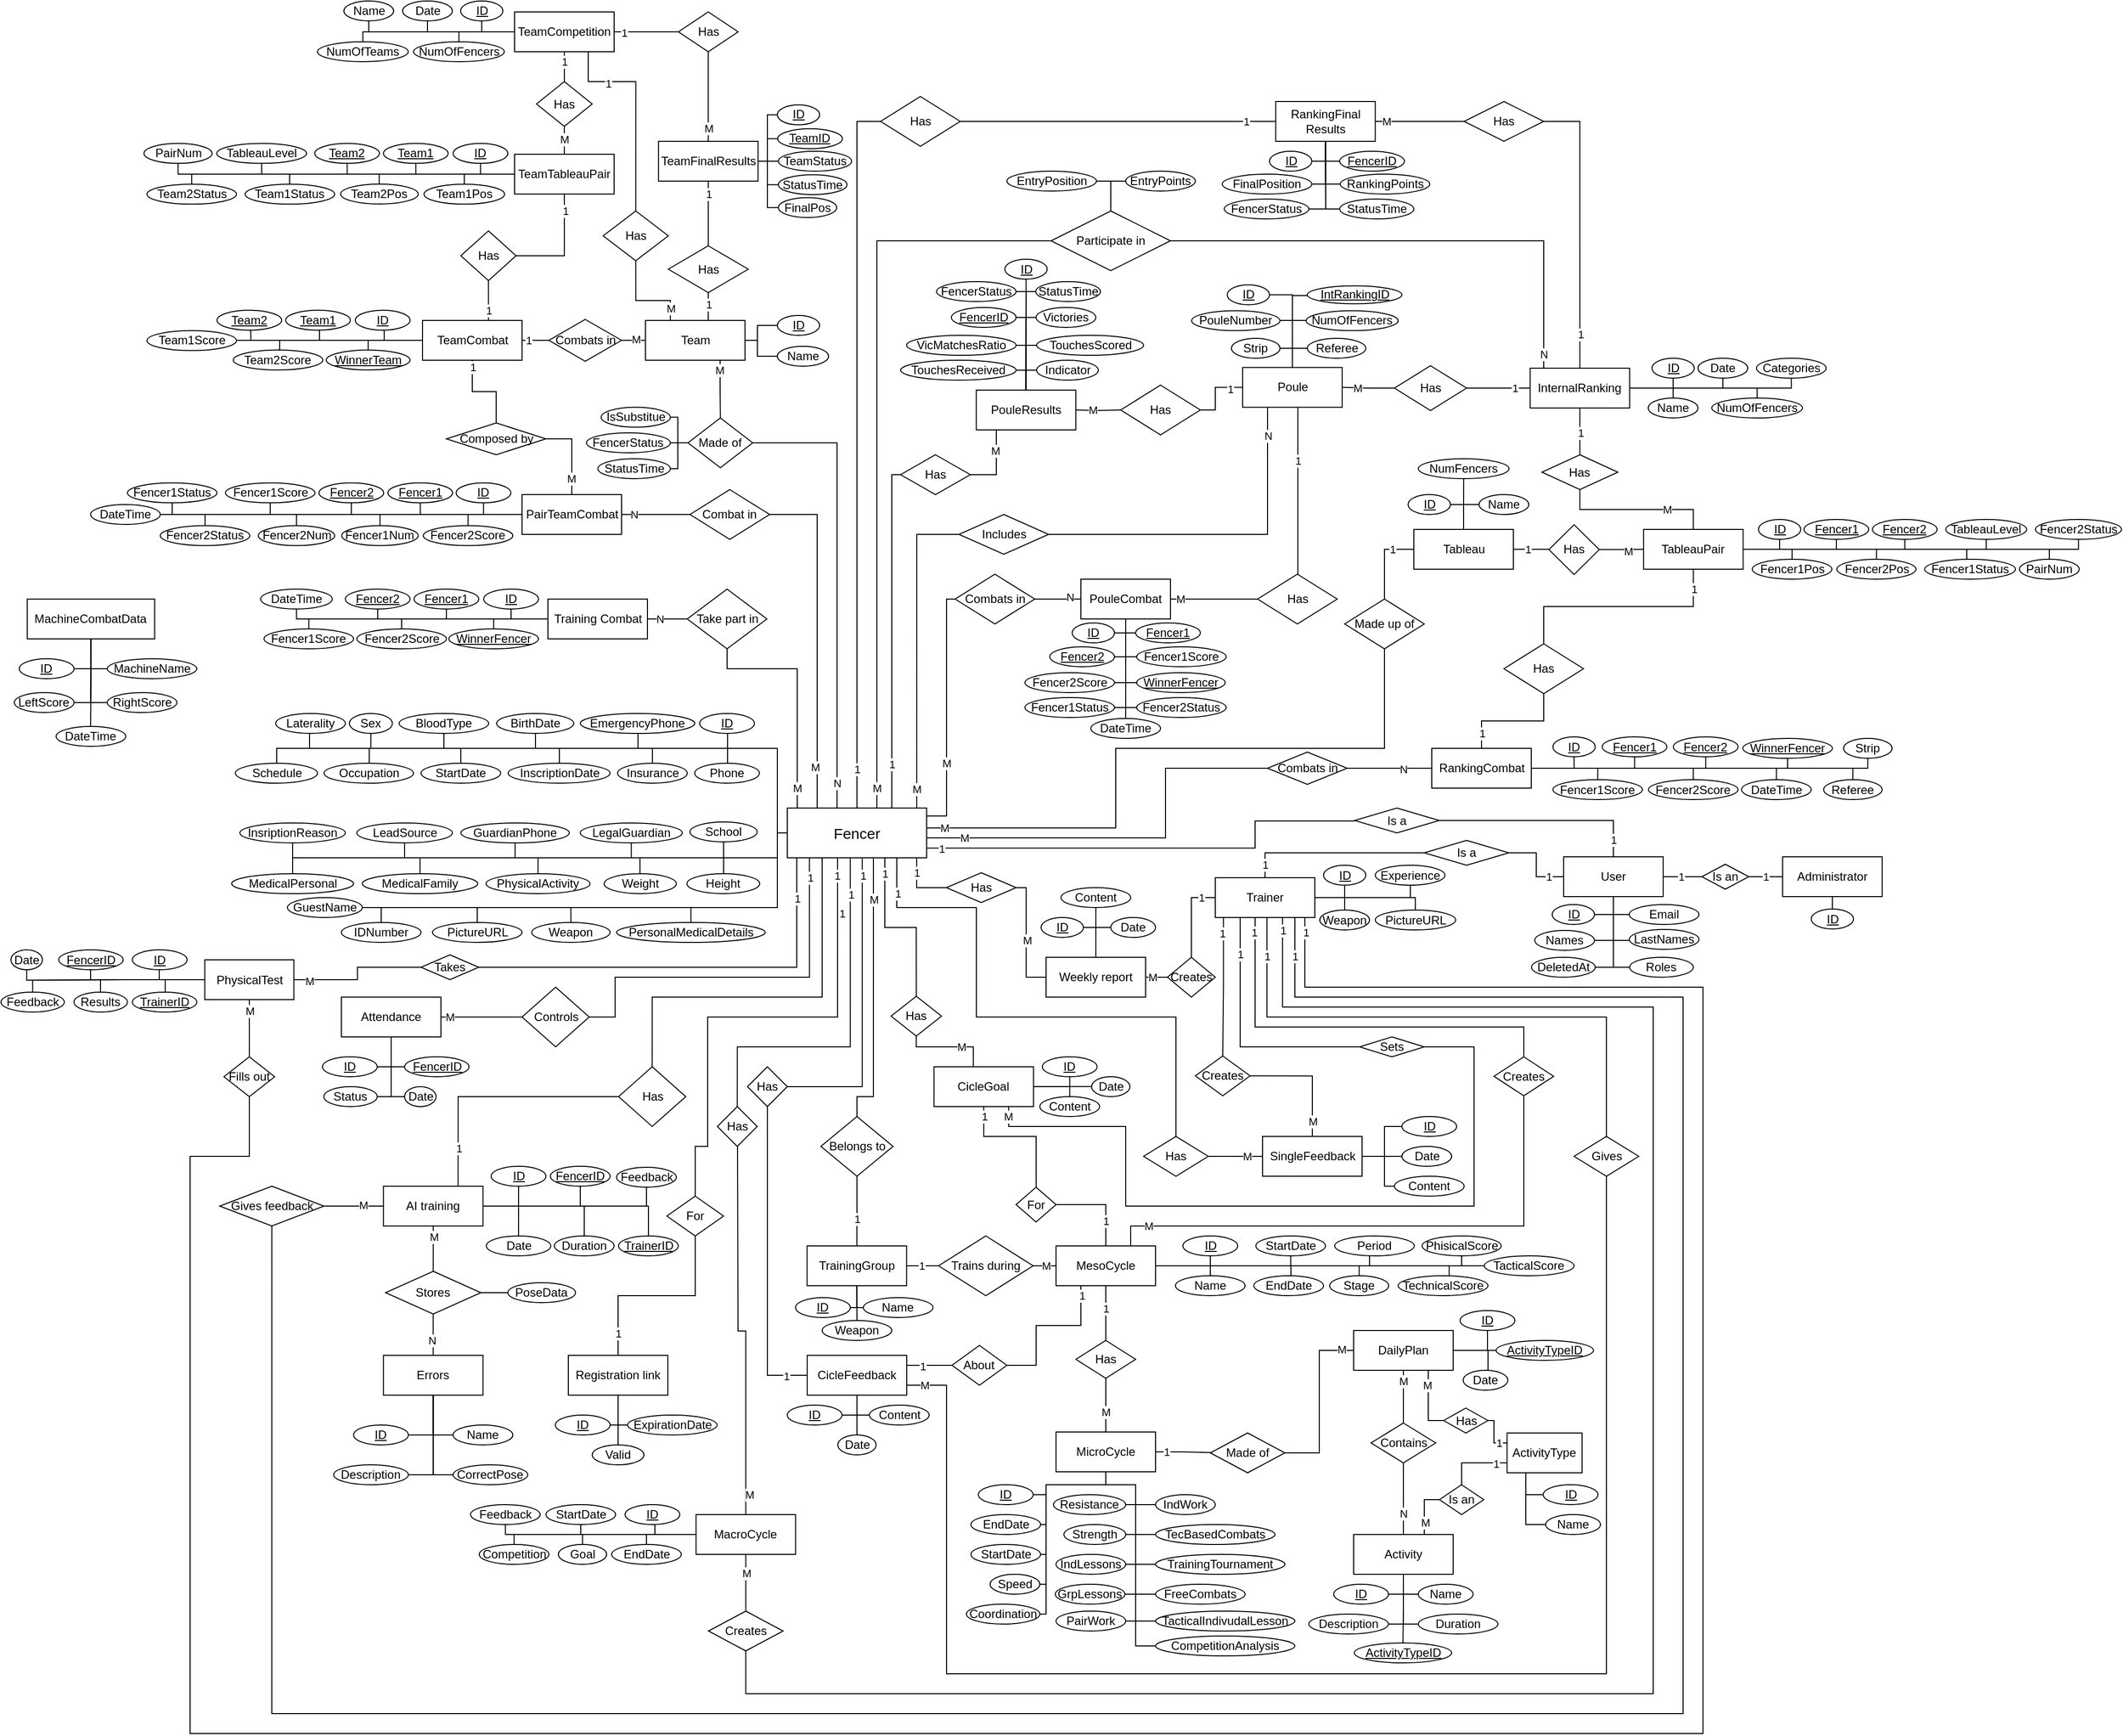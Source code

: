 <mxfile version="21.2.9" type="device">
  <diagram name="Page-1" id="XKIzt4uo4NDRFWb2ScrJ">
    <mxGraphModel dx="3368" dy="2592" grid="1" gridSize="10" guides="1" tooltips="1" connect="1" arrows="1" fold="1" page="1" pageScale="1" pageWidth="850" pageHeight="1100" math="0" shadow="0">
      <root>
        <mxCell id="0" />
        <mxCell id="1" parent="0" />
        <mxCell id="t40m8YcGtgmPC_NL-_yT-94" style="edgeStyle=orthogonalEdgeStyle;rounded=0;orthogonalLoop=1;jettySize=auto;html=1;exitX=0.25;exitY=1;exitDx=0;exitDy=0;entryX=0.5;entryY=0;entryDx=0;entryDy=0;endArrow=none;endFill=0;" parent="1" source="t40m8YcGtgmPC_NL-_yT-1" target="t40m8YcGtgmPC_NL-_yT-93" edge="1">
          <mxGeometry relative="1" as="geometry">
            <Array as="points">
              <mxPoint x="115" y="250" />
              <mxPoint x="-56" y="250" />
            </Array>
          </mxGeometry>
        </mxCell>
        <mxCell id="t40m8YcGtgmPC_NL-_yT-95" value="1" style="edgeLabel;html=1;align=center;verticalAlign=middle;resizable=0;points=[];" parent="t40m8YcGtgmPC_NL-_yT-94" vertex="1" connectable="0">
          <mxGeometry x="0.081" relative="1" as="geometry">
            <mxPoint x="86" y="-84" as="offset" />
          </mxGeometry>
        </mxCell>
        <mxCell id="t40m8YcGtgmPC_NL-_yT-110" value="" style="edgeStyle=orthogonalEdgeStyle;rounded=0;orthogonalLoop=1;jettySize=auto;html=1;exitX=0.798;exitY=1;exitDx=0;exitDy=0;entryX=0;entryY=0.5;entryDx=0;entryDy=0;endArrow=none;endFill=0;exitPerimeter=0;" parent="1" source="t40m8YcGtgmPC_NL-_yT-1" target="t40m8YcGtgmPC_NL-_yT-109" edge="1">
          <mxGeometry x="-0.021" relative="1" as="geometry">
            <Array as="points">
              <mxPoint x="210" y="110" />
              <mxPoint x="210" y="140" />
            </Array>
            <mxPoint as="offset" />
          </mxGeometry>
        </mxCell>
        <mxCell id="bDAOHb3HIfQWma8U5NzE-106" value="1" style="edgeLabel;html=1;align=center;verticalAlign=middle;resizable=0;points=[];" parent="t40m8YcGtgmPC_NL-_yT-110" vertex="1" connectable="0">
          <mxGeometry x="-0.093" relative="1" as="geometry">
            <mxPoint y="-2" as="offset" />
          </mxGeometry>
        </mxCell>
        <mxCell id="t40m8YcGtgmPC_NL-_yT-158" style="edgeStyle=orthogonalEdgeStyle;rounded=0;orthogonalLoop=1;jettySize=auto;html=1;exitX=0.997;exitY=0.16;exitDx=0;exitDy=0;entryX=0;entryY=0.5;entryDx=0;entryDy=0;endArrow=none;endFill=0;exitPerimeter=0;" parent="1" source="t40m8YcGtgmPC_NL-_yT-1" target="t40m8YcGtgmPC_NL-_yT-157" edge="1">
          <mxGeometry relative="1" as="geometry">
            <Array as="points">
              <mxPoint x="240" y="68" />
              <mxPoint x="240" y="-150" />
            </Array>
          </mxGeometry>
        </mxCell>
        <mxCell id="t40m8YcGtgmPC_NL-_yT-160" value="M" style="edgeLabel;html=1;align=center;verticalAlign=middle;resizable=0;points=[];" parent="t40m8YcGtgmPC_NL-_yT-158" vertex="1" connectable="0">
          <mxGeometry x="-0.382" relative="1" as="geometry">
            <mxPoint y="3" as="offset" />
          </mxGeometry>
        </mxCell>
        <mxCell id="m7RCMyv4cqU7pHpGwbEM-17" style="edgeStyle=orthogonalEdgeStyle;rounded=0;orthogonalLoop=1;jettySize=auto;html=1;exitX=0.618;exitY=1.003;exitDx=0;exitDy=0;entryX=0.5;entryY=0;entryDx=0;entryDy=0;endArrow=none;endFill=0;exitPerimeter=0;" parent="1" source="t40m8YcGtgmPC_NL-_yT-1" target="m7RCMyv4cqU7pHpGwbEM-14" edge="1">
          <mxGeometry relative="1" as="geometry">
            <Array as="points">
              <mxPoint x="167" y="350" />
              <mxPoint x="150" y="350" />
            </Array>
            <mxPoint x="129.53" y="100.6" as="sourcePoint" />
            <mxPoint x="45.44" y="390" as="targetPoint" />
          </mxGeometry>
        </mxCell>
        <mxCell id="m7RCMyv4cqU7pHpGwbEM-23" value="M" style="edgeLabel;html=1;align=center;verticalAlign=middle;resizable=0;points=[];" parent="m7RCMyv4cqU7pHpGwbEM-17" vertex="1" connectable="0">
          <mxGeometry x="-0.767" y="2" relative="1" as="geometry">
            <mxPoint x="-2" y="10" as="offset" />
          </mxGeometry>
        </mxCell>
        <mxCell id="m7RCMyv4cqU7pHpGwbEM-86" style="edgeStyle=orthogonalEdgeStyle;rounded=0;orthogonalLoop=1;jettySize=auto;html=1;exitX=0.361;exitY=1.007;exitDx=0;exitDy=0;entryX=0.5;entryY=0;entryDx=0;entryDy=0;endArrow=none;endFill=0;exitPerimeter=0;" parent="1" source="t40m8YcGtgmPC_NL-_yT-1" target="m7RCMyv4cqU7pHpGwbEM-85" edge="1">
          <mxGeometry relative="1" as="geometry">
            <Array as="points">
              <mxPoint x="131" y="270" />
              <mxPoint y="270" />
              <mxPoint y="400" />
              <mxPoint x="-12" y="400" />
            </Array>
          </mxGeometry>
        </mxCell>
        <mxCell id="m7RCMyv4cqU7pHpGwbEM-88" value="1" style="edgeLabel;html=1;align=center;verticalAlign=middle;resizable=0;points=[];" parent="m7RCMyv4cqU7pHpGwbEM-86" vertex="1" connectable="0">
          <mxGeometry x="-0.868" y="2" relative="1" as="geometry">
            <mxPoint x="-3" y="-15" as="offset" />
          </mxGeometry>
        </mxCell>
        <mxCell id="m7RCMyv4cqU7pHpGwbEM-154" style="edgeStyle=orthogonalEdgeStyle;rounded=0;orthogonalLoop=1;jettySize=auto;html=1;exitX=0.538;exitY=1.006;exitDx=0;exitDy=0;entryX=1;entryY=0.5;entryDx=0;entryDy=0;endArrow=none;endFill=0;exitPerimeter=0;" parent="1" source="t40m8YcGtgmPC_NL-_yT-1" target="m7RCMyv4cqU7pHpGwbEM-159" edge="1">
          <mxGeometry relative="1" as="geometry">
            <mxPoint x="30" y="676.061" as="targetPoint" />
            <Array as="points">
              <mxPoint x="155" y="340" />
            </Array>
          </mxGeometry>
        </mxCell>
        <mxCell id="m7RCMyv4cqU7pHpGwbEM-161" value="1" style="edgeLabel;html=1;align=center;verticalAlign=middle;resizable=0;points=[];" parent="m7RCMyv4cqU7pHpGwbEM-154" vertex="1" connectable="0">
          <mxGeometry x="-0.701" y="1" relative="1" as="geometry">
            <mxPoint x="-1" y="-28" as="offset" />
          </mxGeometry>
        </mxCell>
        <mxCell id="m7RCMyv4cqU7pHpGwbEM-213" style="edgeStyle=orthogonalEdgeStyle;rounded=0;orthogonalLoop=1;jettySize=auto;html=1;exitX=1;exitY=0.804;exitDx=0;exitDy=0;endArrow=none;endFill=0;entryX=0;entryY=0.5;entryDx=0;entryDy=0;exitPerimeter=0;" parent="1" source="t40m8YcGtgmPC_NL-_yT-1" target="m7RCMyv4cqU7pHpGwbEM-214" edge="1">
          <mxGeometry relative="1" as="geometry">
            <mxPoint x="810" y="90" as="targetPoint" />
            <Array as="points">
              <mxPoint x="550" y="100" />
              <mxPoint x="550" y="73" />
              <mxPoint x="650" y="73" />
            </Array>
          </mxGeometry>
        </mxCell>
        <mxCell id="m7RCMyv4cqU7pHpGwbEM-216" value="1" style="edgeLabel;html=1;align=center;verticalAlign=middle;resizable=0;points=[];" parent="m7RCMyv4cqU7pHpGwbEM-213" vertex="1" connectable="0">
          <mxGeometry x="-0.934" y="-1" relative="1" as="geometry">
            <mxPoint as="offset" />
          </mxGeometry>
        </mxCell>
        <mxCell id="m7RCMyv4cqU7pHpGwbEM-300" style="edgeStyle=orthogonalEdgeStyle;rounded=0;orthogonalLoop=1;jettySize=auto;html=1;exitX=0;exitY=0.5;exitDx=0;exitDy=0;entryX=0.5;entryY=1;entryDx=0;entryDy=0;endArrow=none;endFill=0;" parent="1" source="t40m8YcGtgmPC_NL-_yT-1" target="m7RCMyv4cqU7pHpGwbEM-272" edge="1">
          <mxGeometry relative="1" as="geometry">
            <Array as="points">
              <mxPoint x="70" y="85" />
              <mxPoint x="70" />
              <mxPoint x="-400" />
              <mxPoint x="-400" y="-15" />
            </Array>
          </mxGeometry>
        </mxCell>
        <mxCell id="m7RCMyv4cqU7pHpGwbEM-301" style="edgeStyle=orthogonalEdgeStyle;rounded=0;orthogonalLoop=1;jettySize=auto;html=1;exitX=0;exitY=0.5;exitDx=0;exitDy=0;entryX=0.5;entryY=1;entryDx=0;entryDy=0;endArrow=none;endFill=0;" parent="1" source="t40m8YcGtgmPC_NL-_yT-1" target="m7RCMyv4cqU7pHpGwbEM-271" edge="1">
          <mxGeometry relative="1" as="geometry">
            <Array as="points">
              <mxPoint x="70" y="85" />
              <mxPoint x="70" />
              <mxPoint x="-338" />
            </Array>
          </mxGeometry>
        </mxCell>
        <mxCell id="m7RCMyv4cqU7pHpGwbEM-302" style="edgeStyle=orthogonalEdgeStyle;rounded=0;orthogonalLoop=1;jettySize=auto;html=1;exitX=0;exitY=0.5;exitDx=0;exitDy=0;entryX=0.5;entryY=1;entryDx=0;entryDy=0;endArrow=none;endFill=0;" parent="1" source="t40m8YcGtgmPC_NL-_yT-1" target="m7RCMyv4cqU7pHpGwbEM-269" edge="1">
          <mxGeometry relative="1" as="geometry">
            <Array as="points">
              <mxPoint x="70" y="85" />
              <mxPoint x="70" />
              <mxPoint x="-265" />
            </Array>
          </mxGeometry>
        </mxCell>
        <mxCell id="m7RCMyv4cqU7pHpGwbEM-303" style="edgeStyle=orthogonalEdgeStyle;rounded=0;orthogonalLoop=1;jettySize=auto;html=1;exitX=0;exitY=0.5;exitDx=0;exitDy=0;entryX=0.5;entryY=1;entryDx=0;entryDy=0;endArrow=none;endFill=0;" parent="1" source="t40m8YcGtgmPC_NL-_yT-1" target="m7RCMyv4cqU7pHpGwbEM-268" edge="1">
          <mxGeometry relative="1" as="geometry">
            <Array as="points">
              <mxPoint x="70" y="85" />
              <mxPoint x="70" />
              <mxPoint x="-173" />
              <mxPoint x="-173" y="-15" />
            </Array>
          </mxGeometry>
        </mxCell>
        <mxCell id="m7RCMyv4cqU7pHpGwbEM-304" style="edgeStyle=orthogonalEdgeStyle;rounded=0;orthogonalLoop=1;jettySize=auto;html=1;exitX=0;exitY=0.5;exitDx=0;exitDy=0;entryX=0.5;entryY=1;entryDx=0;entryDy=0;endArrow=none;endFill=0;" parent="1" source="t40m8YcGtgmPC_NL-_yT-1" target="m7RCMyv4cqU7pHpGwbEM-267" edge="1">
          <mxGeometry relative="1" as="geometry">
            <Array as="points">
              <mxPoint x="70" y="85" />
              <mxPoint x="70" />
              <mxPoint x="-70" />
              <mxPoint x="-70" y="-15" />
            </Array>
          </mxGeometry>
        </mxCell>
        <mxCell id="m7RCMyv4cqU7pHpGwbEM-305" style="edgeStyle=orthogonalEdgeStyle;rounded=0;orthogonalLoop=1;jettySize=auto;html=1;exitX=0;exitY=0.5;exitDx=0;exitDy=0;entryX=0.5;entryY=1;entryDx=0;entryDy=0;endArrow=none;endFill=0;" parent="1" source="t40m8YcGtgmPC_NL-_yT-1" target="m7RCMyv4cqU7pHpGwbEM-265" edge="1">
          <mxGeometry relative="1" as="geometry">
            <Array as="points">
              <mxPoint x="70" y="85" />
              <mxPoint x="70" />
              <mxPoint x="20" />
              <mxPoint x="20" y="-15" />
            </Array>
          </mxGeometry>
        </mxCell>
        <mxCell id="m7RCMyv4cqU7pHpGwbEM-306" style="edgeStyle=orthogonalEdgeStyle;rounded=0;orthogonalLoop=1;jettySize=auto;html=1;exitX=0;exitY=0.5;exitDx=0;exitDy=0;entryX=0.5;entryY=0;entryDx=0;entryDy=0;endArrow=none;endFill=0;" parent="1" source="t40m8YcGtgmPC_NL-_yT-1" target="m7RCMyv4cqU7pHpGwbEM-266" edge="1">
          <mxGeometry relative="1" as="geometry">
            <Array as="points">
              <mxPoint x="70" y="85" />
              <mxPoint x="70" />
              <mxPoint x="20" />
              <mxPoint x="20" y="15" />
            </Array>
          </mxGeometry>
        </mxCell>
        <mxCell id="m7RCMyv4cqU7pHpGwbEM-307" style="edgeStyle=orthogonalEdgeStyle;rounded=0;orthogonalLoop=1;jettySize=auto;html=1;exitX=0;exitY=0.5;exitDx=0;exitDy=0;entryX=0.5;entryY=0;entryDx=0;entryDy=0;endArrow=none;endFill=0;" parent="1" source="t40m8YcGtgmPC_NL-_yT-1" target="m7RCMyv4cqU7pHpGwbEM-273" edge="1">
          <mxGeometry relative="1" as="geometry">
            <Array as="points">
              <mxPoint x="70" y="85" />
              <mxPoint x="70" />
              <mxPoint x="-56" />
            </Array>
          </mxGeometry>
        </mxCell>
        <mxCell id="m7RCMyv4cqU7pHpGwbEM-308" style="edgeStyle=orthogonalEdgeStyle;rounded=0;orthogonalLoop=1;jettySize=auto;html=1;exitX=0;exitY=0.5;exitDx=0;exitDy=0;entryX=0.5;entryY=0;entryDx=0;entryDy=0;endArrow=none;endFill=0;" parent="1" source="t40m8YcGtgmPC_NL-_yT-1" target="m7RCMyv4cqU7pHpGwbEM-274" edge="1">
          <mxGeometry relative="1" as="geometry">
            <Array as="points">
              <mxPoint x="70" y="85" />
              <mxPoint x="70" />
              <mxPoint x="-149" />
              <mxPoint x="-149" y="15" />
            </Array>
          </mxGeometry>
        </mxCell>
        <mxCell id="m7RCMyv4cqU7pHpGwbEM-309" style="edgeStyle=orthogonalEdgeStyle;rounded=0;orthogonalLoop=1;jettySize=auto;html=1;exitX=0;exitY=0.5;exitDx=0;exitDy=0;entryX=0.5;entryY=0;entryDx=0;entryDy=0;endArrow=none;endFill=0;" parent="1" source="t40m8YcGtgmPC_NL-_yT-1" target="m7RCMyv4cqU7pHpGwbEM-275" edge="1">
          <mxGeometry relative="1" as="geometry">
            <Array as="points">
              <mxPoint x="70" y="85" />
              <mxPoint x="70" />
              <mxPoint x="-248" />
            </Array>
          </mxGeometry>
        </mxCell>
        <mxCell id="m7RCMyv4cqU7pHpGwbEM-310" style="edgeStyle=orthogonalEdgeStyle;rounded=0;orthogonalLoop=1;jettySize=auto;html=1;exitX=0;exitY=0.5;exitDx=0;exitDy=0;entryX=0.5;entryY=0;entryDx=0;entryDy=0;endArrow=none;endFill=0;" parent="1" source="t40m8YcGtgmPC_NL-_yT-1" target="m7RCMyv4cqU7pHpGwbEM-276" edge="1">
          <mxGeometry relative="1" as="geometry">
            <Array as="points">
              <mxPoint x="70" y="85" />
              <mxPoint x="70" />
              <mxPoint x="-340" />
              <mxPoint x="-340" y="15" />
            </Array>
          </mxGeometry>
        </mxCell>
        <mxCell id="m7RCMyv4cqU7pHpGwbEM-314" style="edgeStyle=orthogonalEdgeStyle;rounded=0;orthogonalLoop=1;jettySize=auto;html=1;exitX=0;exitY=0.5;exitDx=0;exitDy=0;entryX=0.5;entryY=1;entryDx=0;entryDy=0;endArrow=none;endFill=0;" parent="1" source="t40m8YcGtgmPC_NL-_yT-1" target="m7RCMyv4cqU7pHpGwbEM-281" edge="1">
          <mxGeometry relative="1" as="geometry">
            <Array as="points">
              <mxPoint x="70" y="85" />
              <mxPoint x="70" y="110" />
              <mxPoint x="16" y="110" />
            </Array>
          </mxGeometry>
        </mxCell>
        <mxCell id="m7RCMyv4cqU7pHpGwbEM-315" style="edgeStyle=orthogonalEdgeStyle;rounded=0;orthogonalLoop=1;jettySize=auto;html=1;exitX=0;exitY=0.5;exitDx=0;exitDy=0;entryX=0.5;entryY=1;entryDx=0;entryDy=0;endArrow=none;endFill=0;" parent="1" source="t40m8YcGtgmPC_NL-_yT-1" target="m7RCMyv4cqU7pHpGwbEM-282" edge="1">
          <mxGeometry relative="1" as="geometry">
            <Array as="points">
              <mxPoint x="70" y="85" />
              <mxPoint x="70" y="110" />
              <mxPoint x="-77" y="110" />
            </Array>
          </mxGeometry>
        </mxCell>
        <mxCell id="m7RCMyv4cqU7pHpGwbEM-316" style="edgeStyle=orthogonalEdgeStyle;rounded=0;orthogonalLoop=1;jettySize=auto;html=1;exitX=0;exitY=0.5;exitDx=0;exitDy=0;entryX=0.5;entryY=1;entryDx=0;entryDy=0;endArrow=none;endFill=0;" parent="1" source="t40m8YcGtgmPC_NL-_yT-1" target="m7RCMyv4cqU7pHpGwbEM-283" edge="1">
          <mxGeometry relative="1" as="geometry">
            <Array as="points">
              <mxPoint x="70" y="85" />
              <mxPoint x="70" y="110" />
              <mxPoint x="-193" y="110" />
            </Array>
          </mxGeometry>
        </mxCell>
        <mxCell id="m7RCMyv4cqU7pHpGwbEM-318" style="edgeStyle=orthogonalEdgeStyle;rounded=0;orthogonalLoop=1;jettySize=auto;html=1;exitX=0;exitY=0.5;exitDx=0;exitDy=0;entryX=0.5;entryY=1;entryDx=0;entryDy=0;endArrow=none;endFill=0;" parent="1" source="t40m8YcGtgmPC_NL-_yT-1" target="m7RCMyv4cqU7pHpGwbEM-285" edge="1">
          <mxGeometry relative="1" as="geometry">
            <Array as="points">
              <mxPoint x="70" y="85" />
              <mxPoint x="70" y="110" />
              <mxPoint x="-304" y="110" />
            </Array>
          </mxGeometry>
        </mxCell>
        <mxCell id="m7RCMyv4cqU7pHpGwbEM-319" style="edgeStyle=orthogonalEdgeStyle;rounded=0;orthogonalLoop=1;jettySize=auto;html=1;exitX=0;exitY=0.5;exitDx=0;exitDy=0;entryX=0.5;entryY=1;entryDx=0;entryDy=0;endArrow=none;endFill=0;" parent="1" source="t40m8YcGtgmPC_NL-_yT-1" target="m7RCMyv4cqU7pHpGwbEM-286" edge="1">
          <mxGeometry relative="1" as="geometry">
            <Array as="points">
              <mxPoint x="70" y="85" />
              <mxPoint x="70" y="110" />
              <mxPoint x="-417" y="110" />
            </Array>
          </mxGeometry>
        </mxCell>
        <mxCell id="m7RCMyv4cqU7pHpGwbEM-320" style="edgeStyle=orthogonalEdgeStyle;rounded=0;orthogonalLoop=1;jettySize=auto;html=1;exitX=0;exitY=0.5;exitDx=0;exitDy=0;entryX=0.5;entryY=0;entryDx=0;entryDy=0;endArrow=none;endFill=0;" parent="1" source="t40m8YcGtgmPC_NL-_yT-1" target="m7RCMyv4cqU7pHpGwbEM-291" edge="1">
          <mxGeometry relative="1" as="geometry">
            <Array as="points">
              <mxPoint x="70" y="85" />
              <mxPoint x="70" y="110" />
              <mxPoint x="-417" y="110" />
            </Array>
          </mxGeometry>
        </mxCell>
        <mxCell id="m7RCMyv4cqU7pHpGwbEM-321" style="edgeStyle=orthogonalEdgeStyle;rounded=0;orthogonalLoop=1;jettySize=auto;html=1;exitX=0;exitY=0.5;exitDx=0;exitDy=0;endArrow=none;endFill=0;entryX=0.5;entryY=0;entryDx=0;entryDy=0;" parent="1" source="t40m8YcGtgmPC_NL-_yT-1" target="m7RCMyv4cqU7pHpGwbEM-290" edge="1">
          <mxGeometry relative="1" as="geometry">
            <Array as="points">
              <mxPoint x="70" y="85" />
              <mxPoint x="70" y="110" />
              <mxPoint x="-289" y="110" />
            </Array>
          </mxGeometry>
        </mxCell>
        <mxCell id="m7RCMyv4cqU7pHpGwbEM-322" style="edgeStyle=orthogonalEdgeStyle;rounded=0;orthogonalLoop=1;jettySize=auto;html=1;exitX=0;exitY=0.5;exitDx=0;exitDy=0;entryX=0.5;entryY=0;entryDx=0;entryDy=0;endArrow=none;endFill=0;" parent="1" source="t40m8YcGtgmPC_NL-_yT-1" target="m7RCMyv4cqU7pHpGwbEM-289" edge="1">
          <mxGeometry relative="1" as="geometry">
            <Array as="points">
              <mxPoint x="70" y="85" />
              <mxPoint x="70" y="110" />
              <mxPoint x="-170" y="110" />
            </Array>
          </mxGeometry>
        </mxCell>
        <mxCell id="m7RCMyv4cqU7pHpGwbEM-323" style="edgeStyle=orthogonalEdgeStyle;rounded=0;orthogonalLoop=1;jettySize=auto;html=1;exitX=0;exitY=0.5;exitDx=0;exitDy=0;entryX=0.5;entryY=0;entryDx=0;entryDy=0;endArrow=none;endFill=0;" parent="1" source="t40m8YcGtgmPC_NL-_yT-1" target="m7RCMyv4cqU7pHpGwbEM-288" edge="1">
          <mxGeometry relative="1" as="geometry">
            <Array as="points">
              <mxPoint x="70" y="85" />
              <mxPoint x="70" y="110" />
              <mxPoint x="-68" y="110" />
              <mxPoint x="-68" y="126" />
            </Array>
          </mxGeometry>
        </mxCell>
        <mxCell id="m7RCMyv4cqU7pHpGwbEM-324" style="edgeStyle=orthogonalEdgeStyle;rounded=0;orthogonalLoop=1;jettySize=auto;html=1;exitX=0;exitY=0.5;exitDx=0;exitDy=0;entryX=0.5;entryY=0;entryDx=0;entryDy=0;endArrow=none;endFill=0;" parent="1" source="t40m8YcGtgmPC_NL-_yT-1" target="m7RCMyv4cqU7pHpGwbEM-287" edge="1">
          <mxGeometry relative="1" as="geometry">
            <Array as="points">
              <mxPoint x="70" y="85" />
              <mxPoint x="70" y="110" />
              <mxPoint x="16" y="110" />
              <mxPoint x="16" y="126" />
            </Array>
          </mxGeometry>
        </mxCell>
        <mxCell id="m7RCMyv4cqU7pHpGwbEM-325" style="edgeStyle=orthogonalEdgeStyle;rounded=0;orthogonalLoop=1;jettySize=auto;html=1;exitX=0;exitY=0.5;exitDx=0;exitDy=0;endArrow=none;endFill=0;entryX=0.5;entryY=0;entryDx=0;entryDy=0;" parent="1" source="t40m8YcGtgmPC_NL-_yT-1" target="m7RCMyv4cqU7pHpGwbEM-292" edge="1">
          <mxGeometry relative="1" as="geometry">
            <Array as="points">
              <mxPoint x="70" y="85" />
              <mxPoint x="70" y="160" />
              <mxPoint x="-17" y="160" />
            </Array>
          </mxGeometry>
        </mxCell>
        <mxCell id="m7RCMyv4cqU7pHpGwbEM-326" style="edgeStyle=orthogonalEdgeStyle;rounded=0;orthogonalLoop=1;jettySize=auto;html=1;exitX=0;exitY=0.5;exitDx=0;exitDy=0;endArrow=none;endFill=0;entryX=0.5;entryY=0;entryDx=0;entryDy=0;" parent="1" source="t40m8YcGtgmPC_NL-_yT-1" target="m7RCMyv4cqU7pHpGwbEM-277" edge="1">
          <mxGeometry relative="1" as="geometry">
            <Array as="points">
              <mxPoint x="70" y="85" />
              <mxPoint x="70" y="160" />
              <mxPoint x="-137" y="160" />
            </Array>
          </mxGeometry>
        </mxCell>
        <mxCell id="m7RCMyv4cqU7pHpGwbEM-327" style="edgeStyle=orthogonalEdgeStyle;rounded=0;orthogonalLoop=1;jettySize=auto;html=1;exitX=0;exitY=0.5;exitDx=0;exitDy=0;endArrow=none;endFill=0;entryX=0.5;entryY=0;entryDx=0;entryDy=0;" parent="1" source="t40m8YcGtgmPC_NL-_yT-1" target="m7RCMyv4cqU7pHpGwbEM-280" edge="1">
          <mxGeometry relative="1" as="geometry">
            <Array as="points">
              <mxPoint x="70" y="85" />
              <mxPoint x="70" y="160" />
              <mxPoint x="-231" y="160" />
            </Array>
          </mxGeometry>
        </mxCell>
        <mxCell id="m7RCMyv4cqU7pHpGwbEM-328" style="edgeStyle=orthogonalEdgeStyle;rounded=0;orthogonalLoop=1;jettySize=auto;html=1;exitX=0;exitY=0.5;exitDx=0;exitDy=0;entryX=0.5;entryY=0;entryDx=0;entryDy=0;endArrow=none;endFill=0;" parent="1" source="t40m8YcGtgmPC_NL-_yT-1" target="m7RCMyv4cqU7pHpGwbEM-278" edge="1">
          <mxGeometry relative="1" as="geometry">
            <Array as="points">
              <mxPoint x="70" y="85" />
              <mxPoint x="70" y="160" />
              <mxPoint x="-328" y="160" />
            </Array>
          </mxGeometry>
        </mxCell>
        <mxCell id="-y7vJDj9T1YHohCSGGNj-2" style="edgeStyle=orthogonalEdgeStyle;rounded=0;orthogonalLoop=1;jettySize=auto;html=1;exitX=0.159;exitY=1.003;exitDx=0;exitDy=0;entryX=1;entryY=0.5;entryDx=0;entryDy=0;endArrow=none;endFill=0;exitPerimeter=0;" parent="1" source="t40m8YcGtgmPC_NL-_yT-1" target="-y7vJDj9T1YHohCSGGNj-3" edge="1">
          <mxGeometry relative="1" as="geometry">
            <mxPoint x="-90" y="260.0" as="targetPoint" />
            <Array as="points">
              <mxPoint x="102" y="230" />
              <mxPoint x="-93" y="230" />
              <mxPoint x="-93" y="270" />
            </Array>
          </mxGeometry>
        </mxCell>
        <mxCell id="-y7vJDj9T1YHohCSGGNj-6" value="1" style="edgeLabel;html=1;align=center;verticalAlign=middle;resizable=0;points=[];" parent="-y7vJDj9T1YHohCSGGNj-2" vertex="1" connectable="0">
          <mxGeometry x="-0.862" y="1" relative="1" as="geometry">
            <mxPoint x="-1" y="-7" as="offset" />
          </mxGeometry>
        </mxCell>
        <mxCell id="bDAOHb3HIfQWma8U5NzE-6" style="edgeStyle=orthogonalEdgeStyle;rounded=0;orthogonalLoop=1;jettySize=auto;html=1;exitX=0;exitY=0.5;exitDx=0;exitDy=0;entryX=1;entryY=0.5;entryDx=0;entryDy=0;endArrow=none;endFill=0;" parent="1" source="bDAOHb3HIfQWma8U5NzE-7" target="bDAOHb3HIfQWma8U5NzE-3" edge="1">
          <mxGeometry relative="1" as="geometry" />
        </mxCell>
        <mxCell id="bDAOHb3HIfQWma8U5NzE-11" value="M" style="edgeLabel;html=1;align=center;verticalAlign=middle;resizable=0;points=[];" parent="bDAOHb3HIfQWma8U5NzE-6" vertex="1" connectable="0">
          <mxGeometry x="0.785" y="1" relative="1" as="geometry">
            <mxPoint as="offset" />
          </mxGeometry>
        </mxCell>
        <mxCell id="qtP-qt-HRn7Zov_XZxOU-4" style="edgeStyle=orthogonalEdgeStyle;rounded=0;orthogonalLoop=1;jettySize=auto;html=1;exitX=0;exitY=0.5;exitDx=0;exitDy=0;entryX=1;entryY=0.5;entryDx=0;entryDy=0;endArrow=none;endFill=0;" parent="1" source="t40m8YcGtgmPC_NL-_yT-1" target="qtP-qt-HRn7Zov_XZxOU-2" edge="1">
          <mxGeometry relative="1" as="geometry">
            <Array as="points">
              <mxPoint x="70" y="85" />
              <mxPoint x="70" y="160" />
            </Array>
          </mxGeometry>
        </mxCell>
        <mxCell id="t40m8YcGtgmPC_NL-_yT-1" value="Fencer" style="whiteSpace=wrap;html=1;align=center;fontSize=15;" parent="1" vertex="1">
          <mxGeometry x="80" y="60" width="140" height="50" as="geometry" />
        </mxCell>
        <mxCell id="t40m8YcGtgmPC_NL-_yT-11" style="edgeStyle=orthogonalEdgeStyle;rounded=0;orthogonalLoop=1;jettySize=auto;html=1;exitX=0.57;exitY=1.001;exitDx=0;exitDy=0;endArrow=none;endFill=0;exitPerimeter=0;" parent="1" source="t40m8YcGtgmPC_NL-_yT-2" target="t40m8YcGtgmPC_NL-_yT-10" edge="1">
          <mxGeometry relative="1" as="geometry">
            <Array as="points">
              <mxPoint x="550" y="170" />
              <mxPoint x="550" y="280" />
              <mxPoint x="820" y="280" />
            </Array>
          </mxGeometry>
        </mxCell>
        <mxCell id="t40m8YcGtgmPC_NL-_yT-13" value="1" style="edgeLabel;html=1;align=center;verticalAlign=middle;resizable=0;points=[];" parent="t40m8YcGtgmPC_NL-_yT-11" vertex="1" connectable="0">
          <mxGeometry x="-0.674" y="1" relative="1" as="geometry">
            <mxPoint x="-2" y="-38" as="offset" />
          </mxGeometry>
        </mxCell>
        <mxCell id="t40m8YcGtgmPC_NL-_yT-108" style="edgeStyle=orthogonalEdgeStyle;rounded=0;orthogonalLoop=1;jettySize=auto;html=1;exitX=0;exitY=0.5;exitDx=0;exitDy=0;endArrow=none;endFill=0;" parent="1" source="t40m8YcGtgmPC_NL-_yT-2" target="t40m8YcGtgmPC_NL-_yT-107" edge="1">
          <mxGeometry relative="1" as="geometry" />
        </mxCell>
        <mxCell id="t40m8YcGtgmPC_NL-_yT-118" value="1" style="edgeLabel;html=1;align=center;verticalAlign=middle;resizable=0;points=[];" parent="t40m8YcGtgmPC_NL-_yT-108" vertex="1" connectable="0">
          <mxGeometry x="-0.65" relative="1" as="geometry">
            <mxPoint as="offset" />
          </mxGeometry>
        </mxCell>
        <mxCell id="t40m8YcGtgmPC_NL-_yT-120" style="edgeStyle=orthogonalEdgeStyle;rounded=0;orthogonalLoop=1;jettySize=auto;html=1;entryX=0.5;entryY=0;entryDx=0;entryDy=0;endArrow=none;endFill=0;exitX=0.082;exitY=1.001;exitDx=0;exitDy=0;exitPerimeter=0;" parent="1" source="t40m8YcGtgmPC_NL-_yT-2" target="t40m8YcGtgmPC_NL-_yT-119" edge="1">
          <mxGeometry relative="1" as="geometry" />
        </mxCell>
        <mxCell id="t40m8YcGtgmPC_NL-_yT-121" value="1" style="edgeLabel;html=1;align=center;verticalAlign=middle;resizable=0;points=[];" parent="t40m8YcGtgmPC_NL-_yT-120" vertex="1" connectable="0">
          <mxGeometry x="-0.623" y="1" relative="1" as="geometry">
            <mxPoint x="-2" y="-11" as="offset" />
          </mxGeometry>
        </mxCell>
        <mxCell id="m7RCMyv4cqU7pHpGwbEM-192" style="edgeStyle=orthogonalEdgeStyle;rounded=0;orthogonalLoop=1;jettySize=auto;html=1;exitX=1;exitY=0.5;exitDx=0;exitDy=0;entryX=0.5;entryY=1;entryDx=0;entryDy=0;endArrow=none;endFill=0;" parent="1" source="t40m8YcGtgmPC_NL-_yT-2" target="m7RCMyv4cqU7pHpGwbEM-187" edge="1">
          <mxGeometry relative="1" as="geometry" />
        </mxCell>
        <mxCell id="m7RCMyv4cqU7pHpGwbEM-195" style="edgeStyle=orthogonalEdgeStyle;rounded=0;orthogonalLoop=1;jettySize=auto;html=1;exitX=1;exitY=0.5;exitDx=0;exitDy=0;endArrow=none;endFill=0;entryX=0.5;entryY=1;entryDx=0;entryDy=0;" parent="1" source="t40m8YcGtgmPC_NL-_yT-2" target="m7RCMyv4cqU7pHpGwbEM-190" edge="1">
          <mxGeometry relative="1" as="geometry">
            <Array as="points">
              <mxPoint x="706" y="150" />
              <mxPoint x="706" y="138" />
            </Array>
          </mxGeometry>
        </mxCell>
        <mxCell id="m7RCMyv4cqU7pHpGwbEM-197" style="edgeStyle=orthogonalEdgeStyle;rounded=0;orthogonalLoop=1;jettySize=auto;html=1;exitX=1;exitY=0.5;exitDx=0;exitDy=0;entryX=0.5;entryY=0;entryDx=0;entryDy=0;endArrow=none;endFill=0;" parent="1" source="t40m8YcGtgmPC_NL-_yT-2" target="m7RCMyv4cqU7pHpGwbEM-191" edge="1">
          <mxGeometry relative="1" as="geometry" />
        </mxCell>
        <mxCell id="m7RCMyv4cqU7pHpGwbEM-215" style="edgeStyle=orthogonalEdgeStyle;rounded=0;orthogonalLoop=1;jettySize=auto;html=1;exitX=0.5;exitY=0;exitDx=0;exitDy=0;entryX=0;entryY=0.5;entryDx=0;entryDy=0;endArrow=none;endFill=0;" parent="1" source="t40m8YcGtgmPC_NL-_yT-2" target="m7RCMyv4cqU7pHpGwbEM-219" edge="1">
          <mxGeometry relative="1" as="geometry">
            <mxPoint x="790" y="110" as="targetPoint" />
            <Array as="points">
              <mxPoint x="560" y="105" />
            </Array>
          </mxGeometry>
        </mxCell>
        <mxCell id="m7RCMyv4cqU7pHpGwbEM-220" value="1" style="edgeLabel;html=1;align=center;verticalAlign=middle;resizable=0;points=[];" parent="m7RCMyv4cqU7pHpGwbEM-215" vertex="1" connectable="0">
          <mxGeometry x="-0.947" relative="1" as="geometry">
            <mxPoint y="-8" as="offset" />
          </mxGeometry>
        </mxCell>
        <mxCell id="-y7vJDj9T1YHohCSGGNj-91" style="edgeStyle=orthogonalEdgeStyle;rounded=0;orthogonalLoop=1;jettySize=auto;html=1;exitX=0.25;exitY=1;exitDx=0;exitDy=0;entryX=0;entryY=0.5;entryDx=0;entryDy=0;endArrow=none;endFill=0;" parent="1" source="t40m8YcGtgmPC_NL-_yT-2" target="-y7vJDj9T1YHohCSGGNj-79" edge="1">
          <mxGeometry relative="1" as="geometry">
            <Array as="points">
              <mxPoint x="535" y="300" />
            </Array>
          </mxGeometry>
        </mxCell>
        <mxCell id="-y7vJDj9T1YHohCSGGNj-92" value="1" style="edgeLabel;html=1;align=center;verticalAlign=middle;resizable=0;points=[];" parent="-y7vJDj9T1YHohCSGGNj-91" vertex="1" connectable="0">
          <mxGeometry x="-0.647" relative="1" as="geometry">
            <mxPoint y="-7" as="offset" />
          </mxGeometry>
        </mxCell>
        <mxCell id="-y7vJDj9T1YHohCSGGNj-97" style="edgeStyle=orthogonalEdgeStyle;rounded=0;orthogonalLoop=1;jettySize=auto;html=1;exitX=0.519;exitY=0.999;exitDx=0;exitDy=0;entryX=0.5;entryY=0;entryDx=0;entryDy=0;endArrow=none;endFill=0;exitPerimeter=0;" parent="1" source="t40m8YcGtgmPC_NL-_yT-2" target="-y7vJDj9T1YHohCSGGNj-80" edge="1">
          <mxGeometry relative="1" as="geometry">
            <Array as="points">
              <mxPoint x="562" y="270" />
              <mxPoint x="903" y="270" />
            </Array>
          </mxGeometry>
        </mxCell>
        <mxCell id="-y7vJDj9T1YHohCSGGNj-98" value="1" style="edgeLabel;html=1;align=center;verticalAlign=middle;resizable=0;points=[];" parent="-y7vJDj9T1YHohCSGGNj-97" vertex="1" connectable="0">
          <mxGeometry x="-0.862" relative="1" as="geometry">
            <mxPoint as="offset" />
          </mxGeometry>
        </mxCell>
        <mxCell id="Q3l3j2FC4mkQsYqP6foP-3" style="edgeStyle=orthogonalEdgeStyle;rounded=0;orthogonalLoop=1;jettySize=auto;html=1;exitX=1;exitY=0.5;exitDx=0;exitDy=0;entryX=0.5;entryY=0;entryDx=0;entryDy=0;endArrow=none;endFill=0;" parent="1" source="t40m8YcGtgmPC_NL-_yT-2" target="Q3l3j2FC4mkQsYqP6foP-2" edge="1">
          <mxGeometry relative="1" as="geometry">
            <Array as="points">
              <mxPoint x="711" y="150" />
              <mxPoint x="711" y="163" />
            </Array>
          </mxGeometry>
        </mxCell>
        <mxCell id="t40m8YcGtgmPC_NL-_yT-2" value="Trainer" style="whiteSpace=wrap;html=1;align=center;" parent="1" vertex="1">
          <mxGeometry x="510" y="130" width="100" height="40" as="geometry" />
        </mxCell>
        <mxCell id="m7RCMyv4cqU7pHpGwbEM-138" style="edgeStyle=orthogonalEdgeStyle;rounded=0;orthogonalLoop=1;jettySize=auto;html=1;exitX=0.5;exitY=1;exitDx=0;exitDy=0;entryX=0.75;entryY=0;entryDx=0;entryDy=0;endArrow=none;endFill=0;" parent="1" source="t40m8YcGtgmPC_NL-_yT-10" target="t40m8YcGtgmPC_NL-_yT-20" edge="1">
          <mxGeometry relative="1" as="geometry">
            <Array as="points">
              <mxPoint x="820" y="480" />
              <mxPoint x="425" y="480" />
            </Array>
          </mxGeometry>
        </mxCell>
        <mxCell id="m7RCMyv4cqU7pHpGwbEM-139" value="M" style="edgeLabel;html=1;align=center;verticalAlign=middle;resizable=0;points=[];" parent="m7RCMyv4cqU7pHpGwbEM-138" vertex="1" connectable="0">
          <mxGeometry x="0.861" relative="1" as="geometry">
            <mxPoint as="offset" />
          </mxGeometry>
        </mxCell>
        <mxCell id="t40m8YcGtgmPC_NL-_yT-10" value="Creates" style="shape=rhombus;perimeter=rhombusPerimeter;whiteSpace=wrap;html=1;align=center;" parent="1" vertex="1">
          <mxGeometry x="790" y="310" width="60" height="39.15" as="geometry" />
        </mxCell>
        <mxCell id="m7RCMyv4cqU7pHpGwbEM-18" style="edgeStyle=orthogonalEdgeStyle;rounded=0;orthogonalLoop=1;jettySize=auto;html=1;exitX=0;exitY=0.5;exitDx=0;exitDy=0;entryX=1;entryY=0.5;entryDx=0;entryDy=0;endArrow=none;endFill=0;" parent="1" source="t40m8YcGtgmPC_NL-_yT-15" target="m7RCMyv4cqU7pHpGwbEM-16" edge="1">
          <mxGeometry relative="1" as="geometry">
            <Array as="points">
              <mxPoint x="240" y="520" />
              <mxPoint x="240" y="520" />
            </Array>
          </mxGeometry>
        </mxCell>
        <mxCell id="m7RCMyv4cqU7pHpGwbEM-22" value="1" style="edgeLabel;html=1;align=center;verticalAlign=middle;resizable=0;points=[];" parent="m7RCMyv4cqU7pHpGwbEM-18" vertex="1" connectable="0">
          <mxGeometry x="0.599" y="1" relative="1" as="geometry">
            <mxPoint x="5" y="-1" as="offset" />
          </mxGeometry>
        </mxCell>
        <mxCell id="m7RCMyv4cqU7pHpGwbEM-20" style="edgeStyle=orthogonalEdgeStyle;rounded=0;orthogonalLoop=1;jettySize=auto;html=1;exitX=1;exitY=0.5;exitDx=0;exitDy=0;endArrow=none;endFill=0;entryX=0;entryY=0.5;entryDx=0;entryDy=0;" parent="1" source="t40m8YcGtgmPC_NL-_yT-15" target="t40m8YcGtgmPC_NL-_yT-20" edge="1">
          <mxGeometry relative="1" as="geometry">
            <mxPoint x="345" y="520" as="targetPoint" />
          </mxGeometry>
        </mxCell>
        <mxCell id="m7RCMyv4cqU7pHpGwbEM-21" value="M" style="edgeLabel;html=1;align=center;verticalAlign=middle;resizable=0;points=[];" parent="m7RCMyv4cqU7pHpGwbEM-20" vertex="1" connectable="0">
          <mxGeometry x="0.32" relative="1" as="geometry">
            <mxPoint x="-2" as="offset" />
          </mxGeometry>
        </mxCell>
        <mxCell id="t40m8YcGtgmPC_NL-_yT-15" value="Trains during" style="shape=rhombus;perimeter=rhombusPerimeter;whiteSpace=wrap;html=1;align=center;" parent="1" vertex="1">
          <mxGeometry x="232" y="490" width="95" height="60" as="geometry" />
        </mxCell>
        <mxCell id="t40m8YcGtgmPC_NL-_yT-27" style="edgeStyle=orthogonalEdgeStyle;rounded=0;orthogonalLoop=1;jettySize=auto;html=1;exitX=0.5;exitY=1;exitDx=0;exitDy=0;entryX=0.5;entryY=0;entryDx=0;entryDy=0;endArrow=none;endFill=0;" parent="1" source="t40m8YcGtgmPC_NL-_yT-20" target="t40m8YcGtgmPC_NL-_yT-26" edge="1">
          <mxGeometry relative="1" as="geometry" />
        </mxCell>
        <mxCell id="t40m8YcGtgmPC_NL-_yT-29" value="1" style="edgeLabel;html=1;align=center;verticalAlign=middle;resizable=0;points=[];" parent="t40m8YcGtgmPC_NL-_yT-27" vertex="1" connectable="0">
          <mxGeometry x="-0.648" relative="1" as="geometry">
            <mxPoint y="13" as="offset" />
          </mxGeometry>
        </mxCell>
        <mxCell id="m7RCMyv4cqU7pHpGwbEM-133" style="edgeStyle=orthogonalEdgeStyle;rounded=0;orthogonalLoop=1;jettySize=auto;html=1;exitX=1;exitY=0.5;exitDx=0;exitDy=0;entryX=0.5;entryY=1;entryDx=0;entryDy=0;endArrow=none;endFill=0;" parent="1" source="t40m8YcGtgmPC_NL-_yT-20" target="m7RCMyv4cqU7pHpGwbEM-128" edge="1">
          <mxGeometry relative="1" as="geometry">
            <Array as="points">
              <mxPoint x="505" y="520" />
            </Array>
          </mxGeometry>
        </mxCell>
        <mxCell id="m7RCMyv4cqU7pHpGwbEM-135" style="edgeStyle=orthogonalEdgeStyle;rounded=0;orthogonalLoop=1;jettySize=auto;html=1;exitX=1;exitY=0.5;exitDx=0;exitDy=0;entryX=0.5;entryY=0;entryDx=0;entryDy=0;endArrow=none;endFill=0;" parent="1" source="t40m8YcGtgmPC_NL-_yT-20" target="m7RCMyv4cqU7pHpGwbEM-132" edge="1">
          <mxGeometry relative="1" as="geometry">
            <Array as="points">
              <mxPoint x="505" y="520" />
            </Array>
          </mxGeometry>
        </mxCell>
        <mxCell id="m7RCMyv4cqU7pHpGwbEM-136" style="edgeStyle=orthogonalEdgeStyle;rounded=0;orthogonalLoop=1;jettySize=auto;html=1;exitX=1;exitY=0.5;exitDx=0;exitDy=0;endArrow=none;endFill=0;entryX=0.5;entryY=1;entryDx=0;entryDy=0;" parent="1" source="t40m8YcGtgmPC_NL-_yT-20" target="m7RCMyv4cqU7pHpGwbEM-130" edge="1">
          <mxGeometry relative="1" as="geometry">
            <Array as="points">
              <mxPoint x="586" y="520" />
            </Array>
          </mxGeometry>
        </mxCell>
        <mxCell id="m7RCMyv4cqU7pHpGwbEM-137" style="edgeStyle=orthogonalEdgeStyle;rounded=0;orthogonalLoop=1;jettySize=auto;html=1;entryX=0.5;entryY=0;entryDx=0;entryDy=0;endArrow=none;endFill=0;" parent="1" source="bDAOHb3HIfQWma8U5NzE-61" target="m7RCMyv4cqU7pHpGwbEM-129" edge="1">
          <mxGeometry relative="1" as="geometry">
            <Array as="points">
              <mxPoint x="665" y="520" />
              <mxPoint x="586" y="520" />
              <mxPoint x="586" y="530" />
            </Array>
          </mxGeometry>
        </mxCell>
        <mxCell id="bDAOHb3HIfQWma8U5NzE-63" style="edgeStyle=orthogonalEdgeStyle;rounded=0;orthogonalLoop=1;jettySize=auto;html=1;exitX=1;exitY=0.5;exitDx=0;exitDy=0;entryX=0.5;entryY=1;entryDx=0;entryDy=0;endArrow=none;endFill=0;" parent="1" source="t40m8YcGtgmPC_NL-_yT-20" target="bDAOHb3HIfQWma8U5NzE-62" edge="1">
          <mxGeometry relative="1" as="geometry">
            <Array as="points">
              <mxPoint x="758" y="520" />
            </Array>
          </mxGeometry>
        </mxCell>
        <mxCell id="bDAOHb3HIfQWma8U5NzE-67" style="edgeStyle=orthogonalEdgeStyle;rounded=0;orthogonalLoop=1;jettySize=auto;html=1;exitX=1;exitY=0.5;exitDx=0;exitDy=0;entryX=0.5;entryY=1;entryDx=0;entryDy=0;endArrow=none;endFill=0;" parent="1" source="t40m8YcGtgmPC_NL-_yT-20" target="bDAOHb3HIfQWma8U5NzE-64" edge="1">
          <mxGeometry relative="1" as="geometry">
            <Array as="points">
              <mxPoint x="745" y="520" />
            </Array>
          </mxGeometry>
        </mxCell>
        <mxCell id="bDAOHb3HIfQWma8U5NzE-68" style="edgeStyle=orthogonalEdgeStyle;rounded=0;orthogonalLoop=1;jettySize=auto;html=1;exitX=1;exitY=0.5;exitDx=0;exitDy=0;entryX=0;entryY=0.5;entryDx=0;entryDy=0;endArrow=none;endFill=0;" parent="1" source="t40m8YcGtgmPC_NL-_yT-20" target="bDAOHb3HIfQWma8U5NzE-65" edge="1">
          <mxGeometry relative="1" as="geometry">
            <Array as="points">
              <mxPoint x="770" y="520" />
              <mxPoint x="770" y="520" />
            </Array>
          </mxGeometry>
        </mxCell>
        <mxCell id="bDAOHb3HIfQWma8U5NzE-133" style="edgeStyle=orthogonalEdgeStyle;rounded=0;orthogonalLoop=1;jettySize=auto;html=1;exitX=1;exitY=0.5;exitDx=0;exitDy=0;entryX=0.5;entryY=0;entryDx=0;entryDy=0;endArrow=none;endFill=0;" parent="1" source="t40m8YcGtgmPC_NL-_yT-20" target="bDAOHb3HIfQWma8U5NzE-132" edge="1">
          <mxGeometry relative="1" as="geometry">
            <Array as="points">
              <mxPoint x="655" y="520" />
            </Array>
          </mxGeometry>
        </mxCell>
        <mxCell id="t40m8YcGtgmPC_NL-_yT-20" value="MesoCycle" style="whiteSpace=wrap;html=1;align=center;" parent="1" vertex="1">
          <mxGeometry x="350" y="500" width="100" height="40" as="geometry" />
        </mxCell>
        <mxCell id="t40m8YcGtgmPC_NL-_yT-30" style="edgeStyle=orthogonalEdgeStyle;rounded=0;orthogonalLoop=1;jettySize=auto;html=1;exitX=0.5;exitY=1;exitDx=0;exitDy=0;endArrow=none;endFill=0;entryX=0.5;entryY=0;entryDx=0;entryDy=0;" parent="1" source="t40m8YcGtgmPC_NL-_yT-26" target="t40m8YcGtgmPC_NL-_yT-28" edge="1">
          <mxGeometry relative="1" as="geometry">
            <mxPoint x="300" y="690" as="targetPoint" />
          </mxGeometry>
        </mxCell>
        <mxCell id="t40m8YcGtgmPC_NL-_yT-31" value="M" style="edgeLabel;html=1;align=center;verticalAlign=middle;resizable=0;points=[];" parent="t40m8YcGtgmPC_NL-_yT-30" vertex="1" connectable="0">
          <mxGeometry x="0.771" y="1" relative="1" as="geometry">
            <mxPoint x="-1" y="-14" as="offset" />
          </mxGeometry>
        </mxCell>
        <mxCell id="t40m8YcGtgmPC_NL-_yT-26" value="Has" style="shape=rhombus;perimeter=rhombusPerimeter;whiteSpace=wrap;html=1;align=center;" parent="1" vertex="1">
          <mxGeometry x="370" y="595" width="60" height="38" as="geometry" />
        </mxCell>
        <mxCell id="t40m8YcGtgmPC_NL-_yT-36" style="edgeStyle=orthogonalEdgeStyle;rounded=0;orthogonalLoop=1;jettySize=auto;html=1;exitX=1;exitY=0.5;exitDx=0;exitDy=0;entryX=0.043;entryY=0.495;entryDx=0;entryDy=0;entryPerimeter=0;endArrow=none;endFill=0;" parent="1" source="t40m8YcGtgmPC_NL-_yT-28" target="t40m8YcGtgmPC_NL-_yT-35" edge="1">
          <mxGeometry relative="1" as="geometry">
            <mxPoint x="350" y="710" as="sourcePoint" />
          </mxGeometry>
        </mxCell>
        <mxCell id="t40m8YcGtgmPC_NL-_yT-37" value="1" style="edgeLabel;html=1;align=center;verticalAlign=middle;resizable=0;points=[];" parent="t40m8YcGtgmPC_NL-_yT-36" vertex="1" connectable="0">
          <mxGeometry x="-0.692" relative="1" as="geometry">
            <mxPoint x="2" as="offset" />
          </mxGeometry>
        </mxCell>
        <mxCell id="m7RCMyv4cqU7pHpGwbEM-122" style="edgeStyle=orthogonalEdgeStyle;rounded=0;orthogonalLoop=1;jettySize=auto;html=1;exitX=0.5;exitY=1;exitDx=0;exitDy=0;entryX=1;entryY=0.5;entryDx=0;entryDy=0;endArrow=none;endFill=0;" parent="1" source="t40m8YcGtgmPC_NL-_yT-28" target="m7RCMyv4cqU7pHpGwbEM-120" edge="1">
          <mxGeometry relative="1" as="geometry">
            <Array as="points">
              <mxPoint x="400" y="740" />
              <mxPoint x="340" y="740" />
              <mxPoint x="340" y="750" />
            </Array>
          </mxGeometry>
        </mxCell>
        <mxCell id="m7RCMyv4cqU7pHpGwbEM-124" style="edgeStyle=orthogonalEdgeStyle;rounded=0;orthogonalLoop=1;jettySize=auto;html=1;exitX=0.5;exitY=1;exitDx=0;exitDy=0;entryX=1;entryY=0.5;entryDx=0;entryDy=0;endArrow=none;endFill=0;" parent="1" source="t40m8YcGtgmPC_NL-_yT-28" target="m7RCMyv4cqU7pHpGwbEM-123" edge="1">
          <mxGeometry relative="1" as="geometry">
            <Array as="points">
              <mxPoint x="400" y="740" />
              <mxPoint x="340" y="740" />
              <mxPoint x="340" y="810" />
            </Array>
          </mxGeometry>
        </mxCell>
        <mxCell id="m7RCMyv4cqU7pHpGwbEM-126" style="edgeStyle=orthogonalEdgeStyle;rounded=0;orthogonalLoop=1;jettySize=auto;html=1;exitX=0.5;exitY=1;exitDx=0;exitDy=0;endArrow=none;endFill=0;entryX=1;entryY=0.5;entryDx=0;entryDy=0;" parent="1" source="t40m8YcGtgmPC_NL-_yT-28" target="m7RCMyv4cqU7pHpGwbEM-125" edge="1">
          <mxGeometry relative="1" as="geometry">
            <Array as="points">
              <mxPoint x="400" y="740" />
              <mxPoint x="340" y="740" />
              <mxPoint x="340" y="780" />
            </Array>
          </mxGeometry>
        </mxCell>
        <mxCell id="bDAOHb3HIfQWma8U5NzE-71" style="edgeStyle=orthogonalEdgeStyle;rounded=0;orthogonalLoop=1;jettySize=auto;html=1;exitX=0.5;exitY=1;exitDx=0;exitDy=0;entryX=1;entryY=0.5;entryDx=0;entryDy=0;endArrow=none;endFill=0;" parent="1" source="t40m8YcGtgmPC_NL-_yT-28" target="bDAOHb3HIfQWma8U5NzE-69" edge="1">
          <mxGeometry relative="1" as="geometry">
            <Array as="points">
              <mxPoint x="400" y="740" />
              <mxPoint x="340" y="740" />
              <mxPoint x="340" y="840" />
            </Array>
          </mxGeometry>
        </mxCell>
        <mxCell id="bDAOHb3HIfQWma8U5NzE-72" style="edgeStyle=orthogonalEdgeStyle;rounded=0;orthogonalLoop=1;jettySize=auto;html=1;exitX=0.5;exitY=1;exitDx=0;exitDy=0;entryX=1;entryY=0.5;entryDx=0;entryDy=0;endArrow=none;endFill=0;" parent="1" source="t40m8YcGtgmPC_NL-_yT-28" target="bDAOHb3HIfQWma8U5NzE-70" edge="1">
          <mxGeometry relative="1" as="geometry">
            <Array as="points">
              <mxPoint x="400" y="740" />
              <mxPoint x="340" y="740" />
              <mxPoint x="340" y="870" />
            </Array>
          </mxGeometry>
        </mxCell>
        <mxCell id="bDAOHb3HIfQWma8U5NzE-79" style="edgeStyle=orthogonalEdgeStyle;rounded=0;orthogonalLoop=1;jettySize=auto;html=1;exitX=0.5;exitY=1;exitDx=0;exitDy=0;entryX=1;entryY=0.5;entryDx=0;entryDy=0;endArrow=none;endFill=0;" parent="1" source="t40m8YcGtgmPC_NL-_yT-28" target="bDAOHb3HIfQWma8U5NzE-74" edge="1">
          <mxGeometry relative="1" as="geometry">
            <Array as="points">
              <mxPoint x="400" y="740" />
              <mxPoint x="430" y="740" />
              <mxPoint x="430" y="790" />
            </Array>
          </mxGeometry>
        </mxCell>
        <mxCell id="bDAOHb3HIfQWma8U5NzE-82" style="edgeStyle=orthogonalEdgeStyle;rounded=0;orthogonalLoop=1;jettySize=auto;html=1;exitX=0.5;exitY=1;exitDx=0;exitDy=0;entryX=1;entryY=0.5;entryDx=0;entryDy=0;endArrow=none;endFill=0;" parent="1" source="t40m8YcGtgmPC_NL-_yT-28" target="bDAOHb3HIfQWma8U5NzE-75" edge="1">
          <mxGeometry relative="1" as="geometry">
            <Array as="points">
              <mxPoint x="400" y="740" />
              <mxPoint x="430" y="740" />
              <mxPoint x="430" y="820" />
            </Array>
          </mxGeometry>
        </mxCell>
        <mxCell id="bDAOHb3HIfQWma8U5NzE-83" style="edgeStyle=orthogonalEdgeStyle;rounded=0;orthogonalLoop=1;jettySize=auto;html=1;exitX=0.5;exitY=1;exitDx=0;exitDy=0;entryX=1;entryY=0.5;entryDx=0;entryDy=0;endArrow=none;endFill=0;" parent="1" source="t40m8YcGtgmPC_NL-_yT-28" target="bDAOHb3HIfQWma8U5NzE-76" edge="1">
          <mxGeometry relative="1" as="geometry">
            <Array as="points">
              <mxPoint x="400" y="740" />
              <mxPoint x="430" y="740" />
              <mxPoint x="430" y="850" />
            </Array>
          </mxGeometry>
        </mxCell>
        <mxCell id="bDAOHb3HIfQWma8U5NzE-84" style="edgeStyle=orthogonalEdgeStyle;rounded=0;orthogonalLoop=1;jettySize=auto;html=1;exitX=0.5;exitY=1;exitDx=0;exitDy=0;entryX=1;entryY=0.5;entryDx=0;entryDy=0;endArrow=none;endFill=0;" parent="1" source="t40m8YcGtgmPC_NL-_yT-28" target="bDAOHb3HIfQWma8U5NzE-77" edge="1">
          <mxGeometry relative="1" as="geometry">
            <Array as="points">
              <mxPoint x="400" y="740" />
              <mxPoint x="430" y="740" />
              <mxPoint x="430" y="877" />
            </Array>
          </mxGeometry>
        </mxCell>
        <mxCell id="bDAOHb3HIfQWma8U5NzE-89" style="edgeStyle=orthogonalEdgeStyle;rounded=0;orthogonalLoop=1;jettySize=auto;html=1;exitX=0.5;exitY=1;exitDx=0;exitDy=0;entryX=0;entryY=0.5;entryDx=0;entryDy=0;endArrow=none;endFill=0;" parent="1" source="t40m8YcGtgmPC_NL-_yT-28" target="bDAOHb3HIfQWma8U5NzE-87" edge="1">
          <mxGeometry relative="1" as="geometry">
            <Array as="points">
              <mxPoint x="400" y="740" />
              <mxPoint x="430" y="740" />
              <mxPoint x="430" y="760" />
            </Array>
          </mxGeometry>
        </mxCell>
        <mxCell id="bDAOHb3HIfQWma8U5NzE-93" style="edgeStyle=orthogonalEdgeStyle;rounded=0;orthogonalLoop=1;jettySize=auto;html=1;exitX=0.5;exitY=1;exitDx=0;exitDy=0;entryX=0;entryY=0.5;entryDx=0;entryDy=0;endArrow=none;endFill=0;" parent="1" source="t40m8YcGtgmPC_NL-_yT-28" target="bDAOHb3HIfQWma8U5NzE-88" edge="1">
          <mxGeometry relative="1" as="geometry">
            <Array as="points">
              <mxPoint x="400" y="740" />
              <mxPoint x="430" y="740" />
              <mxPoint x="430" y="790" />
            </Array>
          </mxGeometry>
        </mxCell>
        <mxCell id="bDAOHb3HIfQWma8U5NzE-94" style="edgeStyle=orthogonalEdgeStyle;rounded=0;orthogonalLoop=1;jettySize=auto;html=1;exitX=0.5;exitY=1;exitDx=0;exitDy=0;entryX=0;entryY=0.5;entryDx=0;entryDy=0;endArrow=none;endFill=0;" parent="1" source="t40m8YcGtgmPC_NL-_yT-28" target="bDAOHb3HIfQWma8U5NzE-90" edge="1">
          <mxGeometry relative="1" as="geometry">
            <Array as="points">
              <mxPoint x="400" y="740" />
              <mxPoint x="430" y="740" />
              <mxPoint x="430" y="820" />
            </Array>
          </mxGeometry>
        </mxCell>
        <mxCell id="bDAOHb3HIfQWma8U5NzE-95" style="edgeStyle=orthogonalEdgeStyle;rounded=0;orthogonalLoop=1;jettySize=auto;html=1;exitX=0.5;exitY=1;exitDx=0;exitDy=0;entryX=0;entryY=0.5;entryDx=0;entryDy=0;endArrow=none;endFill=0;" parent="1" source="t40m8YcGtgmPC_NL-_yT-28" target="bDAOHb3HIfQWma8U5NzE-91" edge="1">
          <mxGeometry relative="1" as="geometry">
            <Array as="points">
              <mxPoint x="400" y="740" />
              <mxPoint x="430" y="740" />
              <mxPoint x="430" y="850" />
            </Array>
          </mxGeometry>
        </mxCell>
        <mxCell id="bDAOHb3HIfQWma8U5NzE-96" style="edgeStyle=orthogonalEdgeStyle;rounded=0;orthogonalLoop=1;jettySize=auto;html=1;exitX=0.5;exitY=1;exitDx=0;exitDy=0;entryX=0;entryY=0.5;entryDx=0;entryDy=0;endArrow=none;endFill=0;" parent="1" source="t40m8YcGtgmPC_NL-_yT-28" target="bDAOHb3HIfQWma8U5NzE-92" edge="1">
          <mxGeometry relative="1" as="geometry">
            <Array as="points">
              <mxPoint x="400" y="740" />
              <mxPoint x="430" y="740" />
              <mxPoint x="430" y="877" />
            </Array>
          </mxGeometry>
        </mxCell>
        <mxCell id="bDAOHb3HIfQWma8U5NzE-98" style="edgeStyle=orthogonalEdgeStyle;rounded=0;orthogonalLoop=1;jettySize=auto;html=1;exitX=0.5;exitY=1;exitDx=0;exitDy=0;entryX=0;entryY=0.5;entryDx=0;entryDy=0;endArrow=none;endFill=0;" parent="1" source="t40m8YcGtgmPC_NL-_yT-28" target="bDAOHb3HIfQWma8U5NzE-97" edge="1">
          <mxGeometry relative="1" as="geometry">
            <Array as="points">
              <mxPoint x="400" y="740" />
              <mxPoint x="430" y="740" />
              <mxPoint x="430" y="902" />
            </Array>
          </mxGeometry>
        </mxCell>
        <mxCell id="t40m8YcGtgmPC_NL-_yT-28" value="MicroCycle" style="whiteSpace=wrap;html=1;align=center;" parent="1" vertex="1">
          <mxGeometry x="350" y="687" width="100" height="40" as="geometry" />
        </mxCell>
        <mxCell id="t40m8YcGtgmPC_NL-_yT-40" style="edgeStyle=orthogonalEdgeStyle;rounded=0;orthogonalLoop=1;jettySize=auto;html=1;exitX=1;exitY=0.5;exitDx=0;exitDy=0;endArrow=none;endFill=0;entryX=0;entryY=0.5;entryDx=0;entryDy=0;" parent="1" source="t40m8YcGtgmPC_NL-_yT-35" target="t40m8YcGtgmPC_NL-_yT-39" edge="1">
          <mxGeometry relative="1" as="geometry">
            <mxPoint x="604" y="718" as="sourcePoint" />
          </mxGeometry>
        </mxCell>
        <mxCell id="t40m8YcGtgmPC_NL-_yT-41" value="M" style="edgeLabel;html=1;align=center;verticalAlign=middle;resizable=0;points=[];" parent="t40m8YcGtgmPC_NL-_yT-40" vertex="1" connectable="0">
          <mxGeometry x="0.736" y="1" relative="1" as="geometry">
            <mxPoint x="10" as="offset" />
          </mxGeometry>
        </mxCell>
        <mxCell id="t40m8YcGtgmPC_NL-_yT-35" value="Made of" style="shape=rhombus;perimeter=rhombusPerimeter;whiteSpace=wrap;html=1;align=center;" parent="1" vertex="1">
          <mxGeometry x="505" y="688" width="75" height="40" as="geometry" />
        </mxCell>
        <mxCell id="t40m8YcGtgmPC_NL-_yT-43" style="edgeStyle=orthogonalEdgeStyle;rounded=0;orthogonalLoop=1;jettySize=auto;html=1;exitX=0.5;exitY=1;exitDx=0;exitDy=0;entryX=0.5;entryY=0;entryDx=0;entryDy=0;endArrow=none;endFill=0;" parent="1" source="t40m8YcGtgmPC_NL-_yT-39" target="t40m8YcGtgmPC_NL-_yT-42" edge="1">
          <mxGeometry relative="1" as="geometry" />
        </mxCell>
        <mxCell id="t40m8YcGtgmPC_NL-_yT-46" value="M" style="edgeLabel;html=1;align=center;verticalAlign=middle;resizable=0;points=[];" parent="t40m8YcGtgmPC_NL-_yT-43" vertex="1" connectable="0">
          <mxGeometry x="-0.671" y="1" relative="1" as="geometry">
            <mxPoint x="-1" y="2" as="offset" />
          </mxGeometry>
        </mxCell>
        <mxCell id="m7RCMyv4cqU7pHpGwbEM-117" style="edgeStyle=orthogonalEdgeStyle;rounded=0;orthogonalLoop=1;jettySize=auto;html=1;exitX=1;exitY=0.5;exitDx=0;exitDy=0;entryX=0.5;entryY=1;entryDx=0;entryDy=0;endArrow=none;endFill=0;" parent="1" source="t40m8YcGtgmPC_NL-_yT-39" target="m7RCMyv4cqU7pHpGwbEM-112" edge="1">
          <mxGeometry relative="1" as="geometry" />
        </mxCell>
        <mxCell id="m7RCMyv4cqU7pHpGwbEM-118" style="edgeStyle=orthogonalEdgeStyle;rounded=0;orthogonalLoop=1;jettySize=auto;html=1;exitX=1;exitY=0.5;exitDx=0;exitDy=0;entryX=0.5;entryY=0;entryDx=0;entryDy=0;endArrow=none;endFill=0;" parent="1" source="t40m8YcGtgmPC_NL-_yT-39" target="m7RCMyv4cqU7pHpGwbEM-113" edge="1">
          <mxGeometry relative="1" as="geometry">
            <Array as="points">
              <mxPoint x="784" y="605" />
              <mxPoint x="784" y="625" />
            </Array>
          </mxGeometry>
        </mxCell>
        <mxCell id="bDAOHb3HIfQWma8U5NzE-60" style="edgeStyle=orthogonalEdgeStyle;rounded=0;orthogonalLoop=1;jettySize=auto;html=1;exitX=1;exitY=0.5;exitDx=0;exitDy=0;endArrow=none;endFill=0;" parent="1" source="t40m8YcGtgmPC_NL-_yT-39" edge="1">
          <mxGeometry relative="1" as="geometry">
            <mxPoint x="794" y="605" as="targetPoint" />
          </mxGeometry>
        </mxCell>
        <mxCell id="bDAOHb3HIfQWma8U5NzE-149" style="edgeStyle=orthogonalEdgeStyle;rounded=0;orthogonalLoop=1;jettySize=auto;html=1;exitX=0.75;exitY=1;exitDx=0;exitDy=0;entryX=0;entryY=0.5;entryDx=0;entryDy=0;endArrow=none;endFill=0;" parent="1" source="t40m8YcGtgmPC_NL-_yT-39" target="bDAOHb3HIfQWma8U5NzE-148" edge="1">
          <mxGeometry relative="1" as="geometry">
            <Array as="points">
              <mxPoint x="724" y="676" />
            </Array>
          </mxGeometry>
        </mxCell>
        <mxCell id="bDAOHb3HIfQWma8U5NzE-151" value="M" style="edgeLabel;html=1;align=center;verticalAlign=middle;resizable=0;points=[];" parent="bDAOHb3HIfQWma8U5NzE-149" vertex="1" connectable="0">
          <mxGeometry x="-0.552" y="-1" relative="1" as="geometry">
            <mxPoint as="offset" />
          </mxGeometry>
        </mxCell>
        <mxCell id="t40m8YcGtgmPC_NL-_yT-39" value="DailyPlan" style="whiteSpace=wrap;html=1;align=center;" parent="1" vertex="1">
          <mxGeometry x="649" y="585" width="100" height="40" as="geometry" />
        </mxCell>
        <mxCell id="t40m8YcGtgmPC_NL-_yT-45" style="edgeStyle=orthogonalEdgeStyle;rounded=0;orthogonalLoop=1;jettySize=auto;html=1;exitX=0.5;exitY=1;exitDx=0;exitDy=0;entryX=0.5;entryY=0;entryDx=0;entryDy=0;endArrow=none;endFill=0;" parent="1" source="t40m8YcGtgmPC_NL-_yT-42" target="t40m8YcGtgmPC_NL-_yT-44" edge="1">
          <mxGeometry relative="1" as="geometry" />
        </mxCell>
        <mxCell id="t40m8YcGtgmPC_NL-_yT-47" value="N" style="edgeLabel;html=1;align=center;verticalAlign=middle;resizable=0;points=[];" parent="t40m8YcGtgmPC_NL-_yT-45" vertex="1" connectable="0">
          <mxGeometry x="0.729" y="2" relative="1" as="geometry">
            <mxPoint x="-2" y="-11" as="offset" />
          </mxGeometry>
        </mxCell>
        <mxCell id="t40m8YcGtgmPC_NL-_yT-42" value="Contains" style="shape=rhombus;perimeter=rhombusPerimeter;whiteSpace=wrap;html=1;align=center;" parent="1" vertex="1">
          <mxGeometry x="666.5" y="678" width="65" height="40" as="geometry" />
        </mxCell>
        <mxCell id="m7RCMyv4cqU7pHpGwbEM-98" style="edgeStyle=orthogonalEdgeStyle;rounded=0;orthogonalLoop=1;jettySize=auto;html=1;exitX=0.5;exitY=1;exitDx=0;exitDy=0;entryX=1;entryY=0.5;entryDx=0;entryDy=0;endArrow=none;endFill=0;" parent="1" source="t40m8YcGtgmPC_NL-_yT-44" target="m7RCMyv4cqU7pHpGwbEM-94" edge="1">
          <mxGeometry relative="1" as="geometry">
            <Array as="points">
              <mxPoint x="699" y="850" />
            </Array>
          </mxGeometry>
        </mxCell>
        <mxCell id="m7RCMyv4cqU7pHpGwbEM-100" style="edgeStyle=orthogonalEdgeStyle;rounded=0;orthogonalLoop=1;jettySize=auto;html=1;exitX=0.5;exitY=1;exitDx=0;exitDy=0;entryX=0;entryY=0.5;entryDx=0;entryDy=0;endArrow=none;endFill=0;" parent="1" source="t40m8YcGtgmPC_NL-_yT-44" target="m7RCMyv4cqU7pHpGwbEM-95" edge="1">
          <mxGeometry relative="1" as="geometry">
            <Array as="points">
              <mxPoint x="699" y="850" />
            </Array>
          </mxGeometry>
        </mxCell>
        <mxCell id="m7RCMyv4cqU7pHpGwbEM-101" style="edgeStyle=orthogonalEdgeStyle;rounded=0;orthogonalLoop=1;jettySize=auto;html=1;exitX=0.5;exitY=1;exitDx=0;exitDy=0;entryX=1;entryY=0.5;entryDx=0;entryDy=0;endArrow=none;endFill=0;" parent="1" source="t40m8YcGtgmPC_NL-_yT-44" target="m7RCMyv4cqU7pHpGwbEM-96" edge="1">
          <mxGeometry relative="1" as="geometry">
            <Array as="points">
              <mxPoint x="699" y="880" />
            </Array>
          </mxGeometry>
        </mxCell>
        <mxCell id="m7RCMyv4cqU7pHpGwbEM-102" style="edgeStyle=orthogonalEdgeStyle;rounded=0;orthogonalLoop=1;jettySize=auto;html=1;exitX=0.5;exitY=1;exitDx=0;exitDy=0;entryX=0;entryY=0.5;entryDx=0;entryDy=0;endArrow=none;endFill=0;" parent="1" source="t40m8YcGtgmPC_NL-_yT-44" target="m7RCMyv4cqU7pHpGwbEM-97" edge="1">
          <mxGeometry relative="1" as="geometry">
            <Array as="points">
              <mxPoint x="699" y="880" />
            </Array>
          </mxGeometry>
        </mxCell>
        <mxCell id="bDAOHb3HIfQWma8U5NzE-142" style="edgeStyle=orthogonalEdgeStyle;rounded=0;orthogonalLoop=1;jettySize=auto;html=1;exitX=0.5;exitY=1;exitDx=0;exitDy=0;endArrow=none;endFill=0;" parent="1" source="t40m8YcGtgmPC_NL-_yT-44" target="bDAOHb3HIfQWma8U5NzE-141" edge="1">
          <mxGeometry relative="1" as="geometry" />
        </mxCell>
        <mxCell id="bDAOHb3HIfQWma8U5NzE-144" style="edgeStyle=orthogonalEdgeStyle;rounded=0;orthogonalLoop=1;jettySize=auto;html=1;exitX=0.75;exitY=0;exitDx=0;exitDy=0;entryX=0;entryY=0.5;entryDx=0;entryDy=0;endArrow=none;endFill=0;" parent="1" source="t40m8YcGtgmPC_NL-_yT-44" target="bDAOHb3HIfQWma8U5NzE-143" edge="1">
          <mxGeometry relative="1" as="geometry">
            <Array as="points">
              <mxPoint x="720" y="790" />
              <mxPoint x="720" y="755" />
            </Array>
          </mxGeometry>
        </mxCell>
        <mxCell id="bDAOHb3HIfQWma8U5NzE-145" value="M" style="edgeLabel;html=1;align=center;verticalAlign=middle;resizable=0;points=[];" parent="bDAOHb3HIfQWma8U5NzE-144" vertex="1" connectable="0">
          <mxGeometry x="-0.387" y="-1" relative="1" as="geometry">
            <mxPoint as="offset" />
          </mxGeometry>
        </mxCell>
        <mxCell id="t40m8YcGtgmPC_NL-_yT-44" value="Activity" style="whiteSpace=wrap;html=1;align=center;" parent="1" vertex="1">
          <mxGeometry x="649" y="790" width="100" height="40" as="geometry" />
        </mxCell>
        <mxCell id="t40m8YcGtgmPC_NL-_yT-50" style="edgeStyle=orthogonalEdgeStyle;rounded=0;orthogonalLoop=1;jettySize=auto;html=1;exitX=1;exitY=0.5;exitDx=0;exitDy=0;entryX=0;entryY=0.5;entryDx=0;entryDy=0;endArrow=none;endFill=0;" parent="1" source="t40m8YcGtgmPC_NL-_yT-48" target="t40m8YcGtgmPC_NL-_yT-49" edge="1">
          <mxGeometry relative="1" as="geometry" />
        </mxCell>
        <mxCell id="t40m8YcGtgmPC_NL-_yT-52" value="N" style="edgeLabel;html=1;align=center;verticalAlign=middle;resizable=0;points=[];" parent="t40m8YcGtgmPC_NL-_yT-50" vertex="1" connectable="0">
          <mxGeometry x="-0.75" relative="1" as="geometry">
            <mxPoint x="7" as="offset" />
          </mxGeometry>
        </mxCell>
        <mxCell id="k-VNb44xv6R--eVwAFgA-2" style="edgeStyle=orthogonalEdgeStyle;rounded=0;orthogonalLoop=1;jettySize=auto;html=1;exitX=0;exitY=0.5;exitDx=0;exitDy=0;entryX=0.5;entryY=1;entryDx=0;entryDy=0;endArrow=none;endFill=0;" parent="1" source="t40m8YcGtgmPC_NL-_yT-48" target="m7RCMyv4cqU7pHpGwbEM-248" edge="1">
          <mxGeometry relative="1" as="geometry">
            <Array as="points">
              <mxPoint x="-197" y="-130" />
            </Array>
          </mxGeometry>
        </mxCell>
        <mxCell id="k-VNb44xv6R--eVwAFgA-3" style="edgeStyle=orthogonalEdgeStyle;rounded=0;orthogonalLoop=1;jettySize=auto;html=1;exitX=0;exitY=0.5;exitDx=0;exitDy=0;entryX=0.5;entryY=0;entryDx=0;entryDy=0;endArrow=none;endFill=0;" parent="1" source="t40m8YcGtgmPC_NL-_yT-48" target="m7RCMyv4cqU7pHpGwbEM-255" edge="1">
          <mxGeometry relative="1" as="geometry">
            <Array as="points">
              <mxPoint x="-215" y="-130" />
            </Array>
          </mxGeometry>
        </mxCell>
        <mxCell id="k-VNb44xv6R--eVwAFgA-4" style="edgeStyle=orthogonalEdgeStyle;rounded=0;orthogonalLoop=1;jettySize=auto;html=1;exitX=0;exitY=0.5;exitDx=0;exitDy=0;entryX=0.5;entryY=1;entryDx=0;entryDy=0;endArrow=none;endFill=0;" parent="1" source="t40m8YcGtgmPC_NL-_yT-48" target="m7RCMyv4cqU7pHpGwbEM-249" edge="1">
          <mxGeometry relative="1" as="geometry">
            <Array as="points">
              <mxPoint x="-262" y="-130" />
            </Array>
          </mxGeometry>
        </mxCell>
        <mxCell id="k-VNb44xv6R--eVwAFgA-5" style="edgeStyle=orthogonalEdgeStyle;rounded=0;orthogonalLoop=1;jettySize=auto;html=1;exitX=0;exitY=0.5;exitDx=0;exitDy=0;entryX=0.5;entryY=0;entryDx=0;entryDy=0;endArrow=none;endFill=0;" parent="1" source="t40m8YcGtgmPC_NL-_yT-48" target="m7RCMyv4cqU7pHpGwbEM-252" edge="1">
          <mxGeometry relative="1" as="geometry">
            <Array as="points">
              <mxPoint x="-307" y="-130" />
            </Array>
          </mxGeometry>
        </mxCell>
        <mxCell id="k-VNb44xv6R--eVwAFgA-6" style="edgeStyle=orthogonalEdgeStyle;rounded=0;orthogonalLoop=1;jettySize=auto;html=1;exitX=0;exitY=0.5;exitDx=0;exitDy=0;entryX=0.5;entryY=1;entryDx=0;entryDy=0;endArrow=none;endFill=0;" parent="1" source="t40m8YcGtgmPC_NL-_yT-48" target="m7RCMyv4cqU7pHpGwbEM-250" edge="1">
          <mxGeometry relative="1" as="geometry">
            <Array as="points">
              <mxPoint x="-331" y="-130" />
            </Array>
          </mxGeometry>
        </mxCell>
        <mxCell id="k-VNb44xv6R--eVwAFgA-7" style="edgeStyle=orthogonalEdgeStyle;rounded=0;orthogonalLoop=1;jettySize=auto;html=1;exitX=0;exitY=0.5;exitDx=0;exitDy=0;entryX=0.5;entryY=0;entryDx=0;entryDy=0;endArrow=none;endFill=0;" parent="1" source="t40m8YcGtgmPC_NL-_yT-48" target="m7RCMyv4cqU7pHpGwbEM-251" edge="1">
          <mxGeometry relative="1" as="geometry">
            <Array as="points">
              <mxPoint x="-401" y="-130" />
            </Array>
          </mxGeometry>
        </mxCell>
        <mxCell id="CgVwRYeFIb9XX9FAEhDM-2" style="edgeStyle=orthogonalEdgeStyle;rounded=0;orthogonalLoop=1;jettySize=auto;html=1;exitX=0;exitY=0.5;exitDx=0;exitDy=0;entryX=0.5;entryY=1;entryDx=0;entryDy=0;endArrow=none;endFill=0;" parent="1" source="t40m8YcGtgmPC_NL-_yT-48" target="CgVwRYeFIb9XX9FAEhDM-1" edge="1">
          <mxGeometry relative="1" as="geometry">
            <Array as="points">
              <mxPoint x="-413" y="-130" />
            </Array>
          </mxGeometry>
        </mxCell>
        <mxCell id="t40m8YcGtgmPC_NL-_yT-48" value="Training Combat" style="whiteSpace=wrap;html=1;align=center;" parent="1" vertex="1">
          <mxGeometry x="-160.5" y="-150" width="100" height="40" as="geometry" />
        </mxCell>
        <mxCell id="t40m8YcGtgmPC_NL-_yT-51" value="M" style="edgeStyle=orthogonalEdgeStyle;rounded=0;orthogonalLoop=1;jettySize=auto;html=1;exitX=0.5;exitY=1;exitDx=0;exitDy=0;endArrow=none;endFill=0;" parent="1" source="t40m8YcGtgmPC_NL-_yT-49" edge="1">
          <mxGeometry x="0.827" relative="1" as="geometry">
            <Array as="points">
              <mxPoint x="20" y="-80" />
              <mxPoint x="90" y="-80" />
            </Array>
            <mxPoint as="offset" />
            <mxPoint x="90" y="60" as="targetPoint" />
          </mxGeometry>
        </mxCell>
        <mxCell id="t40m8YcGtgmPC_NL-_yT-49" value="Take part in" style="shape=rhombus;perimeter=rhombusPerimeter;whiteSpace=wrap;html=1;align=center;" parent="1" vertex="1">
          <mxGeometry x="-20.5" y="-160" width="80" height="60" as="geometry" />
        </mxCell>
        <mxCell id="t40m8YcGtgmPC_NL-_yT-55" style="edgeStyle=orthogonalEdgeStyle;rounded=0;orthogonalLoop=1;jettySize=auto;html=1;exitX=0.25;exitY=0;exitDx=0;exitDy=0;endArrow=none;endFill=0;entryX=1;entryY=0.5;entryDx=0;entryDy=0;" parent="1" source="t40m8YcGtgmPC_NL-_yT-53" target="t40m8YcGtgmPC_NL-_yT-54" edge="1">
          <mxGeometry relative="1" as="geometry">
            <Array as="points">
              <mxPoint x="840" y="-382" />
              <mxPoint x="840" y="-510" />
            </Array>
          </mxGeometry>
        </mxCell>
        <mxCell id="t40m8YcGtgmPC_NL-_yT-57" value="N" style="edgeLabel;html=1;align=center;verticalAlign=middle;resizable=0;points=[];" parent="t40m8YcGtgmPC_NL-_yT-55" vertex="1" connectable="0">
          <mxGeometry x="-0.746" y="-1" relative="1" as="geometry">
            <mxPoint x="-1" y="40" as="offset" />
          </mxGeometry>
        </mxCell>
        <mxCell id="t40m8YcGtgmPC_NL-_yT-67" style="edgeStyle=orthogonalEdgeStyle;rounded=0;orthogonalLoop=1;jettySize=auto;html=1;exitX=0.5;exitY=0;exitDx=0;exitDy=0;entryX=1;entryY=0.5;entryDx=0;entryDy=0;endArrow=none;endFill=0;" parent="1" source="t40m8YcGtgmPC_NL-_yT-53" target="t40m8YcGtgmPC_NL-_yT-66" edge="1">
          <mxGeometry relative="1" as="geometry" />
        </mxCell>
        <mxCell id="t40m8YcGtgmPC_NL-_yT-69" value="1" style="edgeLabel;html=1;align=center;verticalAlign=middle;resizable=0;points=[];" parent="t40m8YcGtgmPC_NL-_yT-67" vertex="1" connectable="0">
          <mxGeometry x="-0.827" y="2" relative="1" as="geometry">
            <mxPoint x="2" y="-10" as="offset" />
          </mxGeometry>
        </mxCell>
        <mxCell id="t40m8YcGtgmPC_NL-_yT-137" style="edgeStyle=orthogonalEdgeStyle;rounded=0;orthogonalLoop=1;jettySize=auto;html=1;exitX=0;exitY=0.5;exitDx=0;exitDy=0;entryX=1;entryY=0.5;entryDx=0;entryDy=0;endArrow=none;endFill=0;" parent="1" source="t40m8YcGtgmPC_NL-_yT-53" target="t40m8YcGtgmPC_NL-_yT-134" edge="1">
          <mxGeometry relative="1" as="geometry">
            <mxPoint x="828.82" y="-110" as="targetPoint" />
            <Array as="points" />
          </mxGeometry>
        </mxCell>
        <mxCell id="t40m8YcGtgmPC_NL-_yT-138" value="1" style="edgeLabel;html=1;align=center;verticalAlign=middle;resizable=0;points=[];" parent="t40m8YcGtgmPC_NL-_yT-137" vertex="1" connectable="0">
          <mxGeometry x="-0.74" y="-1" relative="1" as="geometry">
            <mxPoint x="-7" y="1" as="offset" />
          </mxGeometry>
        </mxCell>
        <mxCell id="t40m8YcGtgmPC_NL-_yT-183" style="edgeStyle=orthogonalEdgeStyle;rounded=0;orthogonalLoop=1;jettySize=auto;html=1;exitX=0.5;exitY=1;exitDx=0;exitDy=0;entryX=0.5;entryY=0;entryDx=0;entryDy=0;endArrow=none;endFill=0;" parent="1" source="t40m8YcGtgmPC_NL-_yT-53" target="t40m8YcGtgmPC_NL-_yT-182" edge="1">
          <mxGeometry relative="1" as="geometry">
            <mxPoint x="972.52" y="-235.76" as="targetPoint" />
            <Array as="points">
              <mxPoint x="876" y="-310" />
              <mxPoint x="876" y="-310" />
            </Array>
          </mxGeometry>
        </mxCell>
        <mxCell id="t40m8YcGtgmPC_NL-_yT-184" value="1" style="edgeLabel;html=1;align=center;verticalAlign=middle;resizable=0;points=[];" parent="t40m8YcGtgmPC_NL-_yT-183" vertex="1" connectable="0">
          <mxGeometry x="-0.683" relative="1" as="geometry">
            <mxPoint y="17" as="offset" />
          </mxGeometry>
        </mxCell>
        <mxCell id="k-VNb44xv6R--eVwAFgA-101" style="edgeStyle=orthogonalEdgeStyle;rounded=0;orthogonalLoop=1;jettySize=auto;html=1;exitX=1;exitY=0.5;exitDx=0;exitDy=0;entryX=0.5;entryY=1;entryDx=0;entryDy=0;endArrow=none;endFill=0;" parent="1" source="t40m8YcGtgmPC_NL-_yT-53" target="k-VNb44xv6R--eVwAFgA-97" edge="1">
          <mxGeometry relative="1" as="geometry">
            <Array as="points">
              <mxPoint x="970" y="-362" />
            </Array>
          </mxGeometry>
        </mxCell>
        <mxCell id="k-VNb44xv6R--eVwAFgA-102" style="edgeStyle=orthogonalEdgeStyle;rounded=0;orthogonalLoop=1;jettySize=auto;html=1;exitX=1;exitY=0.5;exitDx=0;exitDy=0;entryX=0.5;entryY=0;entryDx=0;entryDy=0;endArrow=none;endFill=0;" parent="1" source="t40m8YcGtgmPC_NL-_yT-53" target="k-VNb44xv6R--eVwAFgA-98" edge="1">
          <mxGeometry relative="1" as="geometry">
            <Array as="points">
              <mxPoint x="970" y="-362" />
              <mxPoint x="970" y="-352" />
            </Array>
          </mxGeometry>
        </mxCell>
        <mxCell id="k-VNb44xv6R--eVwAFgA-103" style="edgeStyle=orthogonalEdgeStyle;rounded=0;orthogonalLoop=1;jettySize=auto;html=1;exitX=1;exitY=0.5;exitDx=0;exitDy=0;entryX=0.5;entryY=1;entryDx=0;entryDy=0;endArrow=none;endFill=0;" parent="1" source="t40m8YcGtgmPC_NL-_yT-53" target="k-VNb44xv6R--eVwAFgA-99" edge="1">
          <mxGeometry relative="1" as="geometry">
            <Array as="points">
              <mxPoint x="1020" y="-362" />
            </Array>
          </mxGeometry>
        </mxCell>
        <mxCell id="k-VNb44xv6R--eVwAFgA-105" style="edgeStyle=orthogonalEdgeStyle;rounded=0;orthogonalLoop=1;jettySize=auto;html=1;exitX=1;exitY=0.5;exitDx=0;exitDy=0;entryX=0.5;entryY=0;entryDx=0;entryDy=0;endArrow=none;endFill=0;" parent="1" source="t40m8YcGtgmPC_NL-_yT-53" target="k-VNb44xv6R--eVwAFgA-100" edge="1">
          <mxGeometry relative="1" as="geometry">
            <Array as="points">
              <mxPoint x="1054" y="-362" />
            </Array>
          </mxGeometry>
        </mxCell>
        <mxCell id="CgVwRYeFIb9XX9FAEhDM-4" style="edgeStyle=orthogonalEdgeStyle;rounded=0;orthogonalLoop=1;jettySize=auto;html=1;exitX=1;exitY=0.5;exitDx=0;exitDy=0;endArrow=none;endFill=0;entryX=0.5;entryY=1;entryDx=0;entryDy=0;" parent="1" source="t40m8YcGtgmPC_NL-_yT-53" target="CgVwRYeFIb9XX9FAEhDM-3" edge="1">
          <mxGeometry relative="1" as="geometry">
            <mxPoint x="1090" y="-370" as="targetPoint" />
            <Array as="points">
              <mxPoint x="1089" y="-362" />
            </Array>
          </mxGeometry>
        </mxCell>
        <mxCell id="t40m8YcGtgmPC_NL-_yT-53" value="InternalRanking" style="whiteSpace=wrap;html=1;align=center;" parent="1" vertex="1">
          <mxGeometry x="826.32" y="-382" width="100" height="40" as="geometry" />
        </mxCell>
        <mxCell id="t40m8YcGtgmPC_NL-_yT-133" value="M" style="edgeStyle=orthogonalEdgeStyle;rounded=0;orthogonalLoop=1;jettySize=auto;html=1;exitX=0;exitY=0.5;exitDx=0;exitDy=0;entryX=0.6;entryY=0;entryDx=0;entryDy=0;endArrow=none;endFill=0;entryPerimeter=0;" parent="1" source="t40m8YcGtgmPC_NL-_yT-54" target="t40m8YcGtgmPC_NL-_yT-1" edge="1">
          <mxGeometry x="0.931" relative="1" as="geometry">
            <Array as="points">
              <mxPoint x="170" y="-510" />
              <mxPoint x="170" y="60" />
            </Array>
            <mxPoint as="offset" />
          </mxGeometry>
        </mxCell>
        <mxCell id="k-VNb44xv6R--eVwAFgA-137" style="edgeStyle=orthogonalEdgeStyle;rounded=0;orthogonalLoop=1;jettySize=auto;html=1;exitX=0.5;exitY=0;exitDx=0;exitDy=0;entryX=0;entryY=0.5;entryDx=0;entryDy=0;endArrow=none;endFill=0;" parent="1" source="t40m8YcGtgmPC_NL-_yT-54" target="k-VNb44xv6R--eVwAFgA-136" edge="1">
          <mxGeometry relative="1" as="geometry">
            <Array as="points">
              <mxPoint x="405" y="-570" />
            </Array>
          </mxGeometry>
        </mxCell>
        <mxCell id="t40m8YcGtgmPC_NL-_yT-54" value="Participate in" style="shape=rhombus;perimeter=rhombusPerimeter;whiteSpace=wrap;html=1;align=center;" parent="1" vertex="1">
          <mxGeometry x="345" y="-540" width="120" height="60" as="geometry" />
        </mxCell>
        <mxCell id="m7RCMyv4cqU7pHpGwbEM-79" style="edgeStyle=orthogonalEdgeStyle;rounded=0;orthogonalLoop=1;jettySize=auto;html=1;exitX=0;exitY=0.5;exitDx=0;exitDy=0;entryX=1;entryY=0.5;entryDx=0;entryDy=0;endArrow=none;endFill=0;" parent="1" source="t40m8YcGtgmPC_NL-_yT-65" target="m7RCMyv4cqU7pHpGwbEM-78" edge="1">
          <mxGeometry relative="1" as="geometry">
            <Array as="points" />
          </mxGeometry>
        </mxCell>
        <mxCell id="m7RCMyv4cqU7pHpGwbEM-80" value="1" style="edgeLabel;html=1;align=center;verticalAlign=middle;resizable=0;points=[];" parent="m7RCMyv4cqU7pHpGwbEM-79" vertex="1" connectable="0">
          <mxGeometry x="-0.698" y="2" relative="1" as="geometry">
            <mxPoint x="18" y="-2" as="offset" />
          </mxGeometry>
        </mxCell>
        <mxCell id="k-VNb44xv6R--eVwAFgA-128" style="edgeStyle=orthogonalEdgeStyle;rounded=0;orthogonalLoop=1;jettySize=auto;html=1;exitX=0.5;exitY=1;exitDx=0;exitDy=0;entryX=1;entryY=0.5;entryDx=0;entryDy=0;endArrow=none;endFill=0;" parent="1" source="t40m8YcGtgmPC_NL-_yT-65" target="k-VNb44xv6R--eVwAFgA-117" edge="1">
          <mxGeometry relative="1" as="geometry">
            <Array as="points">
              <mxPoint x="620.25" y="-590" />
            </Array>
          </mxGeometry>
        </mxCell>
        <mxCell id="k-VNb44xv6R--eVwAFgA-129" style="edgeStyle=orthogonalEdgeStyle;rounded=0;orthogonalLoop=1;jettySize=auto;html=1;exitX=0.5;exitY=1;exitDx=0;exitDy=0;entryX=1;entryY=0.5;entryDx=0;entryDy=0;endArrow=none;endFill=0;" parent="1" source="t40m8YcGtgmPC_NL-_yT-65" target="k-VNb44xv6R--eVwAFgA-120" edge="1">
          <mxGeometry relative="1" as="geometry">
            <Array as="points">
              <mxPoint x="621" y="-567" />
            </Array>
          </mxGeometry>
        </mxCell>
        <mxCell id="k-VNb44xv6R--eVwAFgA-130" style="edgeStyle=orthogonalEdgeStyle;rounded=0;orthogonalLoop=1;jettySize=auto;html=1;exitX=0.5;exitY=1;exitDx=0;exitDy=0;entryX=0;entryY=0.5;entryDx=0;entryDy=0;endArrow=none;endFill=0;" parent="1" source="t40m8YcGtgmPC_NL-_yT-65" target="k-VNb44xv6R--eVwAFgA-119" edge="1">
          <mxGeometry relative="1" as="geometry">
            <Array as="points">
              <mxPoint x="621" y="-590" />
              <mxPoint x="635" y="-590" />
            </Array>
          </mxGeometry>
        </mxCell>
        <mxCell id="k-VNb44xv6R--eVwAFgA-216" style="edgeStyle=orthogonalEdgeStyle;rounded=0;orthogonalLoop=1;jettySize=auto;html=1;exitX=0.5;exitY=1;exitDx=0;exitDy=0;entryX=0;entryY=0.5;entryDx=0;entryDy=0;endArrow=none;endFill=0;" parent="1" source="t40m8YcGtgmPC_NL-_yT-65" target="k-VNb44xv6R--eVwAFgA-121" edge="1">
          <mxGeometry relative="1" as="geometry">
            <Array as="points">
              <mxPoint x="621" y="-590" />
              <mxPoint x="621" y="-567" />
            </Array>
          </mxGeometry>
        </mxCell>
        <mxCell id="5P3F3MaJA-lQH187qeF7-30" style="edgeStyle=orthogonalEdgeStyle;rounded=0;orthogonalLoop=1;jettySize=auto;html=1;exitX=0.5;exitY=1;exitDx=0;exitDy=0;entryX=0;entryY=0.5;entryDx=0;entryDy=0;endArrow=none;endFill=0;" parent="1" source="t40m8YcGtgmPC_NL-_yT-65" target="5P3F3MaJA-lQH187qeF7-28" edge="1">
          <mxGeometry relative="1" as="geometry">
            <Array as="points">
              <mxPoint x="621" y="-581" />
              <mxPoint x="621" y="-581" />
              <mxPoint x="621" y="-542" />
            </Array>
          </mxGeometry>
        </mxCell>
        <mxCell id="5P3F3MaJA-lQH187qeF7-31" style="edgeStyle=orthogonalEdgeStyle;rounded=0;orthogonalLoop=1;jettySize=auto;html=1;exitX=0.5;exitY=1;exitDx=0;exitDy=0;entryX=0.989;entryY=0.549;entryDx=0;entryDy=0;entryPerimeter=0;endArrow=none;endFill=0;" parent="1" source="t40m8YcGtgmPC_NL-_yT-65" target="5P3F3MaJA-lQH187qeF7-27" edge="1">
          <mxGeometry relative="1" as="geometry">
            <Array as="points">
              <mxPoint x="621" y="-581" />
              <mxPoint x="621" y="-581" />
              <mxPoint x="621" y="-542" />
              <mxPoint x="603" y="-542" />
            </Array>
          </mxGeometry>
        </mxCell>
        <mxCell id="t40m8YcGtgmPC_NL-_yT-65" value="RankingFinal&lt;br&gt;Results" style="whiteSpace=wrap;html=1;align=center;" parent="1" vertex="1">
          <mxGeometry x="570.75" y="-650" width="100" height="40" as="geometry" />
        </mxCell>
        <mxCell id="t40m8YcGtgmPC_NL-_yT-68" style="edgeStyle=orthogonalEdgeStyle;rounded=0;orthogonalLoop=1;jettySize=auto;html=1;exitX=0;exitY=0.5;exitDx=0;exitDy=0;endArrow=none;endFill=0;entryX=1;entryY=0.5;entryDx=0;entryDy=0;" parent="1" source="t40m8YcGtgmPC_NL-_yT-66" target="t40m8YcGtgmPC_NL-_yT-65" edge="1">
          <mxGeometry relative="1" as="geometry" />
        </mxCell>
        <mxCell id="t40m8YcGtgmPC_NL-_yT-73" value="M" style="edgeLabel;html=1;align=center;verticalAlign=middle;resizable=0;points=[];" parent="t40m8YcGtgmPC_NL-_yT-68" vertex="1" connectable="0">
          <mxGeometry x="0.184" relative="1" as="geometry">
            <mxPoint x="-25" as="offset" />
          </mxGeometry>
        </mxCell>
        <mxCell id="t40m8YcGtgmPC_NL-_yT-66" value="Has" style="shape=rhombus;perimeter=rhombusPerimeter;whiteSpace=wrap;html=1;align=center;" parent="1" vertex="1">
          <mxGeometry x="760" y="-650" width="80" height="40" as="geometry" />
        </mxCell>
        <mxCell id="t40m8YcGtgmPC_NL-_yT-93" value="Has" style="shape=rhombus;perimeter=rhombusPerimeter;whiteSpace=wrap;html=1;align=center;" parent="1" vertex="1">
          <mxGeometry x="-89.5" y="320" width="67.5" height="60" as="geometry" />
        </mxCell>
        <mxCell id="t40m8YcGtgmPC_NL-_yT-97" style="edgeStyle=orthogonalEdgeStyle;rounded=0;orthogonalLoop=1;jettySize=auto;html=1;exitX=0.75;exitY=0;exitDx=0;exitDy=0;endArrow=none;endFill=0;entryX=0;entryY=0.5;entryDx=0;entryDy=0;" parent="1" source="t40m8YcGtgmPC_NL-_yT-96" target="t40m8YcGtgmPC_NL-_yT-93" edge="1">
          <mxGeometry relative="1" as="geometry">
            <mxPoint x="-140" y="340" as="targetPoint" />
            <Array as="points" />
          </mxGeometry>
        </mxCell>
        <mxCell id="t40m8YcGtgmPC_NL-_yT-98" value="1" style="edgeLabel;html=1;align=center;verticalAlign=middle;resizable=0;points=[];" parent="t40m8YcGtgmPC_NL-_yT-97" vertex="1" connectable="0">
          <mxGeometry x="-0.6" y="-3" relative="1" as="geometry">
            <mxPoint x="-3" y="12" as="offset" />
          </mxGeometry>
        </mxCell>
        <mxCell id="t40m8YcGtgmPC_NL-_yT-100" style="edgeStyle=orthogonalEdgeStyle;rounded=0;orthogonalLoop=1;jettySize=auto;html=1;entryX=0.5;entryY=0;entryDx=0;entryDy=0;endArrow=none;endFill=0;" parent="1" source="t40m8YcGtgmPC_NL-_yT-96" target="t40m8YcGtgmPC_NL-_yT-99" edge="1">
          <mxGeometry relative="1" as="geometry">
            <mxPoint x="-308" y="340" as="sourcePoint" />
          </mxGeometry>
        </mxCell>
        <mxCell id="t40m8YcGtgmPC_NL-_yT-102" value="M" style="edgeLabel;html=1;align=center;verticalAlign=middle;resizable=0;points=[];" parent="t40m8YcGtgmPC_NL-_yT-100" vertex="1" connectable="0">
          <mxGeometry x="-0.737" y="3" relative="1" as="geometry">
            <mxPoint x="-3" y="5" as="offset" />
          </mxGeometry>
        </mxCell>
        <mxCell id="-y7vJDj9T1YHohCSGGNj-17" style="edgeStyle=orthogonalEdgeStyle;rounded=0;orthogonalLoop=1;jettySize=auto;html=1;exitX=1;exitY=0.5;exitDx=0;exitDy=0;entryX=0.5;entryY=1;entryDx=0;entryDy=0;endArrow=none;endFill=0;" parent="1" source="t40m8YcGtgmPC_NL-_yT-96" target="-y7vJDj9T1YHohCSGGNj-15" edge="1">
          <mxGeometry relative="1" as="geometry">
            <Array as="points">
              <mxPoint x="-190" y="460" />
            </Array>
          </mxGeometry>
        </mxCell>
        <mxCell id="-y7vJDj9T1YHohCSGGNj-18" style="edgeStyle=orthogonalEdgeStyle;rounded=0;orthogonalLoop=1;jettySize=auto;html=1;exitX=1;exitY=0.5;exitDx=0;exitDy=0;entryX=0.5;entryY=0;entryDx=0;entryDy=0;endArrow=none;endFill=0;" parent="1" source="t40m8YcGtgmPC_NL-_yT-96" target="-y7vJDj9T1YHohCSGGNj-16" edge="1">
          <mxGeometry relative="1" as="geometry">
            <Array as="points">
              <mxPoint x="-190" y="460" />
            </Array>
          </mxGeometry>
        </mxCell>
        <mxCell id="-y7vJDj9T1YHohCSGGNj-22" style="edgeStyle=orthogonalEdgeStyle;rounded=0;orthogonalLoop=1;jettySize=auto;html=1;exitX=1;exitY=0.5;exitDx=0;exitDy=0;endArrow=none;endFill=0;entryX=0.5;entryY=1;entryDx=0;entryDy=0;" parent="1" source="t40m8YcGtgmPC_NL-_yT-96" target="-y7vJDj9T1YHohCSGGNj-19" edge="1">
          <mxGeometry relative="1" as="geometry">
            <Array as="points">
              <mxPoint x="-128" y="460" />
            </Array>
            <mxPoint x="-130" y="460" as="targetPoint" />
          </mxGeometry>
        </mxCell>
        <mxCell id="-y7vJDj9T1YHohCSGGNj-23" style="edgeStyle=orthogonalEdgeStyle;rounded=0;orthogonalLoop=1;jettySize=auto;html=1;exitX=1;exitY=0.5;exitDx=0;exitDy=0;entryX=0.5;entryY=0;entryDx=0;entryDy=0;endArrow=none;endFill=0;" parent="1" source="t40m8YcGtgmPC_NL-_yT-96" target="-y7vJDj9T1YHohCSGGNj-21" edge="1">
          <mxGeometry relative="1" as="geometry">
            <Array as="points">
              <mxPoint x="-124" y="460" />
            </Array>
          </mxGeometry>
        </mxCell>
        <mxCell id="6Hy4sne2jjUjtiUKpdOw-3" style="edgeStyle=orthogonalEdgeStyle;rounded=0;orthogonalLoop=1;jettySize=auto;html=1;exitX=1;exitY=0.5;exitDx=0;exitDy=0;entryX=0.5;entryY=1;entryDx=0;entryDy=0;endArrow=none;endFill=0;" parent="1" source="t40m8YcGtgmPC_NL-_yT-96" target="6Hy4sne2jjUjtiUKpdOw-1" edge="1">
          <mxGeometry relative="1" as="geometry">
            <Array as="points">
              <mxPoint x="-61" y="460" />
            </Array>
          </mxGeometry>
        </mxCell>
        <mxCell id="6Hy4sne2jjUjtiUKpdOw-4" style="edgeStyle=orthogonalEdgeStyle;rounded=0;orthogonalLoop=1;jettySize=auto;html=1;exitX=1;exitY=0.5;exitDx=0;exitDy=0;entryX=0.5;entryY=0;entryDx=0;entryDy=0;endArrow=none;endFill=0;" parent="1" source="t40m8YcGtgmPC_NL-_yT-96" target="6Hy4sne2jjUjtiUKpdOw-2" edge="1">
          <mxGeometry relative="1" as="geometry" />
        </mxCell>
        <mxCell id="t40m8YcGtgmPC_NL-_yT-96" value="AI training" style="whiteSpace=wrap;html=1;align=center;" parent="1" vertex="1">
          <mxGeometry x="-325.75" y="440" width="100" height="40" as="geometry" />
        </mxCell>
        <mxCell id="t40m8YcGtgmPC_NL-_yT-104" style="edgeStyle=orthogonalEdgeStyle;rounded=0;orthogonalLoop=1;jettySize=auto;html=1;exitX=0.5;exitY=1;exitDx=0;exitDy=0;entryX=0.5;entryY=0;entryDx=0;entryDy=0;endArrow=none;endFill=0;" parent="1" source="t40m8YcGtgmPC_NL-_yT-99" target="t40m8YcGtgmPC_NL-_yT-101" edge="1">
          <mxGeometry relative="1" as="geometry" />
        </mxCell>
        <mxCell id="t40m8YcGtgmPC_NL-_yT-105" value="N" style="edgeLabel;html=1;align=center;verticalAlign=middle;resizable=0;points=[];" parent="t40m8YcGtgmPC_NL-_yT-104" vertex="1" connectable="0">
          <mxGeometry x="0.252" y="-2" relative="1" as="geometry">
            <mxPoint as="offset" />
          </mxGeometry>
        </mxCell>
        <mxCell id="m7RCMyv4cqU7pHpGwbEM-246" style="edgeStyle=orthogonalEdgeStyle;rounded=0;orthogonalLoop=1;jettySize=auto;html=1;exitX=1;exitY=0.5;exitDx=0;exitDy=0;endArrow=none;endFill=0;entryX=0;entryY=0.5;entryDx=0;entryDy=0;" parent="1" source="t40m8YcGtgmPC_NL-_yT-99" target="m7RCMyv4cqU7pHpGwbEM-247" edge="1">
          <mxGeometry relative="1" as="geometry">
            <mxPoint x="-308" y="429.818" as="targetPoint" />
          </mxGeometry>
        </mxCell>
        <mxCell id="t40m8YcGtgmPC_NL-_yT-99" value="Stores" style="shape=rhombus;perimeter=rhombusPerimeter;whiteSpace=wrap;html=1;align=center;" parent="1" vertex="1">
          <mxGeometry x="-323.63" y="525.5" width="95.75" height="43" as="geometry" />
        </mxCell>
        <mxCell id="m7RCMyv4cqU7pHpGwbEM-242" style="edgeStyle=orthogonalEdgeStyle;rounded=0;orthogonalLoop=1;jettySize=auto;html=1;exitX=0.5;exitY=1;exitDx=0;exitDy=0;entryX=1;entryY=0.5;entryDx=0;entryDy=0;endArrow=none;endFill=0;" parent="1" source="t40m8YcGtgmPC_NL-_yT-101" target="m7RCMyv4cqU7pHpGwbEM-240" edge="1">
          <mxGeometry relative="1" as="geometry" />
        </mxCell>
        <mxCell id="m7RCMyv4cqU7pHpGwbEM-243" style="edgeStyle=orthogonalEdgeStyle;rounded=0;orthogonalLoop=1;jettySize=auto;html=1;exitX=0.5;exitY=1;exitDx=0;exitDy=0;entryX=0;entryY=0.5;entryDx=0;entryDy=0;endArrow=none;endFill=0;" parent="1" source="t40m8YcGtgmPC_NL-_yT-101" target="m7RCMyv4cqU7pHpGwbEM-241" edge="1">
          <mxGeometry relative="1" as="geometry" />
        </mxCell>
        <mxCell id="m7RCMyv4cqU7pHpGwbEM-245" style="edgeStyle=orthogonalEdgeStyle;rounded=0;orthogonalLoop=1;jettySize=auto;html=1;exitX=0.5;exitY=1;exitDx=0;exitDy=0;entryX=0;entryY=0.5;entryDx=0;entryDy=0;endArrow=none;endFill=0;" parent="1" source="t40m8YcGtgmPC_NL-_yT-101" target="m7RCMyv4cqU7pHpGwbEM-244" edge="1">
          <mxGeometry relative="1" as="geometry">
            <Array as="points">
              <mxPoint x="-276" y="730" />
            </Array>
          </mxGeometry>
        </mxCell>
        <mxCell id="lXuotxz-hE4Qa0GveYBg-2" style="edgeStyle=orthogonalEdgeStyle;rounded=0;orthogonalLoop=1;jettySize=auto;html=1;exitX=0.5;exitY=1;exitDx=0;exitDy=0;entryX=1;entryY=0.5;entryDx=0;entryDy=0;endArrow=none;endFill=0;" parent="1" source="t40m8YcGtgmPC_NL-_yT-101" target="lXuotxz-hE4Qa0GveYBg-1" edge="1">
          <mxGeometry relative="1" as="geometry" />
        </mxCell>
        <mxCell id="t40m8YcGtgmPC_NL-_yT-101" value="Errors" style="whiteSpace=wrap;html=1;align=center;" parent="1" vertex="1">
          <mxGeometry x="-325.75" y="610" width="100" height="40" as="geometry" />
        </mxCell>
        <mxCell id="t40m8YcGtgmPC_NL-_yT-116" style="edgeStyle=orthogonalEdgeStyle;rounded=0;orthogonalLoop=1;jettySize=auto;html=1;exitX=1;exitY=0.5;exitDx=0;exitDy=0;entryX=0;entryY=0.5;entryDx=0;entryDy=0;endArrow=none;endFill=0;" parent="1" source="t40m8YcGtgmPC_NL-_yT-106" target="t40m8YcGtgmPC_NL-_yT-107" edge="1">
          <mxGeometry relative="1" as="geometry">
            <Array as="points">
              <mxPoint x="460" y="230" />
              <mxPoint x="460" y="230" />
            </Array>
          </mxGeometry>
        </mxCell>
        <mxCell id="t40m8YcGtgmPC_NL-_yT-117" value="M" style="edgeLabel;html=1;align=center;verticalAlign=middle;resizable=0;points=[];" parent="t40m8YcGtgmPC_NL-_yT-116" vertex="1" connectable="0">
          <mxGeometry x="-0.351" relative="1" as="geometry">
            <mxPoint as="offset" />
          </mxGeometry>
        </mxCell>
        <mxCell id="m7RCMyv4cqU7pHpGwbEM-178" style="edgeStyle=orthogonalEdgeStyle;rounded=0;orthogonalLoop=1;jettySize=auto;html=1;exitX=0.5;exitY=0;exitDx=0;exitDy=0;entryX=0.5;entryY=1;entryDx=0;entryDy=0;endArrow=none;endFill=0;" parent="1" source="t40m8YcGtgmPC_NL-_yT-106" target="m7RCMyv4cqU7pHpGwbEM-176" edge="1">
          <mxGeometry relative="1" as="geometry" />
        </mxCell>
        <mxCell id="m7RCMyv4cqU7pHpGwbEM-179" style="edgeStyle=orthogonalEdgeStyle;rounded=0;orthogonalLoop=1;jettySize=auto;html=1;exitX=0.5;exitY=0;exitDx=0;exitDy=0;entryX=1;entryY=0.5;entryDx=0;entryDy=0;exitPerimeter=0;endArrow=none;endFill=0;" parent="1" source="t40m8YcGtgmPC_NL-_yT-106" target="m7RCMyv4cqU7pHpGwbEM-174" edge="1">
          <mxGeometry relative="1" as="geometry">
            <Array as="points">
              <mxPoint x="390" y="180" />
            </Array>
          </mxGeometry>
        </mxCell>
        <mxCell id="m7RCMyv4cqU7pHpGwbEM-180" style="edgeStyle=orthogonalEdgeStyle;rounded=0;orthogonalLoop=1;jettySize=auto;html=1;exitX=0.5;exitY=0;exitDx=0;exitDy=0;entryX=0;entryY=0.5;entryDx=0;entryDy=0;endArrow=none;endFill=0;" parent="1" source="t40m8YcGtgmPC_NL-_yT-106" target="m7RCMyv4cqU7pHpGwbEM-175" edge="1">
          <mxGeometry relative="1" as="geometry">
            <Array as="points">
              <mxPoint x="390" y="180" />
            </Array>
          </mxGeometry>
        </mxCell>
        <mxCell id="t40m8YcGtgmPC_NL-_yT-106" value="Weekly report" style="whiteSpace=wrap;html=1;align=center;" parent="1" vertex="1">
          <mxGeometry x="340" y="210" width="100" height="40" as="geometry" />
        </mxCell>
        <mxCell id="t40m8YcGtgmPC_NL-_yT-107" value="Creates" style="shape=rhombus;perimeter=rhombusPerimeter;whiteSpace=wrap;html=1;align=center;" parent="1" vertex="1">
          <mxGeometry x="462" y="210" width="48" height="40" as="geometry" />
        </mxCell>
        <mxCell id="t40m8YcGtgmPC_NL-_yT-112" style="edgeStyle=orthogonalEdgeStyle;rounded=0;orthogonalLoop=1;jettySize=auto;html=1;exitX=1;exitY=0.5;exitDx=0;exitDy=0;entryX=0;entryY=0.5;entryDx=0;entryDy=0;endArrow=none;endFill=0;" parent="1" source="t40m8YcGtgmPC_NL-_yT-109" target="t40m8YcGtgmPC_NL-_yT-106" edge="1">
          <mxGeometry relative="1" as="geometry">
            <Array as="points">
              <mxPoint x="320" y="140" />
              <mxPoint x="320" y="230" />
            </Array>
          </mxGeometry>
        </mxCell>
        <mxCell id="t40m8YcGtgmPC_NL-_yT-113" value="M" style="edgeLabel;html=1;align=center;verticalAlign=middle;resizable=0;points=[];" parent="t40m8YcGtgmPC_NL-_yT-112" vertex="1" connectable="0">
          <mxGeometry x="0.05" y="1" relative="1" as="geometry">
            <mxPoint as="offset" />
          </mxGeometry>
        </mxCell>
        <mxCell id="t40m8YcGtgmPC_NL-_yT-109" value="Has" style="shape=rhombus;perimeter=rhombusPerimeter;whiteSpace=wrap;html=1;align=center;" parent="1" vertex="1">
          <mxGeometry x="239.87" y="125" width="70" height="30" as="geometry" />
        </mxCell>
        <mxCell id="t40m8YcGtgmPC_NL-_yT-123" style="edgeStyle=orthogonalEdgeStyle;rounded=0;orthogonalLoop=1;jettySize=auto;html=1;exitX=1;exitY=0.5;exitDx=0;exitDy=0;endArrow=none;endFill=0;entryX=0.5;entryY=0;entryDx=0;entryDy=0;" parent="1" source="t40m8YcGtgmPC_NL-_yT-119" target="t40m8YcGtgmPC_NL-_yT-122" edge="1">
          <mxGeometry relative="1" as="geometry">
            <mxPoint x="607" y="340" as="targetPoint" />
          </mxGeometry>
        </mxCell>
        <mxCell id="t40m8YcGtgmPC_NL-_yT-129" value="M" style="edgeLabel;html=1;align=center;verticalAlign=middle;resizable=0;points=[];" parent="t40m8YcGtgmPC_NL-_yT-123" vertex="1" connectable="0">
          <mxGeometry x="0.746" y="2" relative="1" as="geometry">
            <mxPoint x="-2" y="1" as="offset" />
          </mxGeometry>
        </mxCell>
        <mxCell id="t40m8YcGtgmPC_NL-_yT-119" value="Creates" style="shape=rhombus;perimeter=rhombusPerimeter;whiteSpace=wrap;html=1;align=center;" parent="1" vertex="1">
          <mxGeometry x="490" y="309.15" width="55" height="40" as="geometry" />
        </mxCell>
        <mxCell id="m7RCMyv4cqU7pHpGwbEM-170" style="edgeStyle=orthogonalEdgeStyle;rounded=0;orthogonalLoop=1;jettySize=auto;html=1;exitX=1;exitY=0.5;exitDx=0;exitDy=0;entryX=0;entryY=0.5;entryDx=0;entryDy=0;endArrow=none;endFill=0;" parent="1" source="t40m8YcGtgmPC_NL-_yT-122" target="m7RCMyv4cqU7pHpGwbEM-167" edge="1">
          <mxGeometry relative="1" as="geometry">
            <Array as="points">
              <mxPoint x="680" y="410" />
              <mxPoint x="680" y="380" />
            </Array>
          </mxGeometry>
        </mxCell>
        <mxCell id="m7RCMyv4cqU7pHpGwbEM-171" style="edgeStyle=orthogonalEdgeStyle;rounded=0;orthogonalLoop=1;jettySize=auto;html=1;exitX=1;exitY=0.5;exitDx=0;exitDy=0;entryX=0;entryY=0.5;entryDx=0;entryDy=0;endArrow=none;endFill=0;" parent="1" source="t40m8YcGtgmPC_NL-_yT-122" target="m7RCMyv4cqU7pHpGwbEM-168" edge="1">
          <mxGeometry relative="1" as="geometry" />
        </mxCell>
        <mxCell id="m7RCMyv4cqU7pHpGwbEM-172" style="edgeStyle=orthogonalEdgeStyle;rounded=0;orthogonalLoop=1;jettySize=auto;html=1;exitX=1;exitY=0.5;exitDx=0;exitDy=0;entryX=0;entryY=0.5;entryDx=0;entryDy=0;endArrow=none;endFill=0;" parent="1" source="t40m8YcGtgmPC_NL-_yT-122" target="m7RCMyv4cqU7pHpGwbEM-169" edge="1">
          <mxGeometry relative="1" as="geometry">
            <Array as="points">
              <mxPoint x="680" y="410" />
              <mxPoint x="680" y="440" />
            </Array>
          </mxGeometry>
        </mxCell>
        <mxCell id="t40m8YcGtgmPC_NL-_yT-122" value="SingleFeedback" style="whiteSpace=wrap;html=1;align=center;" parent="1" vertex="1">
          <mxGeometry x="557.5" y="390" width="100" height="40" as="geometry" />
        </mxCell>
        <mxCell id="t40m8YcGtgmPC_NL-_yT-125" value="" style="edgeStyle=orthogonalEdgeStyle;rounded=0;orthogonalLoop=1;jettySize=auto;html=1;endArrow=none;endFill=0;" parent="1" source="t40m8YcGtgmPC_NL-_yT-124" target="t40m8YcGtgmPC_NL-_yT-122" edge="1">
          <mxGeometry relative="1" as="geometry" />
        </mxCell>
        <mxCell id="t40m8YcGtgmPC_NL-_yT-130" value="M" style="edgeLabel;html=1;align=center;verticalAlign=middle;resizable=0;points=[];" parent="t40m8YcGtgmPC_NL-_yT-125" vertex="1" connectable="0">
          <mxGeometry x="0.433" relative="1" as="geometry">
            <mxPoint as="offset" />
          </mxGeometry>
        </mxCell>
        <mxCell id="t40m8YcGtgmPC_NL-_yT-126" style="edgeStyle=orthogonalEdgeStyle;rounded=0;orthogonalLoop=1;jettySize=auto;html=1;exitX=0.5;exitY=0;exitDx=0;exitDy=0;entryX=0.786;entryY=1;entryDx=0;entryDy=0;endArrow=none;endFill=0;entryPerimeter=0;" parent="1" source="t40m8YcGtgmPC_NL-_yT-124" target="t40m8YcGtgmPC_NL-_yT-1" edge="1">
          <mxGeometry relative="1" as="geometry">
            <Array as="points">
              <mxPoint x="471" y="270" />
              <mxPoint x="270" y="270" />
              <mxPoint x="270" y="160" />
              <mxPoint x="190" y="160" />
            </Array>
          </mxGeometry>
        </mxCell>
        <mxCell id="t40m8YcGtgmPC_NL-_yT-128" value="1" style="edgeLabel;html=1;align=center;verticalAlign=middle;resizable=0;points=[];" parent="t40m8YcGtgmPC_NL-_yT-126" vertex="1" connectable="0">
          <mxGeometry x="-0.245" y="1" relative="1" as="geometry">
            <mxPoint x="-188" y="-125" as="offset" />
          </mxGeometry>
        </mxCell>
        <mxCell id="t40m8YcGtgmPC_NL-_yT-124" value="Has" style="shape=rhombus;perimeter=rhombusPerimeter;whiteSpace=wrap;html=1;align=center;" parent="1" vertex="1">
          <mxGeometry x="438" y="390" width="65" height="40" as="geometry" />
        </mxCell>
        <mxCell id="t40m8YcGtgmPC_NL-_yT-165" style="edgeStyle=orthogonalEdgeStyle;rounded=0;orthogonalLoop=1;jettySize=auto;html=1;exitX=0;exitY=0.5;exitDx=0;exitDy=0;entryX=1;entryY=0.5;entryDx=0;entryDy=0;endArrow=none;endFill=0;" parent="1" source="t40m8YcGtgmPC_NL-_yT-134" target="t40m8YcGtgmPC_NL-_yT-139" edge="1">
          <mxGeometry relative="1" as="geometry" />
        </mxCell>
        <mxCell id="t40m8YcGtgmPC_NL-_yT-166" value="M" style="edgeLabel;html=1;align=center;verticalAlign=middle;resizable=0;points=[];" parent="t40m8YcGtgmPC_NL-_yT-165" vertex="1" connectable="0">
          <mxGeometry x="0.236" y="-1" relative="1" as="geometry">
            <mxPoint x="-5" y="1" as="offset" />
          </mxGeometry>
        </mxCell>
        <mxCell id="t40m8YcGtgmPC_NL-_yT-134" value="Has" style="shape=rhombus;perimeter=rhombusPerimeter;whiteSpace=wrap;html=1;align=center;" parent="1" vertex="1">
          <mxGeometry x="690" y="-384.5" width="72.5" height="45" as="geometry" />
        </mxCell>
        <mxCell id="t40m8YcGtgmPC_NL-_yT-143" style="edgeStyle=orthogonalEdgeStyle;rounded=0;orthogonalLoop=1;jettySize=auto;html=1;exitX=0.25;exitY=1;exitDx=0;exitDy=0;entryX=1;entryY=0.5;entryDx=0;entryDy=0;endArrow=none;endFill=0;" parent="1" source="t40m8YcGtgmPC_NL-_yT-139" target="t40m8YcGtgmPC_NL-_yT-142" edge="1">
          <mxGeometry relative="1" as="geometry">
            <Array as="points">
              <mxPoint x="563" y="-215" />
            </Array>
          </mxGeometry>
        </mxCell>
        <mxCell id="t40m8YcGtgmPC_NL-_yT-145" value="N" style="edgeLabel;html=1;align=center;verticalAlign=middle;resizable=0;points=[];" parent="t40m8YcGtgmPC_NL-_yT-143" vertex="1" connectable="0">
          <mxGeometry x="-0.712" relative="1" as="geometry">
            <mxPoint y="-22" as="offset" />
          </mxGeometry>
        </mxCell>
        <mxCell id="t40m8YcGtgmPC_NL-_yT-163" style="edgeStyle=orthogonalEdgeStyle;rounded=0;orthogonalLoop=1;jettySize=auto;html=1;exitX=0.848;exitY=0.992;exitDx=0;exitDy=0;entryX=0.5;entryY=0;entryDx=0;entryDy=0;endArrow=none;endFill=0;exitPerimeter=0;" parent="1" source="t40m8YcGtgmPC_NL-_yT-139" target="t40m8YcGtgmPC_NL-_yT-152" edge="1">
          <mxGeometry relative="1" as="geometry">
            <Array as="points">
              <mxPoint x="593" y="-344" />
              <mxPoint x="593" y="-175" />
            </Array>
          </mxGeometry>
        </mxCell>
        <mxCell id="t40m8YcGtgmPC_NL-_yT-164" value="1" style="edgeLabel;html=1;align=center;verticalAlign=middle;resizable=0;points=[];" parent="t40m8YcGtgmPC_NL-_yT-163" vertex="1" connectable="0">
          <mxGeometry x="-0.206" relative="1" as="geometry">
            <mxPoint y="5" as="offset" />
          </mxGeometry>
        </mxCell>
        <mxCell id="t40m8YcGtgmPC_NL-_yT-167" style="edgeStyle=orthogonalEdgeStyle;rounded=0;orthogonalLoop=1;jettySize=auto;html=1;exitX=0;exitY=0.5;exitDx=0;exitDy=0;endArrow=none;endFill=0;entryX=1;entryY=0.5;entryDx=0;entryDy=0;" parent="1" source="t40m8YcGtgmPC_NL-_yT-139" target="t40m8YcGtgmPC_NL-_yT-168" edge="1">
          <mxGeometry relative="1" as="geometry">
            <mxPoint x="460" y="-205.207" as="targetPoint" />
            <Array as="points">
              <mxPoint x="510" y="-363" />
              <mxPoint x="510" y="-340" />
            </Array>
          </mxGeometry>
        </mxCell>
        <mxCell id="t40m8YcGtgmPC_NL-_yT-169" value="1" style="edgeLabel;html=1;align=center;verticalAlign=middle;resizable=0;points=[];" parent="t40m8YcGtgmPC_NL-_yT-167" vertex="1" connectable="0">
          <mxGeometry x="0.206" y="-1" relative="1" as="geometry">
            <mxPoint x="16" y="-11" as="offset" />
          </mxGeometry>
        </mxCell>
        <mxCell id="k-VNb44xv6R--eVwAFgA-94" style="edgeStyle=orthogonalEdgeStyle;rounded=0;orthogonalLoop=1;jettySize=auto;html=1;exitX=0.5;exitY=0;exitDx=0;exitDy=0;entryX=0;entryY=0.5;entryDx=0;entryDy=0;endArrow=none;endFill=0;" parent="1" source="t40m8YcGtgmPC_NL-_yT-139" target="k-VNb44xv6R--eVwAFgA-89" edge="1">
          <mxGeometry relative="1" as="geometry">
            <Array as="points">
              <mxPoint x="587" y="-455" />
              <mxPoint x="603" y="-455" />
            </Array>
          </mxGeometry>
        </mxCell>
        <mxCell id="k-VNb44xv6R--eVwAFgA-95" style="edgeStyle=orthogonalEdgeStyle;rounded=0;orthogonalLoop=1;jettySize=auto;html=1;exitX=0.5;exitY=0;exitDx=0;exitDy=0;entryX=1;entryY=0.5;entryDx=0;entryDy=0;endArrow=none;endFill=0;" parent="1" source="t40m8YcGtgmPC_NL-_yT-139" target="k-VNb44xv6R--eVwAFgA-90" edge="1">
          <mxGeometry relative="1" as="geometry">
            <Array as="points">
              <mxPoint x="587" y="-430" />
              <mxPoint x="575" y="-430" />
            </Array>
          </mxGeometry>
        </mxCell>
        <mxCell id="k-VNb44xv6R--eVwAFgA-96" style="edgeStyle=orthogonalEdgeStyle;rounded=0;orthogonalLoop=1;jettySize=auto;html=1;exitX=0.5;exitY=0;exitDx=0;exitDy=0;entryX=0;entryY=0.5;entryDx=0;entryDy=0;endArrow=none;endFill=0;" parent="1" source="t40m8YcGtgmPC_NL-_yT-139" target="k-VNb44xv6R--eVwAFgA-92" edge="1">
          <mxGeometry relative="1" as="geometry">
            <Array as="points">
              <mxPoint x="587" y="-430" />
              <mxPoint x="603" y="-430" />
            </Array>
          </mxGeometry>
        </mxCell>
        <mxCell id="cGG_R2kAGjpji-DfH6v0-7" style="edgeStyle=orthogonalEdgeStyle;rounded=0;orthogonalLoop=1;jettySize=auto;html=1;exitX=0.5;exitY=0;exitDx=0;exitDy=0;entryX=1;entryY=0.5;entryDx=0;entryDy=0;endArrow=none;endFill=0;" edge="1" parent="1" source="t40m8YcGtgmPC_NL-_yT-139" target="cGG_R2kAGjpji-DfH6v0-5">
          <mxGeometry relative="1" as="geometry">
            <Array as="points">
              <mxPoint x="587" y="-402" />
            </Array>
          </mxGeometry>
        </mxCell>
        <mxCell id="cGG_R2kAGjpji-DfH6v0-8" style="edgeStyle=orthogonalEdgeStyle;rounded=0;orthogonalLoop=1;jettySize=auto;html=1;exitX=0.5;exitY=0;exitDx=0;exitDy=0;entryX=0;entryY=0.5;entryDx=0;entryDy=0;endArrow=none;endFill=0;" edge="1" parent="1" source="t40m8YcGtgmPC_NL-_yT-139" target="cGG_R2kAGjpji-DfH6v0-6">
          <mxGeometry relative="1" as="geometry">
            <Array as="points">
              <mxPoint x="587" y="-402" />
            </Array>
          </mxGeometry>
        </mxCell>
        <mxCell id="t40m8YcGtgmPC_NL-_yT-139" value="Poule" style="whiteSpace=wrap;html=1;align=center;" parent="1" vertex="1">
          <mxGeometry x="537.5" y="-382.73" width="100" height="40" as="geometry" />
        </mxCell>
        <mxCell id="t40m8YcGtgmPC_NL-_yT-144" style="edgeStyle=orthogonalEdgeStyle;rounded=0;orthogonalLoop=1;jettySize=auto;html=1;exitX=0;exitY=0.5;exitDx=0;exitDy=0;entryX=0.929;entryY=-0.01;entryDx=0;entryDy=0;endArrow=none;endFill=0;entryPerimeter=0;" parent="1" source="t40m8YcGtgmPC_NL-_yT-142" target="t40m8YcGtgmPC_NL-_yT-1" edge="1">
          <mxGeometry relative="1" as="geometry" />
        </mxCell>
        <mxCell id="t40m8YcGtgmPC_NL-_yT-146" value="M" style="edgeLabel;html=1;align=center;verticalAlign=middle;resizable=0;points=[];" parent="t40m8YcGtgmPC_NL-_yT-144" vertex="1" connectable="0">
          <mxGeometry x="0.619" relative="1" as="geometry">
            <mxPoint y="42" as="offset" />
          </mxGeometry>
        </mxCell>
        <mxCell id="t40m8YcGtgmPC_NL-_yT-142" value="Includes" style="shape=rhombus;perimeter=rhombusPerimeter;whiteSpace=wrap;html=1;align=center;" parent="1" vertex="1">
          <mxGeometry x="252.5" y="-235" width="90" height="40" as="geometry" />
        </mxCell>
        <mxCell id="k-VNb44xv6R--eVwAFgA-52" style="edgeStyle=orthogonalEdgeStyle;rounded=0;orthogonalLoop=1;jettySize=auto;html=1;exitX=0.5;exitY=1;exitDx=0;exitDy=0;entryX=1;entryY=0.5;entryDx=0;entryDy=0;endArrow=none;endFill=0;" parent="1" source="t40m8YcGtgmPC_NL-_yT-149" target="k-VNb44xv6R--eVwAFgA-51" edge="1">
          <mxGeometry relative="1" as="geometry">
            <mxPoint x="420" y="-188" as="sourcePoint" />
            <Array as="points">
              <mxPoint x="420" y="-116" />
            </Array>
          </mxGeometry>
        </mxCell>
        <mxCell id="k-VNb44xv6R--eVwAFgA-61" style="edgeStyle=orthogonalEdgeStyle;rounded=0;orthogonalLoop=1;jettySize=auto;html=1;exitX=0.5;exitY=1;exitDx=0;exitDy=0;entryX=0;entryY=0.5;entryDx=0;entryDy=0;endArrow=none;endFill=0;" parent="1" source="t40m8YcGtgmPC_NL-_yT-149" target="k-VNb44xv6R--eVwAFgA-60" edge="1">
          <mxGeometry relative="1" as="geometry">
            <mxPoint x="420" y="-188" as="sourcePoint" />
            <Array as="points">
              <mxPoint x="420" y="-116" />
            </Array>
          </mxGeometry>
        </mxCell>
        <mxCell id="k-VNb44xv6R--eVwAFgA-62" style="edgeStyle=orthogonalEdgeStyle;rounded=0;orthogonalLoop=1;jettySize=auto;html=1;exitX=0.5;exitY=1;exitDx=0;exitDy=0;entryX=1;entryY=0.5;entryDx=0;entryDy=0;endArrow=none;endFill=0;" parent="1" source="t40m8YcGtgmPC_NL-_yT-149" target="k-VNb44xv6R--eVwAFgA-56" edge="1">
          <mxGeometry relative="1" as="geometry">
            <mxPoint x="420" y="-188" as="sourcePoint" />
            <Array as="points">
              <mxPoint x="420" y="-92" />
            </Array>
          </mxGeometry>
        </mxCell>
        <mxCell id="k-VNb44xv6R--eVwAFgA-63" style="edgeStyle=orthogonalEdgeStyle;rounded=0;orthogonalLoop=1;jettySize=auto;html=1;exitX=0.5;exitY=1;exitDx=0;exitDy=0;entryX=0;entryY=0.5;entryDx=0;entryDy=0;endArrow=none;endFill=0;" parent="1" source="t40m8YcGtgmPC_NL-_yT-149" target="k-VNb44xv6R--eVwAFgA-57" edge="1">
          <mxGeometry relative="1" as="geometry">
            <mxPoint x="420" y="-188" as="sourcePoint" />
            <Array as="points">
              <mxPoint x="420" y="-92" />
            </Array>
          </mxGeometry>
        </mxCell>
        <mxCell id="k-VNb44xv6R--eVwAFgA-64" style="edgeStyle=orthogonalEdgeStyle;rounded=0;orthogonalLoop=1;jettySize=auto;html=1;exitX=0.5;exitY=1;exitDx=0;exitDy=0;entryX=1;entryY=0.5;entryDx=0;entryDy=0;endArrow=none;endFill=0;" parent="1" source="t40m8YcGtgmPC_NL-_yT-149" target="k-VNb44xv6R--eVwAFgA-58" edge="1">
          <mxGeometry relative="1" as="geometry">
            <mxPoint x="420" y="-188" as="sourcePoint" />
            <Array as="points">
              <mxPoint x="420" y="-66" />
            </Array>
          </mxGeometry>
        </mxCell>
        <mxCell id="k-VNb44xv6R--eVwAFgA-65" style="edgeStyle=orthogonalEdgeStyle;rounded=0;orthogonalLoop=1;jettySize=auto;html=1;exitX=0.5;exitY=1;exitDx=0;exitDy=0;entryX=0;entryY=0.5;entryDx=0;entryDy=0;endArrow=none;endFill=0;" parent="1" source="t40m8YcGtgmPC_NL-_yT-149" target="k-VNb44xv6R--eVwAFgA-59" edge="1">
          <mxGeometry relative="1" as="geometry">
            <mxPoint x="420" y="-188" as="sourcePoint" />
            <Array as="points">
              <mxPoint x="420" y="-66" />
            </Array>
          </mxGeometry>
        </mxCell>
        <mxCell id="5P3F3MaJA-lQH187qeF7-44" style="edgeStyle=orthogonalEdgeStyle;rounded=0;orthogonalLoop=1;jettySize=auto;html=1;exitX=0.5;exitY=1;exitDx=0;exitDy=0;entryX=1;entryY=0.5;entryDx=0;entryDy=0;endArrow=none;endFill=0;" parent="1" source="t40m8YcGtgmPC_NL-_yT-149" target="5P3F3MaJA-lQH187qeF7-42" edge="1">
          <mxGeometry relative="1" as="geometry">
            <Array as="points">
              <mxPoint x="420" y="-41" />
            </Array>
          </mxGeometry>
        </mxCell>
        <mxCell id="5P3F3MaJA-lQH187qeF7-45" style="edgeStyle=orthogonalEdgeStyle;rounded=0;orthogonalLoop=1;jettySize=auto;html=1;exitX=0.5;exitY=1;exitDx=0;exitDy=0;entryX=0;entryY=0.5;entryDx=0;entryDy=0;endArrow=none;endFill=0;" parent="1" source="t40m8YcGtgmPC_NL-_yT-149" target="5P3F3MaJA-lQH187qeF7-43" edge="1">
          <mxGeometry relative="1" as="geometry">
            <Array as="points">
              <mxPoint x="420" y="-41" />
            </Array>
          </mxGeometry>
        </mxCell>
        <mxCell id="CgVwRYeFIb9XX9FAEhDM-8" style="edgeStyle=orthogonalEdgeStyle;rounded=0;orthogonalLoop=1;jettySize=auto;html=1;exitX=0.5;exitY=1;exitDx=0;exitDy=0;entryX=0.5;entryY=0;entryDx=0;entryDy=0;endArrow=none;endFill=0;" parent="1" source="t40m8YcGtgmPC_NL-_yT-149" target="CgVwRYeFIb9XX9FAEhDM-7" edge="1">
          <mxGeometry relative="1" as="geometry" />
        </mxCell>
        <mxCell id="t40m8YcGtgmPC_NL-_yT-149" value="PouleCombat" style="whiteSpace=wrap;html=1;align=center;" parent="1" vertex="1">
          <mxGeometry x="375" y="-170" width="90" height="40" as="geometry" />
        </mxCell>
        <mxCell id="t40m8YcGtgmPC_NL-_yT-155" style="edgeStyle=orthogonalEdgeStyle;rounded=0;orthogonalLoop=1;jettySize=auto;html=1;exitX=0;exitY=0.5;exitDx=0;exitDy=0;entryX=1;entryY=0.5;entryDx=0;entryDy=0;endArrow=none;endFill=0;" parent="1" source="t40m8YcGtgmPC_NL-_yT-152" target="t40m8YcGtgmPC_NL-_yT-149" edge="1">
          <mxGeometry relative="1" as="geometry">
            <mxPoint x="435" y="-90" as="targetPoint" />
          </mxGeometry>
        </mxCell>
        <mxCell id="t40m8YcGtgmPC_NL-_yT-156" value="M" style="edgeLabel;html=1;align=center;verticalAlign=middle;resizable=0;points=[];" parent="t40m8YcGtgmPC_NL-_yT-155" vertex="1" connectable="0">
          <mxGeometry x="0.571" y="-1" relative="1" as="geometry">
            <mxPoint x="-9" y="1" as="offset" />
          </mxGeometry>
        </mxCell>
        <mxCell id="t40m8YcGtgmPC_NL-_yT-152" value="Has" style="shape=rhombus;perimeter=rhombusPerimeter;whiteSpace=wrap;html=1;align=center;" parent="1" vertex="1">
          <mxGeometry x="552.5" y="-175" width="80" height="50" as="geometry" />
        </mxCell>
        <mxCell id="t40m8YcGtgmPC_NL-_yT-161" style="edgeStyle=orthogonalEdgeStyle;rounded=0;orthogonalLoop=1;jettySize=auto;html=1;exitX=1;exitY=0.5;exitDx=0;exitDy=0;endArrow=none;endFill=0;" parent="1" source="t40m8YcGtgmPC_NL-_yT-157" target="t40m8YcGtgmPC_NL-_yT-149" edge="1">
          <mxGeometry relative="1" as="geometry">
            <mxPoint x="350" y="-1.5" as="sourcePoint" />
          </mxGeometry>
        </mxCell>
        <mxCell id="t40m8YcGtgmPC_NL-_yT-162" value="N" style="edgeLabel;html=1;align=center;verticalAlign=middle;resizable=0;points=[];" parent="t40m8YcGtgmPC_NL-_yT-161" vertex="1" connectable="0">
          <mxGeometry x="0.333" relative="1" as="geometry">
            <mxPoint x="4" y="-2" as="offset" />
          </mxGeometry>
        </mxCell>
        <mxCell id="t40m8YcGtgmPC_NL-_yT-157" value="Combats in" style="shape=rhombus;perimeter=rhombusPerimeter;whiteSpace=wrap;html=1;align=center;" parent="1" vertex="1">
          <mxGeometry x="248.62" y="-175" width="80" height="50" as="geometry" />
        </mxCell>
        <mxCell id="t40m8YcGtgmPC_NL-_yT-171" style="edgeStyle=orthogonalEdgeStyle;rounded=0;orthogonalLoop=1;jettySize=auto;html=1;exitX=0;exitY=0.5;exitDx=0;exitDy=0;entryX=1;entryY=0.5;entryDx=0;entryDy=0;endArrow=none;endFill=0;" parent="1" target="t40m8YcGtgmPC_NL-_yT-170" edge="1">
          <mxGeometry relative="1" as="geometry">
            <mxPoint x="414.87" y="-340" as="sourcePoint" />
          </mxGeometry>
        </mxCell>
        <mxCell id="t40m8YcGtgmPC_NL-_yT-172" value="M" style="edgeLabel;html=1;align=center;verticalAlign=middle;resizable=0;points=[];" parent="t40m8YcGtgmPC_NL-_yT-171" vertex="1" connectable="0">
          <mxGeometry x="0.243" relative="1" as="geometry">
            <mxPoint as="offset" />
          </mxGeometry>
        </mxCell>
        <mxCell id="t40m8YcGtgmPC_NL-_yT-168" value="Has" style="shape=rhombus;perimeter=rhombusPerimeter;whiteSpace=wrap;html=1;align=center;" parent="1" vertex="1">
          <mxGeometry x="415" y="-365" width="80" height="50" as="geometry" />
        </mxCell>
        <mxCell id="t40m8YcGtgmPC_NL-_yT-174" style="edgeStyle=orthogonalEdgeStyle;rounded=0;orthogonalLoop=1;jettySize=auto;html=1;exitX=0.25;exitY=1;exitDx=0;exitDy=0;entryX=1;entryY=0.5;entryDx=0;entryDy=0;endArrow=none;endFill=0;" parent="1" source="t40m8YcGtgmPC_NL-_yT-170" target="t40m8YcGtgmPC_NL-_yT-173" edge="1">
          <mxGeometry relative="1" as="geometry">
            <mxPoint x="245" y="-165" as="targetPoint" />
            <Array as="points">
              <mxPoint x="290" y="-320" />
              <mxPoint x="290" y="-275" />
            </Array>
          </mxGeometry>
        </mxCell>
        <mxCell id="t40m8YcGtgmPC_NL-_yT-175" value="M" style="edgeLabel;html=1;align=center;verticalAlign=middle;resizable=0;points=[];" parent="t40m8YcGtgmPC_NL-_yT-174" vertex="1" connectable="0">
          <mxGeometry x="-0.097" y="2" relative="1" as="geometry">
            <mxPoint x="-3" y="-9" as="offset" />
          </mxGeometry>
        </mxCell>
        <mxCell id="k-VNb44xv6R--eVwAFgA-69" style="edgeStyle=orthogonalEdgeStyle;rounded=0;orthogonalLoop=1;jettySize=auto;html=1;exitX=0.5;exitY=0;exitDx=0;exitDy=0;entryX=0.5;entryY=1;entryDx=0;entryDy=0;endArrow=none;endFill=0;" parent="1" source="t40m8YcGtgmPC_NL-_yT-170" target="k-VNb44xv6R--eVwAFgA-66" edge="1">
          <mxGeometry relative="1" as="geometry">
            <Array as="points">
              <mxPoint x="320" y="-460" />
              <mxPoint x="320" y="-471" />
            </Array>
          </mxGeometry>
        </mxCell>
        <mxCell id="k-VNb44xv6R--eVwAFgA-70" style="edgeStyle=orthogonalEdgeStyle;rounded=0;orthogonalLoop=1;jettySize=auto;html=1;exitX=0.5;exitY=0;exitDx=0;exitDy=0;entryX=1;entryY=0.5;entryDx=0;entryDy=0;endArrow=none;endFill=0;" parent="1" source="t40m8YcGtgmPC_NL-_yT-170" target="k-VNb44xv6R--eVwAFgA-67" edge="1">
          <mxGeometry relative="1" as="geometry">
            <Array as="points">
              <mxPoint x="319.87" y="-433" />
            </Array>
          </mxGeometry>
        </mxCell>
        <mxCell id="k-VNb44xv6R--eVwAFgA-78" style="edgeStyle=orthogonalEdgeStyle;rounded=0;orthogonalLoop=1;jettySize=auto;html=1;exitX=0.5;exitY=0;exitDx=0;exitDy=0;entryX=0;entryY=0.5;entryDx=0;entryDy=0;endArrow=none;endFill=0;" parent="1" source="t40m8YcGtgmPC_NL-_yT-170" target="k-VNb44xv6R--eVwAFgA-71" edge="1">
          <mxGeometry relative="1" as="geometry">
            <Array as="points">
              <mxPoint x="319.87" y="-433" />
            </Array>
          </mxGeometry>
        </mxCell>
        <mxCell id="k-VNb44xv6R--eVwAFgA-79" style="edgeStyle=orthogonalEdgeStyle;rounded=0;orthogonalLoop=1;jettySize=auto;html=1;exitX=0.5;exitY=0;exitDx=0;exitDy=0;entryX=1;entryY=0.5;entryDx=0;entryDy=0;endArrow=none;endFill=0;" parent="1" source="t40m8YcGtgmPC_NL-_yT-170" target="k-VNb44xv6R--eVwAFgA-72" edge="1">
          <mxGeometry relative="1" as="geometry">
            <Array as="points">
              <mxPoint x="319.87" y="-405" />
            </Array>
          </mxGeometry>
        </mxCell>
        <mxCell id="k-VNb44xv6R--eVwAFgA-81" style="edgeStyle=orthogonalEdgeStyle;rounded=0;orthogonalLoop=1;jettySize=auto;html=1;exitX=0.5;exitY=0;exitDx=0;exitDy=0;entryX=0;entryY=0.5;entryDx=0;entryDy=0;endArrow=none;endFill=0;" parent="1" source="t40m8YcGtgmPC_NL-_yT-170" target="k-VNb44xv6R--eVwAFgA-73" edge="1">
          <mxGeometry relative="1" as="geometry">
            <Array as="points">
              <mxPoint x="319.87" y="-405" />
            </Array>
          </mxGeometry>
        </mxCell>
        <mxCell id="k-VNb44xv6R--eVwAFgA-82" style="edgeStyle=orthogonalEdgeStyle;rounded=0;orthogonalLoop=1;jettySize=auto;html=1;exitX=0.5;exitY=0;exitDx=0;exitDy=0;entryX=0;entryY=0.5;entryDx=0;entryDy=0;endArrow=none;endFill=0;" parent="1" source="t40m8YcGtgmPC_NL-_yT-170" target="k-VNb44xv6R--eVwAFgA-75" edge="1">
          <mxGeometry relative="1" as="geometry">
            <Array as="points">
              <mxPoint x="319.87" y="-380" />
            </Array>
          </mxGeometry>
        </mxCell>
        <mxCell id="k-VNb44xv6R--eVwAFgA-85" style="edgeStyle=orthogonalEdgeStyle;rounded=0;orthogonalLoop=1;jettySize=auto;html=1;exitX=0.5;exitY=0;exitDx=0;exitDy=0;entryX=1;entryY=0.5;entryDx=0;entryDy=0;endArrow=none;endFill=0;" parent="1" source="t40m8YcGtgmPC_NL-_yT-170" target="k-VNb44xv6R--eVwAFgA-77" edge="1">
          <mxGeometry relative="1" as="geometry">
            <Array as="points">
              <mxPoint x="319.87" y="-380" />
            </Array>
          </mxGeometry>
        </mxCell>
        <mxCell id="5P3F3MaJA-lQH187qeF7-36" style="edgeStyle=orthogonalEdgeStyle;rounded=0;orthogonalLoop=1;jettySize=auto;html=1;exitX=0.5;exitY=0;exitDx=0;exitDy=0;entryX=1;entryY=0.5;entryDx=0;entryDy=0;endArrow=none;endFill=0;" parent="1" source="t40m8YcGtgmPC_NL-_yT-170" target="5P3F3MaJA-lQH187qeF7-32" edge="1">
          <mxGeometry relative="1" as="geometry">
            <Array as="points">
              <mxPoint x="320" y="-404" />
              <mxPoint x="320" y="-459" />
            </Array>
          </mxGeometry>
        </mxCell>
        <mxCell id="5P3F3MaJA-lQH187qeF7-37" style="edgeStyle=orthogonalEdgeStyle;rounded=0;orthogonalLoop=1;jettySize=auto;html=1;exitX=0.5;exitY=0;exitDx=0;exitDy=0;entryX=0;entryY=0.5;entryDx=0;entryDy=0;endArrow=none;endFill=0;" parent="1" source="t40m8YcGtgmPC_NL-_yT-170" target="5P3F3MaJA-lQH187qeF7-35" edge="1">
          <mxGeometry relative="1" as="geometry">
            <Array as="points">
              <mxPoint x="320" y="-404" />
              <mxPoint x="320" y="-459" />
            </Array>
          </mxGeometry>
        </mxCell>
        <mxCell id="t40m8YcGtgmPC_NL-_yT-170" value="PouleResults" style="whiteSpace=wrap;html=1;align=center;" parent="1" vertex="1">
          <mxGeometry x="269.87" y="-360" width="100" height="40" as="geometry" />
        </mxCell>
        <mxCell id="t40m8YcGtgmPC_NL-_yT-178" style="edgeStyle=orthogonalEdgeStyle;rounded=0;orthogonalLoop=1;jettySize=auto;html=1;exitX=0;exitY=0.5;exitDx=0;exitDy=0;entryX=0.75;entryY=0;entryDx=0;entryDy=0;endArrow=none;endFill=0;" parent="1" source="t40m8YcGtgmPC_NL-_yT-173" target="t40m8YcGtgmPC_NL-_yT-1" edge="1">
          <mxGeometry relative="1" as="geometry">
            <Array as="points">
              <mxPoint x="185" y="-10" />
              <mxPoint x="185" y="-10" />
            </Array>
          </mxGeometry>
        </mxCell>
        <mxCell id="t40m8YcGtgmPC_NL-_yT-179" value="1" style="edgeLabel;html=1;align=center;verticalAlign=middle;resizable=0;points=[];" parent="t40m8YcGtgmPC_NL-_yT-178" vertex="1" connectable="0">
          <mxGeometry x="0.745" relative="1" as="geometry">
            <mxPoint as="offset" />
          </mxGeometry>
        </mxCell>
        <mxCell id="t40m8YcGtgmPC_NL-_yT-173" value="Has" style="shape=rhombus;perimeter=rhombusPerimeter;whiteSpace=wrap;html=1;align=center;" parent="1" vertex="1">
          <mxGeometry x="193.87" y="-295" width="70" height="40" as="geometry" />
        </mxCell>
        <mxCell id="t40m8YcGtgmPC_NL-_yT-186" style="edgeStyle=orthogonalEdgeStyle;rounded=0;orthogonalLoop=1;jettySize=auto;html=1;exitX=0.5;exitY=1;exitDx=0;exitDy=0;entryX=0.5;entryY=0;entryDx=0;entryDy=0;endArrow=none;endFill=0;" parent="1" source="t40m8YcGtgmPC_NL-_yT-182" target="t40m8YcGtgmPC_NL-_yT-185" edge="1">
          <mxGeometry relative="1" as="geometry" />
        </mxCell>
        <mxCell id="t40m8YcGtgmPC_NL-_yT-187" value="M" style="edgeLabel;html=1;align=center;verticalAlign=middle;resizable=0;points=[];" parent="t40m8YcGtgmPC_NL-_yT-186" vertex="1" connectable="0">
          <mxGeometry x="0.281" y="2" relative="1" as="geometry">
            <mxPoint x="9" y="2" as="offset" />
          </mxGeometry>
        </mxCell>
        <mxCell id="t40m8YcGtgmPC_NL-_yT-182" value="Has" style="shape=rhombus;perimeter=rhombusPerimeter;whiteSpace=wrap;html=1;align=center;" parent="1" vertex="1">
          <mxGeometry x="838.16" y="-295" width="76.32" height="35" as="geometry" />
        </mxCell>
        <mxCell id="t40m8YcGtgmPC_NL-_yT-200" style="edgeStyle=orthogonalEdgeStyle;rounded=0;orthogonalLoop=1;jettySize=auto;html=1;exitX=0.5;exitY=1;exitDx=0;exitDy=0;entryX=0.5;entryY=0;entryDx=0;entryDy=0;endArrow=none;endFill=0;" parent="1" source="t40m8YcGtgmPC_NL-_yT-185" target="t40m8YcGtgmPC_NL-_yT-199" edge="1">
          <mxGeometry relative="1" as="geometry" />
        </mxCell>
        <mxCell id="t40m8YcGtgmPC_NL-_yT-201" value="1" style="edgeLabel;html=1;align=center;verticalAlign=middle;resizable=0;points=[];" parent="t40m8YcGtgmPC_NL-_yT-200" vertex="1" connectable="0">
          <mxGeometry x="-0.659" relative="1" as="geometry">
            <mxPoint x="1" y="-18" as="offset" />
          </mxGeometry>
        </mxCell>
        <mxCell id="k-VNb44xv6R--eVwAFgA-15" style="edgeStyle=orthogonalEdgeStyle;rounded=0;orthogonalLoop=1;jettySize=auto;html=1;exitX=1;exitY=0.5;exitDx=0;exitDy=0;entryX=0.5;entryY=1;entryDx=0;entryDy=0;endArrow=none;endFill=0;" parent="1" source="t40m8YcGtgmPC_NL-_yT-185" target="k-VNb44xv6R--eVwAFgA-8" edge="1">
          <mxGeometry relative="1" as="geometry">
            <Array as="points">
              <mxPoint x="1077" y="-200" />
            </Array>
          </mxGeometry>
        </mxCell>
        <mxCell id="k-VNb44xv6R--eVwAFgA-16" style="edgeStyle=orthogonalEdgeStyle;rounded=0;orthogonalLoop=1;jettySize=auto;html=1;exitX=1;exitY=0.5;exitDx=0;exitDy=0;entryX=0.5;entryY=1;entryDx=0;entryDy=0;endArrow=none;endFill=0;" parent="1" source="t40m8YcGtgmPC_NL-_yT-185" target="k-VNb44xv6R--eVwAFgA-10" edge="1">
          <mxGeometry relative="1" as="geometry">
            <Array as="points">
              <mxPoint x="1134" y="-200" />
            </Array>
          </mxGeometry>
        </mxCell>
        <mxCell id="k-VNb44xv6R--eVwAFgA-17" style="edgeStyle=orthogonalEdgeStyle;rounded=0;orthogonalLoop=1;jettySize=auto;html=1;exitX=1;exitY=0.5;exitDx=0;exitDy=0;entryX=0.5;entryY=1;entryDx=0;entryDy=0;endArrow=none;endFill=0;" parent="1" source="t40m8YcGtgmPC_NL-_yT-185" target="k-VNb44xv6R--eVwAFgA-11" edge="1">
          <mxGeometry relative="1" as="geometry">
            <Array as="points">
              <mxPoint x="1203" y="-200" />
            </Array>
          </mxGeometry>
        </mxCell>
        <mxCell id="k-VNb44xv6R--eVwAFgA-18" style="edgeStyle=orthogonalEdgeStyle;rounded=0;orthogonalLoop=1;jettySize=auto;html=1;exitX=1;exitY=0.5;exitDx=0;exitDy=0;entryX=0.5;entryY=0;entryDx=0;entryDy=0;endArrow=none;endFill=0;" parent="1" source="t40m8YcGtgmPC_NL-_yT-185" target="k-VNb44xv6R--eVwAFgA-13" edge="1">
          <mxGeometry relative="1" as="geometry">
            <Array as="points">
              <mxPoint x="1090" y="-200" />
            </Array>
          </mxGeometry>
        </mxCell>
        <mxCell id="k-VNb44xv6R--eVwAFgA-20" style="edgeStyle=orthogonalEdgeStyle;rounded=0;orthogonalLoop=1;jettySize=auto;html=1;exitX=1;exitY=0.5;exitDx=0;exitDy=0;entryX=0.5;entryY=1;entryDx=0;entryDy=0;endArrow=none;endFill=0;" parent="1" source="t40m8YcGtgmPC_NL-_yT-185" target="k-VNb44xv6R--eVwAFgA-12" edge="1">
          <mxGeometry relative="1" as="geometry">
            <Array as="points">
              <mxPoint x="1285" y="-200" />
            </Array>
          </mxGeometry>
        </mxCell>
        <mxCell id="k-VNb44xv6R--eVwAFgA-24" style="edgeStyle=orthogonalEdgeStyle;rounded=0;orthogonalLoop=1;jettySize=auto;html=1;exitX=1;exitY=0.5;exitDx=0;exitDy=0;entryX=0.5;entryY=0;entryDx=0;entryDy=0;endArrow=none;endFill=0;" parent="1" source="t40m8YcGtgmPC_NL-_yT-185" target="k-VNb44xv6R--eVwAFgA-14" edge="1">
          <mxGeometry relative="1" as="geometry">
            <Array as="points">
              <mxPoint x="1174" y="-200" />
            </Array>
          </mxGeometry>
        </mxCell>
        <mxCell id="k-VNb44xv6R--eVwAFgA-45" style="edgeStyle=orthogonalEdgeStyle;rounded=0;orthogonalLoop=1;jettySize=auto;html=1;exitX=0;exitY=0.5;exitDx=0;exitDy=0;entryX=0.5;entryY=0;entryDx=0;entryDy=0;endArrow=none;endFill=0;" parent="1" source="cGG_R2kAGjpji-DfH6v0-11" target="k-VNb44xv6R--eVwAFgA-46" edge="1">
          <mxGeometry relative="1" as="geometry">
            <mxPoint x="1120" y="-100" as="targetPoint" />
            <Array as="points">
              <mxPoint x="680" y="-200" />
            </Array>
          </mxGeometry>
        </mxCell>
        <mxCell id="k-VNb44xv6R--eVwAFgA-47" value="1" style="edgeLabel;html=1;align=center;verticalAlign=middle;resizable=0;points=[];" parent="k-VNb44xv6R--eVwAFgA-45" vertex="1" connectable="0">
          <mxGeometry x="0.626" y="3" relative="1" as="geometry">
            <mxPoint x="5" y="-35" as="offset" />
          </mxGeometry>
        </mxCell>
        <mxCell id="5P3F3MaJA-lQH187qeF7-25" style="edgeStyle=orthogonalEdgeStyle;rounded=0;orthogonalLoop=1;jettySize=auto;html=1;exitX=1;exitY=0.5;exitDx=0;exitDy=0;entryX=0.5;entryY=0;entryDx=0;entryDy=0;endArrow=none;endFill=0;" parent="1" source="t40m8YcGtgmPC_NL-_yT-185" target="5P3F3MaJA-lQH187qeF7-23" edge="1">
          <mxGeometry relative="1" as="geometry">
            <Array as="points">
              <mxPoint x="1265" y="-200" />
            </Array>
          </mxGeometry>
        </mxCell>
        <mxCell id="5P3F3MaJA-lQH187qeF7-26" style="edgeStyle=orthogonalEdgeStyle;rounded=0;orthogonalLoop=1;jettySize=auto;html=1;exitX=1;exitY=0.5;exitDx=0;exitDy=0;entryX=0.5;entryY=1;entryDx=0;entryDy=0;endArrow=none;endFill=0;" parent="1" source="t40m8YcGtgmPC_NL-_yT-185" target="5P3F3MaJA-lQH187qeF7-24" edge="1">
          <mxGeometry relative="1" as="geometry">
            <Array as="points">
              <mxPoint x="1377" y="-200" />
            </Array>
          </mxGeometry>
        </mxCell>
        <mxCell id="fLRcQnF6NnX186EECsqE-4" style="edgeStyle=orthogonalEdgeStyle;rounded=0;orthogonalLoop=1;jettySize=auto;html=1;exitX=1;exitY=0.5;exitDx=0;exitDy=0;entryX=0.5;entryY=0;entryDx=0;entryDy=0;endArrow=none;endFill=0;" parent="1" source="t40m8YcGtgmPC_NL-_yT-185" target="fLRcQnF6NnX186EECsqE-3" edge="1">
          <mxGeometry relative="1" as="geometry">
            <Array as="points">
              <mxPoint x="1348" y="-200" />
            </Array>
          </mxGeometry>
        </mxCell>
        <mxCell id="t40m8YcGtgmPC_NL-_yT-185" value="TableauPair" style="whiteSpace=wrap;html=1;align=center;" parent="1" vertex="1">
          <mxGeometry x="940.32" y="-220" width="100" height="40" as="geometry" />
        </mxCell>
        <mxCell id="t40m8YcGtgmPC_NL-_yT-203" style="edgeStyle=orthogonalEdgeStyle;rounded=0;orthogonalLoop=1;jettySize=auto;html=1;exitX=0.5;exitY=1;exitDx=0;exitDy=0;entryX=0.5;entryY=0;entryDx=0;entryDy=0;endArrow=none;endFill=0;" parent="1" source="t40m8YcGtgmPC_NL-_yT-199" target="t40m8YcGtgmPC_NL-_yT-202" edge="1">
          <mxGeometry relative="1" as="geometry" />
        </mxCell>
        <mxCell id="-y7vJDj9T1YHohCSGGNj-63" value="1" style="edgeLabel;html=1;align=center;verticalAlign=middle;resizable=0;points=[];" parent="t40m8YcGtgmPC_NL-_yT-203" vertex="1" connectable="0">
          <mxGeometry x="0.627" relative="1" as="geometry">
            <mxPoint y="7" as="offset" />
          </mxGeometry>
        </mxCell>
        <mxCell id="t40m8YcGtgmPC_NL-_yT-199" value="Has" style="shape=rhombus;perimeter=rhombusPerimeter;whiteSpace=wrap;html=1;align=center;" parent="1" vertex="1">
          <mxGeometry x="800.0" y="-105" width="80" height="50" as="geometry" />
        </mxCell>
        <mxCell id="t40m8YcGtgmPC_NL-_yT-208" style="edgeStyle=orthogonalEdgeStyle;rounded=0;orthogonalLoop=1;jettySize=auto;html=1;exitX=0;exitY=0.5;exitDx=0;exitDy=0;entryX=1;entryY=0.5;entryDx=0;entryDy=0;endArrow=none;endFill=0;" parent="1" source="t40m8YcGtgmPC_NL-_yT-202" target="t40m8YcGtgmPC_NL-_yT-207" edge="1">
          <mxGeometry relative="1" as="geometry" />
        </mxCell>
        <mxCell id="t40m8YcGtgmPC_NL-_yT-209" value="N" style="edgeLabel;html=1;align=center;verticalAlign=middle;resizable=0;points=[];" parent="t40m8YcGtgmPC_NL-_yT-208" vertex="1" connectable="0">
          <mxGeometry x="-0.32" y="1" relative="1" as="geometry">
            <mxPoint as="offset" />
          </mxGeometry>
        </mxCell>
        <mxCell id="k-VNb44xv6R--eVwAFgA-39" style="edgeStyle=orthogonalEdgeStyle;rounded=0;orthogonalLoop=1;jettySize=auto;html=1;exitX=1;exitY=0.5;exitDx=0;exitDy=0;entryX=0.5;entryY=1;entryDx=0;entryDy=0;endArrow=none;endFill=0;" parent="1" source="t40m8YcGtgmPC_NL-_yT-202" target="k-VNb44xv6R--eVwAFgA-25" edge="1">
          <mxGeometry relative="1" as="geometry">
            <mxPoint x="735" y="20.5" as="sourcePoint" />
            <Array as="points">
              <mxPoint x="871" y="20" />
            </Array>
          </mxGeometry>
        </mxCell>
        <mxCell id="k-VNb44xv6R--eVwAFgA-110" style="edgeStyle=orthogonalEdgeStyle;rounded=0;orthogonalLoop=1;jettySize=auto;html=1;exitX=1;exitY=0.5;exitDx=0;exitDy=0;entryX=0.5;entryY=1;entryDx=0;entryDy=0;endArrow=none;endFill=0;" parent="1" source="t40m8YcGtgmPC_NL-_yT-202" target="k-VNb44xv6R--eVwAFgA-53" edge="1">
          <mxGeometry relative="1" as="geometry">
            <mxPoint x="735" y="20.5" as="sourcePoint" />
            <Array as="points">
              <mxPoint x="931" y="20" />
            </Array>
          </mxGeometry>
        </mxCell>
        <mxCell id="k-VNb44xv6R--eVwAFgA-111" style="edgeStyle=orthogonalEdgeStyle;rounded=0;orthogonalLoop=1;jettySize=auto;html=1;exitX=1;exitY=0.5;exitDx=0;exitDy=0;entryX=0.5;entryY=1;entryDx=0;entryDy=0;endArrow=none;endFill=0;" parent="1" source="t40m8YcGtgmPC_NL-_yT-202" target="k-VNb44xv6R--eVwAFgA-28" edge="1">
          <mxGeometry relative="1" as="geometry">
            <mxPoint x="735" y="20.5" as="sourcePoint" />
            <Array as="points">
              <mxPoint x="1003" y="20" />
            </Array>
          </mxGeometry>
        </mxCell>
        <mxCell id="k-VNb44xv6R--eVwAFgA-113" style="edgeStyle=orthogonalEdgeStyle;rounded=0;orthogonalLoop=1;jettySize=auto;html=1;exitX=1;exitY=0.5;exitDx=0;exitDy=0;entryX=0.5;entryY=0;entryDx=0;entryDy=0;endArrow=none;endFill=0;" parent="1" source="t40m8YcGtgmPC_NL-_yT-202" target="k-VNb44xv6R--eVwAFgA-35" edge="1">
          <mxGeometry relative="1" as="geometry">
            <mxPoint x="735" y="20.5" as="sourcePoint" />
            <Array as="points">
              <mxPoint x="894" y="20" />
            </Array>
          </mxGeometry>
        </mxCell>
        <mxCell id="k-VNb44xv6R--eVwAFgA-114" style="edgeStyle=orthogonalEdgeStyle;rounded=0;orthogonalLoop=1;jettySize=auto;html=1;exitX=1;exitY=0.5;exitDx=0;exitDy=0;entryX=0.5;entryY=0;entryDx=0;entryDy=0;endArrow=none;endFill=0;" parent="1" source="t40m8YcGtgmPC_NL-_yT-202" target="k-VNb44xv6R--eVwAFgA-36" edge="1">
          <mxGeometry relative="1" as="geometry">
            <mxPoint x="735" y="20.5" as="sourcePoint" />
            <Array as="points">
              <mxPoint x="990" y="20" />
            </Array>
          </mxGeometry>
        </mxCell>
        <mxCell id="k-VNb44xv6R--eVwAFgA-230" style="edgeStyle=orthogonalEdgeStyle;rounded=0;orthogonalLoop=1;jettySize=auto;html=1;exitX=1;exitY=0.5;exitDx=0;exitDy=0;endArrow=none;endFill=0;entryX=0.5;entryY=1;entryDx=0;entryDy=0;" parent="1" source="t40m8YcGtgmPC_NL-_yT-202" target="k-VNb44xv6R--eVwAFgA-37" edge="1">
          <mxGeometry relative="1" as="geometry">
            <Array as="points">
              <mxPoint x="1085" y="20" />
            </Array>
          </mxGeometry>
        </mxCell>
        <mxCell id="CgVwRYeFIb9XX9FAEhDM-11" style="edgeStyle=orthogonalEdgeStyle;rounded=0;orthogonalLoop=1;jettySize=auto;html=1;exitX=1;exitY=0.5;exitDx=0;exitDy=0;entryX=0.5;entryY=0;entryDx=0;entryDy=0;endArrow=none;endFill=0;" parent="1" source="t40m8YcGtgmPC_NL-_yT-202" target="CgVwRYeFIb9XX9FAEhDM-10" edge="1">
          <mxGeometry relative="1" as="geometry">
            <Array as="points">
              <mxPoint x="1074" y="20" />
            </Array>
          </mxGeometry>
        </mxCell>
        <mxCell id="cGG_R2kAGjpji-DfH6v0-3" style="edgeStyle=orthogonalEdgeStyle;rounded=0;orthogonalLoop=1;jettySize=auto;html=1;exitX=1;exitY=0.5;exitDx=0;exitDy=0;entryX=0.5;entryY=1;entryDx=0;entryDy=0;endArrow=none;endFill=0;" edge="1" parent="1" source="t40m8YcGtgmPC_NL-_yT-202" target="cGG_R2kAGjpji-DfH6v0-1">
          <mxGeometry relative="1" as="geometry">
            <Array as="points">
              <mxPoint x="1166" y="20" />
            </Array>
          </mxGeometry>
        </mxCell>
        <mxCell id="cGG_R2kAGjpji-DfH6v0-4" style="edgeStyle=orthogonalEdgeStyle;rounded=0;orthogonalLoop=1;jettySize=auto;html=1;exitX=1;exitY=0.5;exitDx=0;exitDy=0;entryX=0.5;entryY=0;entryDx=0;entryDy=0;endArrow=none;endFill=0;" edge="1" parent="1" source="t40m8YcGtgmPC_NL-_yT-202" target="cGG_R2kAGjpji-DfH6v0-2">
          <mxGeometry relative="1" as="geometry">
            <Array as="points">
              <mxPoint x="1151" y="20" />
            </Array>
          </mxGeometry>
        </mxCell>
        <mxCell id="t40m8YcGtgmPC_NL-_yT-202" value="RankingCombat" style="whiteSpace=wrap;html=1;align=center;" parent="1" vertex="1">
          <mxGeometry x="727.5" width="100" height="40" as="geometry" />
        </mxCell>
        <mxCell id="t40m8YcGtgmPC_NL-_yT-210" style="edgeStyle=orthogonalEdgeStyle;rounded=0;orthogonalLoop=1;jettySize=auto;html=1;exitX=0;exitY=0.5;exitDx=0;exitDy=0;entryX=1;entryY=0.5;entryDx=0;entryDy=0;endArrow=none;endFill=0;" parent="1" source="t40m8YcGtgmPC_NL-_yT-207" target="t40m8YcGtgmPC_NL-_yT-1" edge="1">
          <mxGeometry relative="1" as="geometry">
            <Array as="points">
              <mxPoint x="460" y="20" />
              <mxPoint x="460" y="90" />
              <mxPoint x="220" y="90" />
            </Array>
          </mxGeometry>
        </mxCell>
        <mxCell id="t40m8YcGtgmPC_NL-_yT-211" value="M" style="edgeLabel;html=1;align=center;verticalAlign=middle;resizable=0;points=[];" parent="t40m8YcGtgmPC_NL-_yT-210" vertex="1" connectable="0">
          <mxGeometry x="0.881" y="-1" relative="1" as="geometry">
            <mxPoint x="18" y="1" as="offset" />
          </mxGeometry>
        </mxCell>
        <mxCell id="t40m8YcGtgmPC_NL-_yT-207" value="Combats in" style="shape=rhombus;perimeter=rhombusPerimeter;whiteSpace=wrap;html=1;align=center;" parent="1" vertex="1">
          <mxGeometry x="562.5" y="3.75" width="80" height="32.5" as="geometry" />
        </mxCell>
        <mxCell id="t40m8YcGtgmPC_NL-_yT-223" style="edgeStyle=orthogonalEdgeStyle;rounded=0;orthogonalLoop=1;jettySize=auto;html=1;exitX=1;exitY=0.5;exitDx=0;exitDy=0;entryX=0.5;entryY=0;entryDx=0;entryDy=0;endArrow=none;endFill=0;" parent="1" source="k-VNb44xv6R--eVwAFgA-38" target="t40m8YcGtgmPC_NL-_yT-54" edge="1">
          <mxGeometry relative="1" as="geometry">
            <mxPoint x="405" y="-560" as="sourcePoint" />
            <Array as="points">
              <mxPoint x="405" y="-570" />
            </Array>
          </mxGeometry>
        </mxCell>
        <mxCell id="m7RCMyv4cqU7pHpGwbEM-4" style="edgeStyle=orthogonalEdgeStyle;rounded=0;orthogonalLoop=1;jettySize=auto;html=1;entryX=0.5;entryY=0;entryDx=0;entryDy=0;endArrow=none;endFill=0;exitX=0.75;exitY=1;exitDx=0;exitDy=0;" parent="1" source="m7RCMyv4cqU7pHpGwbEM-1" target="m7RCMyv4cqU7pHpGwbEM-3" edge="1">
          <mxGeometry relative="1" as="geometry">
            <Array as="points">
              <mxPoint x="-120" y="-700" />
              <mxPoint x="-120" y="-670" />
              <mxPoint x="-72" y="-670" />
            </Array>
            <mxPoint x="-120" y="-780" as="sourcePoint" />
          </mxGeometry>
        </mxCell>
        <mxCell id="m7RCMyv4cqU7pHpGwbEM-6" value="1" style="edgeLabel;html=1;align=center;verticalAlign=middle;resizable=0;points=[];" parent="m7RCMyv4cqU7pHpGwbEM-4" vertex="1" connectable="0">
          <mxGeometry x="-0.584" relative="1" as="geometry">
            <mxPoint x="7" y="2" as="offset" />
          </mxGeometry>
        </mxCell>
        <mxCell id="m7RCMyv4cqU7pHpGwbEM-68" style="edgeStyle=orthogonalEdgeStyle;rounded=0;orthogonalLoop=1;jettySize=auto;html=1;exitX=1;exitY=0.5;exitDx=0;exitDy=0;entryX=0;entryY=0.5;entryDx=0;entryDy=0;endArrow=none;endFill=0;" parent="1" source="m7RCMyv4cqU7pHpGwbEM-1" target="m7RCMyv4cqU7pHpGwbEM-67" edge="1">
          <mxGeometry relative="1" as="geometry">
            <Array as="points" />
          </mxGeometry>
        </mxCell>
        <mxCell id="m7RCMyv4cqU7pHpGwbEM-71" value="1" style="edgeLabel;html=1;align=center;verticalAlign=middle;resizable=0;points=[];" parent="m7RCMyv4cqU7pHpGwbEM-68" vertex="1" connectable="0">
          <mxGeometry x="-0.77" y="-1" relative="1" as="geometry">
            <mxPoint x="2" as="offset" />
          </mxGeometry>
        </mxCell>
        <mxCell id="m7RCMyv4cqU7pHpGwbEM-10" style="edgeStyle=orthogonalEdgeStyle;rounded=0;orthogonalLoop=1;jettySize=auto;html=1;exitX=0.75;exitY=1;exitDx=0;exitDy=0;endArrow=none;endFill=0;" parent="1" source="m7RCMyv4cqU7pHpGwbEM-2" target="m7RCMyv4cqU7pHpGwbEM-9" edge="1">
          <mxGeometry relative="1" as="geometry" />
        </mxCell>
        <mxCell id="m7RCMyv4cqU7pHpGwbEM-12" value="M" style="edgeLabel;html=1;align=center;verticalAlign=middle;resizable=0;points=[];" parent="m7RCMyv4cqU7pHpGwbEM-10" vertex="1" connectable="0">
          <mxGeometry x="-0.734" y="1" relative="1" as="geometry">
            <mxPoint x="-2" y="2" as="offset" />
          </mxGeometry>
        </mxCell>
        <mxCell id="k-VNb44xv6R--eVwAFgA-219" style="edgeStyle=orthogonalEdgeStyle;rounded=0;orthogonalLoop=1;jettySize=auto;html=1;exitX=1;exitY=0.5;exitDx=0;exitDy=0;entryX=0;entryY=0.5;entryDx=0;entryDy=0;endArrow=none;endFill=0;" parent="1" source="m7RCMyv4cqU7pHpGwbEM-2" target="k-VNb44xv6R--eVwAFgA-217" edge="1">
          <mxGeometry relative="1" as="geometry">
            <Array as="points">
              <mxPoint x="50" y="-410" />
              <mxPoint x="50" y="-425" />
            </Array>
          </mxGeometry>
        </mxCell>
        <mxCell id="k-VNb44xv6R--eVwAFgA-220" style="edgeStyle=orthogonalEdgeStyle;rounded=0;orthogonalLoop=1;jettySize=auto;html=1;exitX=1;exitY=0.5;exitDx=0;exitDy=0;entryX=0;entryY=0.5;entryDx=0;entryDy=0;endArrow=none;endFill=0;" parent="1" source="m7RCMyv4cqU7pHpGwbEM-2" target="k-VNb44xv6R--eVwAFgA-218" edge="1">
          <mxGeometry relative="1" as="geometry">
            <Array as="points">
              <mxPoint x="50" y="-410" />
              <mxPoint x="50" y="-394" />
            </Array>
          </mxGeometry>
        </mxCell>
        <mxCell id="m7RCMyv4cqU7pHpGwbEM-2" value="Team" style="whiteSpace=wrap;html=1;align=center;" parent="1" vertex="1">
          <mxGeometry x="-62.5" y="-430" width="100" height="40" as="geometry" />
        </mxCell>
        <mxCell id="m7RCMyv4cqU7pHpGwbEM-5" style="edgeStyle=orthogonalEdgeStyle;rounded=0;orthogonalLoop=1;jettySize=auto;html=1;exitX=0.5;exitY=1;exitDx=0;exitDy=0;entryX=0.25;entryY=0;entryDx=0;entryDy=0;endArrow=none;endFill=0;" parent="1" source="m7RCMyv4cqU7pHpGwbEM-3" target="m7RCMyv4cqU7pHpGwbEM-2" edge="1">
          <mxGeometry relative="1" as="geometry">
            <Array as="points">
              <mxPoint x="-72" y="-450" />
              <mxPoint x="-37" y="-450" />
            </Array>
          </mxGeometry>
        </mxCell>
        <mxCell id="m7RCMyv4cqU7pHpGwbEM-8" value="M" style="edgeLabel;html=1;align=center;verticalAlign=middle;resizable=0;points=[];" parent="m7RCMyv4cqU7pHpGwbEM-5" vertex="1" connectable="0">
          <mxGeometry x="0.813" relative="1" as="geometry">
            <mxPoint y="-4" as="offset" />
          </mxGeometry>
        </mxCell>
        <mxCell id="m7RCMyv4cqU7pHpGwbEM-3" value="Has" style="shape=rhombus;perimeter=rhombusPerimeter;whiteSpace=wrap;html=1;align=center;" parent="1" vertex="1">
          <mxGeometry x="-105" y="-540" width="65.5" height="50" as="geometry" />
        </mxCell>
        <mxCell id="m7RCMyv4cqU7pHpGwbEM-11" value="" style="edgeStyle=orthogonalEdgeStyle;rounded=0;orthogonalLoop=1;jettySize=auto;html=1;exitX=1;exitY=0.5;exitDx=0;exitDy=0;endArrow=none;endFill=0;" parent="1" source="m7RCMyv4cqU7pHpGwbEM-9" edge="1">
          <mxGeometry x="0.485" y="-50" relative="1" as="geometry">
            <mxPoint x="130" y="60" as="targetPoint" />
            <Array as="points">
              <mxPoint x="130" y="-307" />
            </Array>
            <mxPoint y="1" as="offset" />
          </mxGeometry>
        </mxCell>
        <mxCell id="m7RCMyv4cqU7pHpGwbEM-64" value="N" style="edgeLabel;html=1;align=center;verticalAlign=middle;resizable=0;points=[];" parent="m7RCMyv4cqU7pHpGwbEM-11" vertex="1" connectable="0">
          <mxGeometry x="0.924" y="-1" relative="1" as="geometry">
            <mxPoint x="1" y="-8" as="offset" />
          </mxGeometry>
        </mxCell>
        <mxCell id="k-VNb44xv6R--eVwAFgA-222" style="edgeStyle=orthogonalEdgeStyle;rounded=0;orthogonalLoop=1;jettySize=auto;html=1;exitX=0;exitY=0.5;exitDx=0;exitDy=0;entryX=1;entryY=0.5;entryDx=0;entryDy=0;endArrow=none;endFill=0;" parent="1" source="m7RCMyv4cqU7pHpGwbEM-9" target="k-VNb44xv6R--eVwAFgA-223" edge="1">
          <mxGeometry relative="1" as="geometry">
            <mxPoint x="-60" y="-306.905" as="targetPoint" />
            <Array as="points">
              <mxPoint x="-30" y="-307" />
              <mxPoint x="-30" y="-333" />
            </Array>
          </mxGeometry>
        </mxCell>
        <mxCell id="5P3F3MaJA-lQH187qeF7-14" style="edgeStyle=orthogonalEdgeStyle;rounded=0;orthogonalLoop=1;jettySize=auto;html=1;exitX=0;exitY=0.5;exitDx=0;exitDy=0;entryX=1;entryY=0.5;entryDx=0;entryDy=0;endArrow=none;endFill=0;" parent="1" source="m7RCMyv4cqU7pHpGwbEM-9" target="5P3F3MaJA-lQH187qeF7-13" edge="1">
          <mxGeometry relative="1" as="geometry">
            <Array as="points">
              <mxPoint x="-30" y="-307" />
              <mxPoint x="-30" y="-307" />
            </Array>
          </mxGeometry>
        </mxCell>
        <mxCell id="5P3F3MaJA-lQH187qeF7-16" style="edgeStyle=orthogonalEdgeStyle;rounded=0;orthogonalLoop=1;jettySize=auto;html=1;exitX=0;exitY=0.5;exitDx=0;exitDy=0;entryX=1;entryY=0.5;entryDx=0;entryDy=0;endArrow=none;endFill=0;" parent="1" source="m7RCMyv4cqU7pHpGwbEM-9" target="5P3F3MaJA-lQH187qeF7-15" edge="1">
          <mxGeometry relative="1" as="geometry">
            <Array as="points">
              <mxPoint x="-30" y="-307" />
              <mxPoint x="-30" y="-281" />
            </Array>
          </mxGeometry>
        </mxCell>
        <mxCell id="m7RCMyv4cqU7pHpGwbEM-9" value="Made of" style="shape=rhombus;perimeter=rhombusPerimeter;whiteSpace=wrap;html=1;align=center;" parent="1" vertex="1">
          <mxGeometry x="-19.75" y="-332" width="65" height="50" as="geometry" />
        </mxCell>
        <mxCell id="m7RCMyv4cqU7pHpGwbEM-19" style="edgeStyle=orthogonalEdgeStyle;rounded=0;orthogonalLoop=1;jettySize=auto;html=1;exitX=0.5;exitY=1;exitDx=0;exitDy=0;entryX=0.5;entryY=0;entryDx=0;entryDy=0;endArrow=none;endFill=0;" parent="1" source="m7RCMyv4cqU7pHpGwbEM-14" target="m7RCMyv4cqU7pHpGwbEM-16" edge="1">
          <mxGeometry relative="1" as="geometry" />
        </mxCell>
        <mxCell id="m7RCMyv4cqU7pHpGwbEM-25" value="1" style="edgeLabel;html=1;align=center;verticalAlign=middle;resizable=0;points=[];" parent="m7RCMyv4cqU7pHpGwbEM-19" vertex="1" connectable="0">
          <mxGeometry x="0.232" relative="1" as="geometry">
            <mxPoint as="offset" />
          </mxGeometry>
        </mxCell>
        <mxCell id="m7RCMyv4cqU7pHpGwbEM-14" value="Belongs to" style="shape=rhombus;perimeter=rhombusPerimeter;whiteSpace=wrap;html=1;align=center;" parent="1" vertex="1">
          <mxGeometry x="113.75" y="370" width="72.5" height="60" as="geometry" />
        </mxCell>
        <mxCell id="m7RCMyv4cqU7pHpGwbEM-165" style="edgeStyle=orthogonalEdgeStyle;rounded=0;orthogonalLoop=1;jettySize=auto;html=1;exitX=0.5;exitY=1;exitDx=0;exitDy=0;entryX=1;entryY=0.5;entryDx=0;entryDy=0;endArrow=none;endFill=0;" parent="1" source="m7RCMyv4cqU7pHpGwbEM-16" target="m7RCMyv4cqU7pHpGwbEM-163" edge="1">
          <mxGeometry relative="1" as="geometry">
            <Array as="points">
              <mxPoint x="150" y="562" />
            </Array>
          </mxGeometry>
        </mxCell>
        <mxCell id="-y7vJDj9T1YHohCSGGNj-84" style="edgeStyle=orthogonalEdgeStyle;rounded=0;orthogonalLoop=1;jettySize=auto;html=1;exitX=0.5;exitY=1;exitDx=0;exitDy=0;entryX=0;entryY=0.5;entryDx=0;entryDy=0;endArrow=none;endFill=0;" parent="1" source="m7RCMyv4cqU7pHpGwbEM-16" target="m7RCMyv4cqU7pHpGwbEM-164" edge="1">
          <mxGeometry relative="1" as="geometry">
            <Array as="points">
              <mxPoint x="150" y="562" />
            </Array>
          </mxGeometry>
        </mxCell>
        <mxCell id="bDAOHb3HIfQWma8U5NzE-2" style="edgeStyle=orthogonalEdgeStyle;rounded=0;orthogonalLoop=1;jettySize=auto;html=1;exitX=0.5;exitY=1;exitDx=0;exitDy=0;entryX=0.5;entryY=0;entryDx=0;entryDy=0;endArrow=none;endFill=0;" parent="1" source="m7RCMyv4cqU7pHpGwbEM-16" target="bDAOHb3HIfQWma8U5NzE-1" edge="1">
          <mxGeometry relative="1" as="geometry" />
        </mxCell>
        <mxCell id="m7RCMyv4cqU7pHpGwbEM-16" value="TrainingGroup" style="whiteSpace=wrap;html=1;align=center;" parent="1" vertex="1">
          <mxGeometry x="99.87" y="500" width="100" height="40" as="geometry" />
        </mxCell>
        <mxCell id="m7RCMyv4cqU7pHpGwbEM-33" style="edgeStyle=orthogonalEdgeStyle;rounded=0;orthogonalLoop=1;jettySize=auto;html=1;exitX=0.5;exitY=0;exitDx=0;exitDy=0;entryX=0.5;entryY=1;entryDx=0;entryDy=0;endArrow=none;endFill=0;" parent="1" source="m7RCMyv4cqU7pHpGwbEM-31" target="m7RCMyv4cqU7pHpGwbEM-30" edge="1">
          <mxGeometry relative="1" as="geometry">
            <Array as="points" />
          </mxGeometry>
        </mxCell>
        <mxCell id="m7RCMyv4cqU7pHpGwbEM-36" value="M" style="edgeLabel;html=1;align=center;verticalAlign=middle;resizable=0;points=[];" parent="m7RCMyv4cqU7pHpGwbEM-33" vertex="1" connectable="0">
          <mxGeometry x="-0.325" relative="1" as="geometry">
            <mxPoint y="-6" as="offset" />
          </mxGeometry>
        </mxCell>
        <mxCell id="k-VNb44xv6R--eVwAFgA-157" style="edgeStyle=orthogonalEdgeStyle;rounded=0;orthogonalLoop=1;jettySize=auto;html=1;exitX=0.5;exitY=1;exitDx=0;exitDy=0;entryX=1;entryY=0.5;entryDx=0;entryDy=0;endArrow=none;endFill=0;" parent="1" source="m7RCMyv4cqU7pHpGwbEM-31" target="m7RCMyv4cqU7pHpGwbEM-44" edge="1">
          <mxGeometry relative="1" as="geometry" />
        </mxCell>
        <mxCell id="k-VNb44xv6R--eVwAFgA-160" value="1" style="edgeLabel;html=1;align=center;verticalAlign=middle;resizable=0;points=[];" parent="k-VNb44xv6R--eVwAFgA-157" vertex="1" connectable="0">
          <mxGeometry x="0.262" y="-1" relative="1" as="geometry">
            <mxPoint x="8" y="-44" as="offset" />
          </mxGeometry>
        </mxCell>
        <mxCell id="k-VNb44xv6R--eVwAFgA-200" style="edgeStyle=orthogonalEdgeStyle;rounded=0;orthogonalLoop=1;jettySize=auto;html=1;exitX=0;exitY=0.5;exitDx=0;exitDy=0;endArrow=none;endFill=0;entryX=0.5;entryY=1;entryDx=0;entryDy=0;" parent="1" source="m7RCMyv4cqU7pHpGwbEM-31" target="k-VNb44xv6R--eVwAFgA-198" edge="1">
          <mxGeometry relative="1" as="geometry">
            <Array as="points">
              <mxPoint x="-448" y="-577" />
            </Array>
          </mxGeometry>
        </mxCell>
        <mxCell id="k-VNb44xv6R--eVwAFgA-201" style="edgeStyle=orthogonalEdgeStyle;rounded=0;orthogonalLoop=1;jettySize=auto;html=1;exitX=0;exitY=0.5;exitDx=0;exitDy=0;entryX=0.5;entryY=1;entryDx=0;entryDy=0;endArrow=none;endFill=0;" parent="1" source="m7RCMyv4cqU7pHpGwbEM-31" target="k-VNb44xv6R--eVwAFgA-193" edge="1">
          <mxGeometry relative="1" as="geometry">
            <Array as="points">
              <mxPoint x="-228" y="-577" />
            </Array>
          </mxGeometry>
        </mxCell>
        <mxCell id="k-VNb44xv6R--eVwAFgA-202" style="edgeStyle=orthogonalEdgeStyle;rounded=0;orthogonalLoop=1;jettySize=auto;html=1;exitX=0;exitY=0.5;exitDx=0;exitDy=0;entryX=0.5;entryY=0;entryDx=0;entryDy=0;endArrow=none;endFill=0;" parent="1" source="m7RCMyv4cqU7pHpGwbEM-31" target="k-VNb44xv6R--eVwAFgA-197" edge="1">
          <mxGeometry relative="1" as="geometry">
            <Array as="points">
              <mxPoint x="-244" y="-577" />
            </Array>
          </mxGeometry>
        </mxCell>
        <mxCell id="k-VNb44xv6R--eVwAFgA-203" style="edgeStyle=orthogonalEdgeStyle;rounded=0;orthogonalLoop=1;jettySize=auto;html=1;exitX=0;exitY=0.5;exitDx=0;exitDy=0;entryX=0.5;entryY=1;entryDx=0;entryDy=0;endArrow=none;endFill=0;" parent="1" source="m7RCMyv4cqU7pHpGwbEM-31" target="k-VNb44xv6R--eVwAFgA-194" edge="1">
          <mxGeometry relative="1" as="geometry">
            <Array as="points">
              <mxPoint x="-293" y="-577" />
            </Array>
          </mxGeometry>
        </mxCell>
        <mxCell id="k-VNb44xv6R--eVwAFgA-204" style="edgeStyle=orthogonalEdgeStyle;rounded=0;orthogonalLoop=1;jettySize=auto;html=1;exitX=0;exitY=0.5;exitDx=0;exitDy=0;entryX=0.5;entryY=1;entryDx=0;entryDy=0;endArrow=none;endFill=0;" parent="1" source="m7RCMyv4cqU7pHpGwbEM-31" target="k-VNb44xv6R--eVwAFgA-195" edge="1">
          <mxGeometry relative="1" as="geometry">
            <Array as="points">
              <mxPoint x="-362" y="-577" />
            </Array>
          </mxGeometry>
        </mxCell>
        <mxCell id="k-VNb44xv6R--eVwAFgA-205" style="edgeStyle=orthogonalEdgeStyle;rounded=0;orthogonalLoop=1;jettySize=auto;html=1;exitX=0;exitY=0.5;exitDx=0;exitDy=0;entryX=0.5;entryY=0;entryDx=0;entryDy=0;endArrow=none;endFill=0;" parent="1" source="m7RCMyv4cqU7pHpGwbEM-31" target="k-VNb44xv6R--eVwAFgA-196" edge="1">
          <mxGeometry relative="1" as="geometry">
            <Array as="points">
              <mxPoint x="-330" y="-577" />
              <mxPoint x="-330" y="-567" />
            </Array>
          </mxGeometry>
        </mxCell>
        <mxCell id="5P3F3MaJA-lQH187qeF7-21" style="edgeStyle=orthogonalEdgeStyle;rounded=0;orthogonalLoop=1;jettySize=auto;html=1;exitX=0;exitY=0.5;exitDx=0;exitDy=0;entryX=0.5;entryY=0;entryDx=0;entryDy=0;endArrow=none;endFill=0;" parent="1" source="m7RCMyv4cqU7pHpGwbEM-31" target="5P3F3MaJA-lQH187qeF7-20" edge="1">
          <mxGeometry relative="1" as="geometry">
            <Array as="points">
              <mxPoint x="-420" y="-577" />
              <mxPoint x="-420" y="-567" />
            </Array>
          </mxGeometry>
        </mxCell>
        <mxCell id="5P3F3MaJA-lQH187qeF7-22" style="edgeStyle=orthogonalEdgeStyle;rounded=0;orthogonalLoop=1;jettySize=auto;html=1;exitX=0;exitY=0.5;exitDx=0;exitDy=0;endArrow=none;endFill=0;entryX=0.5;entryY=0;entryDx=0;entryDy=0;" parent="1" source="m7RCMyv4cqU7pHpGwbEM-31" target="5P3F3MaJA-lQH187qeF7-19" edge="1">
          <mxGeometry relative="1" as="geometry">
            <Array as="points">
              <mxPoint x="-518" y="-577" />
            </Array>
          </mxGeometry>
        </mxCell>
        <mxCell id="fLRcQnF6NnX186EECsqE-2" style="edgeStyle=orthogonalEdgeStyle;rounded=0;orthogonalLoop=1;jettySize=auto;html=1;exitX=0;exitY=0.5;exitDx=0;exitDy=0;entryX=0.5;entryY=1;entryDx=0;entryDy=0;endArrow=none;endFill=0;" parent="1" source="m7RCMyv4cqU7pHpGwbEM-31" target="fLRcQnF6NnX186EECsqE-1" edge="1">
          <mxGeometry relative="1" as="geometry">
            <Array as="points">
              <mxPoint x="-532" y="-577" />
            </Array>
          </mxGeometry>
        </mxCell>
        <mxCell id="m7RCMyv4cqU7pHpGwbEM-31" value="TeamTableauPair" style="whiteSpace=wrap;html=1;align=center;" parent="1" vertex="1">
          <mxGeometry x="-194" y="-597" width="100" height="40" as="geometry" />
        </mxCell>
        <mxCell id="m7RCMyv4cqU7pHpGwbEM-51" style="edgeStyle=orthogonalEdgeStyle;rounded=0;orthogonalLoop=1;jettySize=auto;html=1;exitX=1;exitY=0.5;exitDx=0;exitDy=0;entryX=0;entryY=0.5;entryDx=0;entryDy=0;endArrow=none;endFill=0;" parent="1" source="m7RCMyv4cqU7pHpGwbEM-43" target="m7RCMyv4cqU7pHpGwbEM-52" edge="1">
          <mxGeometry relative="1" as="geometry">
            <mxPoint x="487.5" y="-1200" as="targetPoint" />
            <Array as="points">
              <mxPoint x="-186" y="-410" />
              <mxPoint x="-186" y="-410" />
            </Array>
          </mxGeometry>
        </mxCell>
        <mxCell id="m7RCMyv4cqU7pHpGwbEM-56" value="1" style="edgeLabel;html=1;align=center;verticalAlign=middle;resizable=0;points=[];" parent="m7RCMyv4cqU7pHpGwbEM-51" vertex="1" connectable="0">
          <mxGeometry x="-0.825" y="-2" relative="1" as="geometry">
            <mxPoint x="4" y="-2" as="offset" />
          </mxGeometry>
        </mxCell>
        <mxCell id="k-VNb44xv6R--eVwAFgA-153" style="edgeStyle=orthogonalEdgeStyle;rounded=0;orthogonalLoop=1;jettySize=auto;html=1;exitX=0;exitY=0.5;exitDx=0;exitDy=0;endArrow=none;endFill=0;" parent="1" source="m7RCMyv4cqU7pHpGwbEM-43" edge="1">
          <mxGeometry relative="1" as="geometry">
            <Array as="points">
              <mxPoint x="-473" y="-410" />
            </Array>
            <mxPoint x="-470" y="-410" as="targetPoint" />
          </mxGeometry>
        </mxCell>
        <mxCell id="k-VNb44xv6R--eVwAFgA-165" style="edgeStyle=orthogonalEdgeStyle;rounded=0;orthogonalLoop=1;jettySize=auto;html=1;exitX=0;exitY=0.5;exitDx=0;exitDy=0;entryX=0.5;entryY=1;entryDx=0;entryDy=0;endArrow=none;endFill=0;" parent="1" source="m7RCMyv4cqU7pHpGwbEM-43" target="k-VNb44xv6R--eVwAFgA-143" edge="1">
          <mxGeometry relative="1" as="geometry">
            <Array as="points">
              <mxPoint x="-459" y="-410" />
              <mxPoint x="-459" y="-421" />
            </Array>
          </mxGeometry>
        </mxCell>
        <mxCell id="k-VNb44xv6R--eVwAFgA-166" style="edgeStyle=orthogonalEdgeStyle;rounded=0;orthogonalLoop=1;jettySize=auto;html=1;exitX=0;exitY=0.5;exitDx=0;exitDy=0;entryX=0.5;entryY=0;entryDx=0;entryDy=0;endArrow=none;endFill=0;" parent="1" source="m7RCMyv4cqU7pHpGwbEM-43" target="k-VNb44xv6R--eVwAFgA-145" edge="1">
          <mxGeometry relative="1" as="geometry">
            <Array as="points">
              <mxPoint x="-430" y="-410" />
              <mxPoint x="-430" y="-400" />
            </Array>
          </mxGeometry>
        </mxCell>
        <mxCell id="k-VNb44xv6R--eVwAFgA-167" style="edgeStyle=orthogonalEdgeStyle;rounded=0;orthogonalLoop=1;jettySize=auto;html=1;exitX=0;exitY=0.5;exitDx=0;exitDy=0;entryX=0.5;entryY=0;entryDx=0;entryDy=0;endArrow=none;endFill=0;" parent="1" source="m7RCMyv4cqU7pHpGwbEM-43" target="k-VNb44xv6R--eVwAFgA-146" edge="1">
          <mxGeometry relative="1" as="geometry">
            <Array as="points">
              <mxPoint x="-341" y="-410" />
            </Array>
          </mxGeometry>
        </mxCell>
        <mxCell id="k-VNb44xv6R--eVwAFgA-168" style="edgeStyle=orthogonalEdgeStyle;rounded=0;orthogonalLoop=1;jettySize=auto;html=1;exitX=0;exitY=0.5;exitDx=0;exitDy=0;entryX=0.5;entryY=1;entryDx=0;entryDy=0;endArrow=none;endFill=0;" parent="1" source="m7RCMyv4cqU7pHpGwbEM-43" target="k-VNb44xv6R--eVwAFgA-142" edge="1">
          <mxGeometry relative="1" as="geometry">
            <Array as="points">
              <mxPoint x="-390" y="-410" />
              <mxPoint x="-390" y="-421" />
            </Array>
          </mxGeometry>
        </mxCell>
        <mxCell id="k-VNb44xv6R--eVwAFgA-169" style="edgeStyle=orthogonalEdgeStyle;rounded=0;orthogonalLoop=1;jettySize=auto;html=1;exitX=0;exitY=0.5;exitDx=0;exitDy=0;entryX=0.5;entryY=1;entryDx=0;entryDy=0;endArrow=none;endFill=0;" parent="1" source="m7RCMyv4cqU7pHpGwbEM-43" target="k-VNb44xv6R--eVwAFgA-141" edge="1">
          <mxGeometry relative="1" as="geometry">
            <Array as="points">
              <mxPoint x="-325" y="-410" />
              <mxPoint x="-325" y="-421" />
            </Array>
          </mxGeometry>
        </mxCell>
        <mxCell id="m7RCMyv4cqU7pHpGwbEM-43" value="TeamCombat" style="whiteSpace=wrap;html=1;align=center;" parent="1" vertex="1">
          <mxGeometry x="-286.5" y="-430.0" width="100" height="40" as="geometry" />
        </mxCell>
        <mxCell id="k-VNb44xv6R--eVwAFgA-158" style="edgeStyle=orthogonalEdgeStyle;rounded=0;orthogonalLoop=1;jettySize=auto;html=1;exitX=0.5;exitY=1;exitDx=0;exitDy=0;entryX=0.75;entryY=0;entryDx=0;entryDy=0;endArrow=none;endFill=0;" parent="1" source="m7RCMyv4cqU7pHpGwbEM-44" target="m7RCMyv4cqU7pHpGwbEM-43" edge="1">
          <mxGeometry relative="1" as="geometry">
            <Array as="points">
              <mxPoint x="-220" y="-430" />
            </Array>
            <mxPoint x="-220" y="-460" as="sourcePoint" />
            <mxPoint x="-168.75" y="-254.0" as="targetPoint" />
          </mxGeometry>
        </mxCell>
        <mxCell id="k-VNb44xv6R--eVwAFgA-159" value="1" style="edgeLabel;html=1;align=center;verticalAlign=middle;resizable=0;points=[];" parent="k-VNb44xv6R--eVwAFgA-158" vertex="1" connectable="0">
          <mxGeometry x="0.903" y="-2" relative="1" as="geometry">
            <mxPoint x="-7" y="-12" as="offset" />
          </mxGeometry>
        </mxCell>
        <mxCell id="m7RCMyv4cqU7pHpGwbEM-44" value="Has" style="shape=rhombus;perimeter=rhombusPerimeter;whiteSpace=wrap;html=1;align=center;" parent="1" vertex="1">
          <mxGeometry x="-248" y="-520" width="55.5" height="50" as="geometry" />
        </mxCell>
        <mxCell id="m7RCMyv4cqU7pHpGwbEM-55" style="edgeStyle=orthogonalEdgeStyle;rounded=0;orthogonalLoop=1;jettySize=auto;html=1;exitX=1;exitY=0.5;exitDx=0;exitDy=0;endArrow=none;endFill=0;entryX=0;entryY=0.5;entryDx=0;entryDy=0;" parent="1" source="m7RCMyv4cqU7pHpGwbEM-52" target="m7RCMyv4cqU7pHpGwbEM-2" edge="1">
          <mxGeometry relative="1" as="geometry">
            <mxPoint x="-70" y="-480" as="targetPoint" />
            <Array as="points">
              <mxPoint x="-70" y="-410" />
              <mxPoint x="-70" y="-410" />
            </Array>
          </mxGeometry>
        </mxCell>
        <mxCell id="m7RCMyv4cqU7pHpGwbEM-57" value="M" style="edgeLabel;html=1;align=center;verticalAlign=middle;resizable=0;points=[];" parent="m7RCMyv4cqU7pHpGwbEM-55" vertex="1" connectable="0">
          <mxGeometry x="0.638" y="-1" relative="1" as="geometry">
            <mxPoint x="-5" y="-2" as="offset" />
          </mxGeometry>
        </mxCell>
        <mxCell id="m7RCMyv4cqU7pHpGwbEM-52" value="Combats in" style="shape=rhombus;perimeter=rhombusPerimeter;whiteSpace=wrap;html=1;align=center;" parent="1" vertex="1">
          <mxGeometry x="-159.5" y="-431" width="73" height="42" as="geometry" />
        </mxCell>
        <mxCell id="m7RCMyv4cqU7pHpGwbEM-73" style="edgeStyle=orthogonalEdgeStyle;rounded=0;orthogonalLoop=1;jettySize=auto;html=1;exitX=0.5;exitY=1;exitDx=0;exitDy=0;endArrow=none;endFill=0;entryX=0.5;entryY=0;entryDx=0;entryDy=0;" parent="1" source="m7RCMyv4cqU7pHpGwbEM-65" target="m7RCMyv4cqU7pHpGwbEM-72" edge="1">
          <mxGeometry relative="1" as="geometry">
            <mxPoint x="8" y="-600" as="targetPoint" />
          </mxGeometry>
        </mxCell>
        <mxCell id="m7RCMyv4cqU7pHpGwbEM-75" value="1" style="edgeLabel;html=1;align=center;verticalAlign=middle;resizable=0;points=[];" parent="m7RCMyv4cqU7pHpGwbEM-73" vertex="1" connectable="0">
          <mxGeometry x="-0.233" y="1" relative="1" as="geometry">
            <mxPoint x="-1" y="-12" as="offset" />
          </mxGeometry>
        </mxCell>
        <mxCell id="k-VNb44xv6R--eVwAFgA-227" style="edgeStyle=orthogonalEdgeStyle;rounded=0;orthogonalLoop=1;jettySize=auto;html=1;exitX=1;exitY=0.5;exitDx=0;exitDy=0;entryX=0;entryY=0.5;entryDx=0;entryDy=0;endArrow=none;endFill=0;" parent="1" source="m7RCMyv4cqU7pHpGwbEM-65" target="k-VNb44xv6R--eVwAFgA-206" edge="1">
          <mxGeometry relative="1" as="geometry">
            <Array as="points">
              <mxPoint x="60" y="-590" />
              <mxPoint x="60" y="-637" />
            </Array>
          </mxGeometry>
        </mxCell>
        <mxCell id="k-VNb44xv6R--eVwAFgA-228" style="edgeStyle=orthogonalEdgeStyle;rounded=0;orthogonalLoop=1;jettySize=auto;html=1;exitX=1;exitY=0.5;exitDx=0;exitDy=0;entryX=0;entryY=0.5;entryDx=0;entryDy=0;endArrow=none;endFill=0;" parent="1" source="m7RCMyv4cqU7pHpGwbEM-65" target="k-VNb44xv6R--eVwAFgA-208" edge="1">
          <mxGeometry relative="1" as="geometry">
            <Array as="points">
              <mxPoint x="60" y="-590" />
              <mxPoint x="60" y="-613" />
            </Array>
          </mxGeometry>
        </mxCell>
        <mxCell id="k-VNb44xv6R--eVwAFgA-229" style="edgeStyle=orthogonalEdgeStyle;rounded=0;orthogonalLoop=1;jettySize=auto;html=1;exitX=1;exitY=0.5;exitDx=0;exitDy=0;entryX=0;entryY=0.5;entryDx=0;entryDy=0;endArrow=none;endFill=0;" parent="1" source="m7RCMyv4cqU7pHpGwbEM-65" target="k-VNb44xv6R--eVwAFgA-209" edge="1">
          <mxGeometry relative="1" as="geometry">
            <Array as="points">
              <mxPoint x="60" y="-590" />
              <mxPoint x="60" y="-543" />
            </Array>
          </mxGeometry>
        </mxCell>
        <mxCell id="5P3F3MaJA-lQH187qeF7-6" style="edgeStyle=orthogonalEdgeStyle;rounded=0;orthogonalLoop=1;jettySize=auto;html=1;exitX=1;exitY=0.5;exitDx=0;exitDy=0;entryX=0;entryY=0.5;entryDx=0;entryDy=0;endArrow=none;endFill=0;" parent="1" source="m7RCMyv4cqU7pHpGwbEM-65" target="5P3F3MaJA-lQH187qeF7-5" edge="1">
          <mxGeometry relative="1" as="geometry">
            <Array as="points">
              <mxPoint x="61" y="-590" />
            </Array>
          </mxGeometry>
        </mxCell>
        <mxCell id="5P3F3MaJA-lQH187qeF7-41" style="edgeStyle=orthogonalEdgeStyle;rounded=0;orthogonalLoop=1;jettySize=auto;html=1;exitX=1;exitY=0.5;exitDx=0;exitDy=0;entryX=0;entryY=0.5;entryDx=0;entryDy=0;endArrow=none;endFill=0;" parent="1" source="m7RCMyv4cqU7pHpGwbEM-65" target="5P3F3MaJA-lQH187qeF7-40" edge="1">
          <mxGeometry relative="1" as="geometry">
            <Array as="points">
              <mxPoint x="60" y="-590" />
              <mxPoint x="60" y="-566" />
            </Array>
          </mxGeometry>
        </mxCell>
        <mxCell id="m7RCMyv4cqU7pHpGwbEM-65" value="TeamFinalResults" style="whiteSpace=wrap;html=1;align=center;" parent="1" vertex="1">
          <mxGeometry x="-49.38" y="-610" width="100" height="40" as="geometry" />
        </mxCell>
        <mxCell id="m7RCMyv4cqU7pHpGwbEM-69" style="edgeStyle=orthogonalEdgeStyle;rounded=0;orthogonalLoop=1;jettySize=auto;html=1;exitX=0.5;exitY=1;exitDx=0;exitDy=0;entryX=0.5;entryY=0;entryDx=0;entryDy=0;endArrow=none;endFill=0;" parent="1" source="m7RCMyv4cqU7pHpGwbEM-67" target="m7RCMyv4cqU7pHpGwbEM-65" edge="1">
          <mxGeometry relative="1" as="geometry" />
        </mxCell>
        <mxCell id="m7RCMyv4cqU7pHpGwbEM-70" value="M" style="edgeLabel;html=1;align=center;verticalAlign=middle;resizable=0;points=[];" parent="m7RCMyv4cqU7pHpGwbEM-69" vertex="1" connectable="0">
          <mxGeometry x="0.834" y="-1" relative="1" as="geometry">
            <mxPoint x="1" y="-6" as="offset" />
          </mxGeometry>
        </mxCell>
        <mxCell id="m7RCMyv4cqU7pHpGwbEM-67" value="Has" style="shape=rhombus;perimeter=rhombusPerimeter;whiteSpace=wrap;html=1;align=center;" parent="1" vertex="1">
          <mxGeometry x="-29.38" y="-740" width="60" height="40" as="geometry" />
        </mxCell>
        <mxCell id="k-VNb44xv6R--eVwAFgA-225" style="edgeStyle=orthogonalEdgeStyle;rounded=0;orthogonalLoop=1;jettySize=auto;html=1;exitX=0.5;exitY=1;exitDx=0;exitDy=0;entryX=0.75;entryY=0;entryDx=0;entryDy=0;endArrow=none;endFill=0;" parent="1" source="m7RCMyv4cqU7pHpGwbEM-72" target="m7RCMyv4cqU7pHpGwbEM-2" edge="1">
          <mxGeometry relative="1" as="geometry">
            <Array as="points">
              <mxPoint x="1" y="-430" />
            </Array>
          </mxGeometry>
        </mxCell>
        <mxCell id="k-VNb44xv6R--eVwAFgA-226" value="1" style="edgeLabel;html=1;align=center;verticalAlign=middle;resizable=0;points=[];" parent="k-VNb44xv6R--eVwAFgA-225" vertex="1" connectable="0">
          <mxGeometry x="-0.646" relative="1" as="geometry">
            <mxPoint y="5" as="offset" />
          </mxGeometry>
        </mxCell>
        <mxCell id="m7RCMyv4cqU7pHpGwbEM-72" value="Has" style="shape=rhombus;perimeter=rhombusPerimeter;whiteSpace=wrap;html=1;align=center;" parent="1" vertex="1">
          <mxGeometry x="-39.5" y="-505" width="80.25" height="47" as="geometry" />
        </mxCell>
        <mxCell id="m7RCMyv4cqU7pHpGwbEM-81" style="edgeStyle=orthogonalEdgeStyle;rounded=0;orthogonalLoop=1;jettySize=auto;html=1;exitX=0;exitY=0.5;exitDx=0;exitDy=0;endArrow=none;endFill=0;" parent="1" source="m7RCMyv4cqU7pHpGwbEM-78" edge="1">
          <mxGeometry relative="1" as="geometry">
            <mxPoint x="150" y="60" as="targetPoint" />
            <Array as="points">
              <mxPoint x="150" y="-630" />
            </Array>
          </mxGeometry>
        </mxCell>
        <mxCell id="m7RCMyv4cqU7pHpGwbEM-82" value="1" style="edgeLabel;html=1;align=center;verticalAlign=middle;resizable=0;points=[];" parent="m7RCMyv4cqU7pHpGwbEM-81" vertex="1" connectable="0">
          <mxGeometry x="0.818" y="-1" relative="1" as="geometry">
            <mxPoint x="1" y="25" as="offset" />
          </mxGeometry>
        </mxCell>
        <mxCell id="m7RCMyv4cqU7pHpGwbEM-78" value="Has" style="shape=rhombus;perimeter=rhombusPerimeter;whiteSpace=wrap;html=1;align=center;" parent="1" vertex="1">
          <mxGeometry x="173.75" y="-655" width="80" height="50" as="geometry" />
        </mxCell>
        <mxCell id="-y7vJDj9T1YHohCSGGNj-26" style="edgeStyle=orthogonalEdgeStyle;rounded=0;orthogonalLoop=1;jettySize=auto;html=1;exitX=0.5;exitY=1;exitDx=0;exitDy=0;entryX=0;entryY=0.5;entryDx=0;entryDy=0;endArrow=none;endFill=0;" parent="1" source="m7RCMyv4cqU7pHpGwbEM-83" target="-y7vJDj9T1YHohCSGGNj-25" edge="1">
          <mxGeometry relative="1" as="geometry">
            <Array as="points">
              <mxPoint x="-90" y="680" />
            </Array>
          </mxGeometry>
        </mxCell>
        <mxCell id="-y7vJDj9T1YHohCSGGNj-29" style="edgeStyle=orthogonalEdgeStyle;rounded=0;orthogonalLoop=1;jettySize=auto;html=1;exitX=0.5;exitY=1;exitDx=0;exitDy=0;entryX=0.5;entryY=0;entryDx=0;entryDy=0;endArrow=none;endFill=0;" parent="1" source="m7RCMyv4cqU7pHpGwbEM-83" target="-y7vJDj9T1YHohCSGGNj-28" edge="1">
          <mxGeometry relative="1" as="geometry" />
        </mxCell>
        <mxCell id="m7RCMyv4cqU7pHpGwbEM-83" value="Registration link" style="whiteSpace=wrap;html=1;align=center;" parent="1" vertex="1">
          <mxGeometry x="-140" y="610" width="100" height="40" as="geometry" />
        </mxCell>
        <mxCell id="m7RCMyv4cqU7pHpGwbEM-89" style="edgeStyle=orthogonalEdgeStyle;rounded=0;orthogonalLoop=1;jettySize=auto;html=1;exitX=0.5;exitY=1;exitDx=0;exitDy=0;endArrow=none;endFill=0;" parent="1" source="m7RCMyv4cqU7pHpGwbEM-85" target="m7RCMyv4cqU7pHpGwbEM-83" edge="1">
          <mxGeometry relative="1" as="geometry" />
        </mxCell>
        <mxCell id="m7RCMyv4cqU7pHpGwbEM-91" value="1" style="edgeLabel;html=1;align=center;verticalAlign=middle;resizable=0;points=[];" parent="m7RCMyv4cqU7pHpGwbEM-89" vertex="1" connectable="0">
          <mxGeometry x="0.772" relative="1" as="geometry">
            <mxPoint as="offset" />
          </mxGeometry>
        </mxCell>
        <mxCell id="m7RCMyv4cqU7pHpGwbEM-85" value="For" style="shape=rhombus;perimeter=rhombusPerimeter;whiteSpace=wrap;html=1;align=center;" parent="1" vertex="1">
          <mxGeometry x="-41" y="450" width="57" height="40" as="geometry" />
        </mxCell>
        <mxCell id="m7RCMyv4cqU7pHpGwbEM-238" style="edgeStyle=orthogonalEdgeStyle;rounded=0;orthogonalLoop=1;jettySize=auto;html=1;exitX=0.5;exitY=1;exitDx=0;exitDy=0;entryX=0.5;entryY=0;entryDx=0;entryDy=0;endArrow=none;endFill=0;" parent="1" source="m7RCMyv4cqU7pHpGwbEM-92" target="m7RCMyv4cqU7pHpGwbEM-237" edge="1">
          <mxGeometry relative="1" as="geometry" />
        </mxCell>
        <mxCell id="m7RCMyv4cqU7pHpGwbEM-92" value="Administrator" style="whiteSpace=wrap;html=1;align=center;" parent="1" vertex="1">
          <mxGeometry x="1080" y="109" width="100" height="40" as="geometry" />
        </mxCell>
        <mxCell id="m7RCMyv4cqU7pHpGwbEM-94" value="ID" style="ellipse;whiteSpace=wrap;html=1;align=center;fontStyle=4" parent="1" vertex="1">
          <mxGeometry x="629" y="840" width="55" height="20" as="geometry" />
        </mxCell>
        <mxCell id="m7RCMyv4cqU7pHpGwbEM-95" value="Name" style="ellipse;whiteSpace=wrap;html=1;align=center;fontStyle=0" parent="1" vertex="1">
          <mxGeometry x="714" y="840" width="55" height="20" as="geometry" />
        </mxCell>
        <mxCell id="m7RCMyv4cqU7pHpGwbEM-96" value="Description" style="ellipse;whiteSpace=wrap;html=1;align=center;fontStyle=0" parent="1" vertex="1">
          <mxGeometry x="604" y="870" width="80" height="20" as="geometry" />
        </mxCell>
        <mxCell id="m7RCMyv4cqU7pHpGwbEM-97" value="Duration" style="ellipse;whiteSpace=wrap;html=1;align=center;fontStyle=0" parent="1" vertex="1">
          <mxGeometry x="714" y="870" width="80" height="20" as="geometry" />
        </mxCell>
        <mxCell id="m7RCMyv4cqU7pHpGwbEM-112" value="ID" style="ellipse;whiteSpace=wrap;html=1;align=center;fontStyle=4" parent="1" vertex="1">
          <mxGeometry x="756" y="565" width="55" height="20" as="geometry" />
        </mxCell>
        <mxCell id="m7RCMyv4cqU7pHpGwbEM-113" value="Date" style="ellipse;whiteSpace=wrap;html=1;align=center;fontStyle=0" parent="1" vertex="1">
          <mxGeometry x="759" y="625" width="45" height="20" as="geometry" />
        </mxCell>
        <mxCell id="m7RCMyv4cqU7pHpGwbEM-120" value="ID" style="ellipse;whiteSpace=wrap;html=1;align=center;fontStyle=4" parent="1" vertex="1">
          <mxGeometry x="272" y="740" width="55" height="20" as="geometry" />
        </mxCell>
        <mxCell id="m7RCMyv4cqU7pHpGwbEM-123" value="StartDate" style="ellipse;whiteSpace=wrap;html=1;align=center;fontStyle=0" parent="1" vertex="1">
          <mxGeometry x="264.5" y="800" width="70" height="20" as="geometry" />
        </mxCell>
        <mxCell id="m7RCMyv4cqU7pHpGwbEM-125" value="EndDate" style="ellipse;whiteSpace=wrap;html=1;align=center;fontStyle=0" parent="1" vertex="1">
          <mxGeometry x="264.5" y="770" width="70" height="20" as="geometry" />
        </mxCell>
        <mxCell id="m7RCMyv4cqU7pHpGwbEM-128" value="ID" style="ellipse;whiteSpace=wrap;html=1;align=center;fontStyle=4" parent="1" vertex="1">
          <mxGeometry x="477.5" y="490" width="55" height="20" as="geometry" />
        </mxCell>
        <mxCell id="m7RCMyv4cqU7pHpGwbEM-129" value="EndDate" style="ellipse;whiteSpace=wrap;html=1;align=center;fontStyle=0" parent="1" vertex="1">
          <mxGeometry x="548.75" y="530" width="70" height="20" as="geometry" />
        </mxCell>
        <mxCell id="m7RCMyv4cqU7pHpGwbEM-130" value="StartDate" style="ellipse;whiteSpace=wrap;html=1;align=center;fontStyle=0" parent="1" vertex="1">
          <mxGeometry x="550.75" y="490" width="70" height="20" as="geometry" />
        </mxCell>
        <mxCell id="m7RCMyv4cqU7pHpGwbEM-132" value="Name" style="ellipse;whiteSpace=wrap;html=1;align=center;fontStyle=0" parent="1" vertex="1">
          <mxGeometry x="470" y="530" width="70" height="20" as="geometry" />
        </mxCell>
        <mxCell id="m7RCMyv4cqU7pHpGwbEM-144" style="edgeStyle=orthogonalEdgeStyle;rounded=0;orthogonalLoop=1;jettySize=auto;html=1;exitX=0.5;exitY=1;exitDx=0;exitDy=0;entryX=0.504;entryY=0.01;entryDx=0;entryDy=0;endArrow=none;endFill=0;entryPerimeter=0;" parent="1" source="m7RCMyv4cqU7pHpGwbEM-140" target="m7RCMyv4cqU7pHpGwbEM-142" edge="1">
          <mxGeometry relative="1" as="geometry">
            <Array as="points">
              <mxPoint x="277" y="390" />
              <mxPoint x="330" y="390" />
              <mxPoint x="330" y="430" />
              <mxPoint x="331" y="430" />
            </Array>
          </mxGeometry>
        </mxCell>
        <mxCell id="m7RCMyv4cqU7pHpGwbEM-147" value="1" style="edgeLabel;html=1;align=center;verticalAlign=middle;resizable=0;points=[];" parent="m7RCMyv4cqU7pHpGwbEM-144" vertex="1" connectable="0">
          <mxGeometry x="-0.325" relative="1" as="geometry">
            <mxPoint x="-15" y="-20" as="offset" />
          </mxGeometry>
        </mxCell>
        <mxCell id="-y7vJDj9T1YHohCSGGNj-85" style="edgeStyle=orthogonalEdgeStyle;rounded=0;orthogonalLoop=1;jettySize=auto;html=1;exitX=1;exitY=0.5;exitDx=0;exitDy=0;entryX=0.5;entryY=1;entryDx=0;entryDy=0;endArrow=none;endFill=0;" parent="1" source="m7RCMyv4cqU7pHpGwbEM-140" target="m7RCMyv4cqU7pHpGwbEM-200" edge="1">
          <mxGeometry relative="1" as="geometry" />
        </mxCell>
        <mxCell id="-y7vJDj9T1YHohCSGGNj-87" style="edgeStyle=orthogonalEdgeStyle;rounded=0;orthogonalLoop=1;jettySize=auto;html=1;exitX=1;exitY=0.5;exitDx=0;exitDy=0;entryX=0.5;entryY=0;entryDx=0;entryDy=0;endArrow=none;endFill=0;" parent="1" source="m7RCMyv4cqU7pHpGwbEM-140" target="m7RCMyv4cqU7pHpGwbEM-201" edge="1">
          <mxGeometry relative="1" as="geometry" />
        </mxCell>
        <mxCell id="m7RCMyv4cqU7pHpGwbEM-140" value="CicleGoal" style="whiteSpace=wrap;html=1;align=center;" parent="1" vertex="1">
          <mxGeometry x="227.37" y="320" width="100" height="40" as="geometry" />
        </mxCell>
        <mxCell id="m7RCMyv4cqU7pHpGwbEM-207" style="edgeStyle=orthogonalEdgeStyle;rounded=0;orthogonalLoop=1;jettySize=auto;html=1;exitX=0.5;exitY=1;exitDx=0;exitDy=0;entryX=0;entryY=0.5;entryDx=0;entryDy=0;endArrow=none;endFill=0;" parent="1" source="m7RCMyv4cqU7pHpGwbEM-141" target="m7RCMyv4cqU7pHpGwbEM-205" edge="1">
          <mxGeometry relative="1" as="geometry">
            <Array as="points">
              <mxPoint x="150" y="670" />
            </Array>
          </mxGeometry>
        </mxCell>
        <mxCell id="-y7vJDj9T1YHohCSGGNj-33" style="edgeStyle=orthogonalEdgeStyle;rounded=0;orthogonalLoop=1;jettySize=auto;html=1;exitX=0.5;exitY=1;exitDx=0;exitDy=0;entryX=0.5;entryY=0;entryDx=0;entryDy=0;endArrow=none;endFill=0;" parent="1" source="m7RCMyv4cqU7pHpGwbEM-141" target="-y7vJDj9T1YHohCSGGNj-31" edge="1">
          <mxGeometry relative="1" as="geometry" />
        </mxCell>
        <mxCell id="m7RCMyv4cqU7pHpGwbEM-141" value="CicleFeedback" style="whiteSpace=wrap;html=1;align=center;" parent="1" vertex="1">
          <mxGeometry x="100" y="610" width="100" height="40" as="geometry" />
        </mxCell>
        <mxCell id="m7RCMyv4cqU7pHpGwbEM-146" style="edgeStyle=orthogonalEdgeStyle;rounded=0;orthogonalLoop=1;jettySize=auto;html=1;exitX=1;exitY=0.5;exitDx=0;exitDy=0;entryX=0.5;entryY=0;entryDx=0;entryDy=0;endArrow=none;endFill=0;" parent="1" source="m7RCMyv4cqU7pHpGwbEM-142" target="t40m8YcGtgmPC_NL-_yT-20" edge="1">
          <mxGeometry relative="1" as="geometry">
            <Array as="points">
              <mxPoint x="400" y="459" />
            </Array>
          </mxGeometry>
        </mxCell>
        <mxCell id="m7RCMyv4cqU7pHpGwbEM-148" value="1" style="edgeLabel;html=1;align=center;verticalAlign=middle;resizable=0;points=[];" parent="m7RCMyv4cqU7pHpGwbEM-146" vertex="1" connectable="0">
          <mxGeometry x="0.688" y="1" relative="1" as="geometry">
            <mxPoint x="-1" y="-11" as="offset" />
          </mxGeometry>
        </mxCell>
        <mxCell id="m7RCMyv4cqU7pHpGwbEM-142" value="For" style="shape=rhombus;perimeter=rhombusPerimeter;whiteSpace=wrap;html=1;align=center;" parent="1" vertex="1">
          <mxGeometry x="309.87" y="441" width="40.13" height="35" as="geometry" />
        </mxCell>
        <mxCell id="m7RCMyv4cqU7pHpGwbEM-149" style="edgeStyle=orthogonalEdgeStyle;rounded=0;orthogonalLoop=1;jettySize=auto;html=1;exitX=1;exitY=0.5;exitDx=0;exitDy=0;entryX=0.25;entryY=1;entryDx=0;entryDy=0;endArrow=none;endFill=0;" parent="1" source="m7RCMyv4cqU7pHpGwbEM-143" target="t40m8YcGtgmPC_NL-_yT-20" edge="1">
          <mxGeometry relative="1" as="geometry">
            <Array as="points">
              <mxPoint x="330" y="620" />
              <mxPoint x="330" y="580" />
              <mxPoint x="375" y="580" />
            </Array>
          </mxGeometry>
        </mxCell>
        <mxCell id="m7RCMyv4cqU7pHpGwbEM-150" value="1" style="edgeLabel;html=1;align=center;verticalAlign=middle;resizable=0;points=[];" parent="m7RCMyv4cqU7pHpGwbEM-149" vertex="1" connectable="0">
          <mxGeometry x="0.87" y="-1" relative="1" as="geometry">
            <mxPoint as="offset" />
          </mxGeometry>
        </mxCell>
        <mxCell id="m7RCMyv4cqU7pHpGwbEM-151" style="edgeStyle=orthogonalEdgeStyle;rounded=0;orthogonalLoop=1;jettySize=auto;html=1;exitX=0;exitY=0.5;exitDx=0;exitDy=0;entryX=1;entryY=0.25;entryDx=0;entryDy=0;endArrow=none;endFill=0;" parent="1" source="m7RCMyv4cqU7pHpGwbEM-143" target="m7RCMyv4cqU7pHpGwbEM-141" edge="1">
          <mxGeometry relative="1" as="geometry">
            <Array as="points">
              <mxPoint x="245" y="620" />
            </Array>
          </mxGeometry>
        </mxCell>
        <mxCell id="m7RCMyv4cqU7pHpGwbEM-152" value="1" style="edgeLabel;html=1;align=center;verticalAlign=middle;resizable=0;points=[];" parent="m7RCMyv4cqU7pHpGwbEM-151" vertex="1" connectable="0">
          <mxGeometry x="0.318" y="1" relative="1" as="geometry">
            <mxPoint as="offset" />
          </mxGeometry>
        </mxCell>
        <mxCell id="m7RCMyv4cqU7pHpGwbEM-143" value="About" style="shape=rhombus;perimeter=rhombusPerimeter;whiteSpace=wrap;html=1;align=center;" parent="1" vertex="1">
          <mxGeometry x="245.49" y="600" width="55.13" height="40" as="geometry" />
        </mxCell>
        <mxCell id="m7RCMyv4cqU7pHpGwbEM-156" style="edgeStyle=orthogonalEdgeStyle;rounded=0;orthogonalLoop=1;jettySize=auto;html=1;exitX=0.5;exitY=1;exitDx=0;exitDy=0;entryX=0.395;entryY=0.011;entryDx=0;entryDy=0;entryPerimeter=0;endArrow=none;endFill=0;" parent="1" source="m7RCMyv4cqU7pHpGwbEM-155" target="m7RCMyv4cqU7pHpGwbEM-140" edge="1">
          <mxGeometry relative="1" as="geometry">
            <Array as="points">
              <mxPoint x="210" y="300" />
              <mxPoint x="267" y="300" />
            </Array>
          </mxGeometry>
        </mxCell>
        <mxCell id="m7RCMyv4cqU7pHpGwbEM-158" value="M" style="edgeLabel;html=1;align=center;verticalAlign=middle;resizable=0;points=[];" parent="m7RCMyv4cqU7pHpGwbEM-156" vertex="1" connectable="0">
          <mxGeometry x="0.163" y="1" relative="1" as="geometry">
            <mxPoint x="5" y="1" as="offset" />
          </mxGeometry>
        </mxCell>
        <mxCell id="k-VNb44xv6R--eVwAFgA-132" value="" style="edgeStyle=orthogonalEdgeStyle;rounded=0;orthogonalLoop=1;jettySize=auto;html=1;exitX=0.5;exitY=0;exitDx=0;exitDy=0;endArrow=none;endFill=0;entryX=0.7;entryY=1.001;entryDx=0;entryDy=0;entryPerimeter=0;" parent="1" source="m7RCMyv4cqU7pHpGwbEM-155" target="t40m8YcGtgmPC_NL-_yT-1" edge="1">
          <mxGeometry x="0.883" relative="1" as="geometry">
            <mxPoint as="offset" />
            <Array as="points">
              <mxPoint x="210" y="180" />
              <mxPoint x="178" y="180" />
            </Array>
          </mxGeometry>
        </mxCell>
        <mxCell id="bDAOHb3HIfQWma8U5NzE-105" value="1" style="edgeLabel;html=1;align=center;verticalAlign=middle;resizable=0;points=[];" parent="k-VNb44xv6R--eVwAFgA-132" vertex="1" connectable="0">
          <mxGeometry x="0.82" relative="1" as="geometry">
            <mxPoint as="offset" />
          </mxGeometry>
        </mxCell>
        <mxCell id="m7RCMyv4cqU7pHpGwbEM-155" value="Has" style="shape=rhombus;perimeter=rhombusPerimeter;whiteSpace=wrap;html=1;align=center;" parent="1" vertex="1">
          <mxGeometry x="184.25" y="249.15" width="50.75" height="40" as="geometry" />
        </mxCell>
        <mxCell id="m7RCMyv4cqU7pHpGwbEM-160" style="edgeStyle=orthogonalEdgeStyle;rounded=0;orthogonalLoop=1;jettySize=auto;html=1;exitX=0.5;exitY=1;exitDx=0;exitDy=0;entryX=0;entryY=0.5;entryDx=0;entryDy=0;endArrow=none;endFill=0;" parent="1" source="m7RCMyv4cqU7pHpGwbEM-159" target="m7RCMyv4cqU7pHpGwbEM-141" edge="1">
          <mxGeometry relative="1" as="geometry">
            <Array as="points">
              <mxPoint x="60" y="630" />
            </Array>
          </mxGeometry>
        </mxCell>
        <mxCell id="m7RCMyv4cqU7pHpGwbEM-162" value="1" style="edgeLabel;html=1;align=center;verticalAlign=middle;resizable=0;points=[];" parent="m7RCMyv4cqU7pHpGwbEM-160" vertex="1" connectable="0">
          <mxGeometry x="0.287" y="1" relative="1" as="geometry">
            <mxPoint x="18" y="71" as="offset" />
          </mxGeometry>
        </mxCell>
        <mxCell id="m7RCMyv4cqU7pHpGwbEM-159" value="Has" style="shape=rhombus;perimeter=rhombusPerimeter;whiteSpace=wrap;html=1;align=center;" parent="1" vertex="1">
          <mxGeometry x="40" y="320" width="40" height="40" as="geometry" />
        </mxCell>
        <mxCell id="m7RCMyv4cqU7pHpGwbEM-163" value="ID" style="ellipse;whiteSpace=wrap;html=1;align=center;fontStyle=4" parent="1" vertex="1">
          <mxGeometry x="88.31" y="552" width="55" height="20" as="geometry" />
        </mxCell>
        <mxCell id="m7RCMyv4cqU7pHpGwbEM-164" value="Name" style="ellipse;whiteSpace=wrap;html=1;align=center;fontStyle=0" parent="1" vertex="1">
          <mxGeometry x="156.37" y="552" width="70" height="20" as="geometry" />
        </mxCell>
        <mxCell id="m7RCMyv4cqU7pHpGwbEM-167" value="ID" style="ellipse;whiteSpace=wrap;html=1;align=center;fontStyle=4" parent="1" vertex="1">
          <mxGeometry x="697.5" y="370" width="55" height="20" as="geometry" />
        </mxCell>
        <mxCell id="m7RCMyv4cqU7pHpGwbEM-168" value="Date" style="ellipse;whiteSpace=wrap;html=1;align=center;fontStyle=0" parent="1" vertex="1">
          <mxGeometry x="697.5" y="400" width="50" height="20" as="geometry" />
        </mxCell>
        <mxCell id="m7RCMyv4cqU7pHpGwbEM-169" value="Content" style="ellipse;whiteSpace=wrap;html=1;align=center;fontStyle=0" parent="1" vertex="1">
          <mxGeometry x="690" y="430" width="70" height="20" as="geometry" />
        </mxCell>
        <mxCell id="m7RCMyv4cqU7pHpGwbEM-174" value="ID" style="ellipse;whiteSpace=wrap;html=1;align=center;fontStyle=4" parent="1" vertex="1">
          <mxGeometry x="335" y="170" width="42.5" height="20" as="geometry" />
        </mxCell>
        <mxCell id="m7RCMyv4cqU7pHpGwbEM-175" value="Date" style="ellipse;whiteSpace=wrap;html=1;align=center;fontStyle=0" parent="1" vertex="1">
          <mxGeometry x="405" y="170" width="45" height="20" as="geometry" />
        </mxCell>
        <mxCell id="m7RCMyv4cqU7pHpGwbEM-176" value="Content" style="ellipse;whiteSpace=wrap;html=1;align=center;fontStyle=0" parent="1" vertex="1">
          <mxGeometry x="355" y="140" width="70" height="20" as="geometry" />
        </mxCell>
        <mxCell id="m7RCMyv4cqU7pHpGwbEM-187" value="ID" style="ellipse;whiteSpace=wrap;html=1;align=center;fontStyle=4" parent="1" vertex="1">
          <mxGeometry x="618.75" y="117.5" width="42.5" height="20" as="geometry" />
        </mxCell>
        <mxCell id="m7RCMyv4cqU7pHpGwbEM-190" value="Experience" style="ellipse;whiteSpace=wrap;html=1;align=center;fontStyle=0" parent="1" vertex="1">
          <mxGeometry x="670.75" y="117.5" width="70" height="20" as="geometry" />
        </mxCell>
        <mxCell id="m7RCMyv4cqU7pHpGwbEM-191" value="Weapon" style="ellipse;whiteSpace=wrap;html=1;align=center;fontStyle=0" parent="1" vertex="1">
          <mxGeometry x="615" y="162.5" width="50" height="20" as="geometry" />
        </mxCell>
        <mxCell id="m7RCMyv4cqU7pHpGwbEM-200" value="ID" style="ellipse;whiteSpace=wrap;html=1;align=center;fontStyle=4" parent="1" vertex="1">
          <mxGeometry x="336.25" y="310" width="55" height="20" as="geometry" />
        </mxCell>
        <mxCell id="m7RCMyv4cqU7pHpGwbEM-201" value="Content" style="ellipse;whiteSpace=wrap;html=1;align=center;fontStyle=0" parent="1" vertex="1">
          <mxGeometry x="333.75" y="350" width="60" height="20" as="geometry" />
        </mxCell>
        <mxCell id="m7RCMyv4cqU7pHpGwbEM-206" style="edgeStyle=orthogonalEdgeStyle;rounded=0;orthogonalLoop=1;jettySize=auto;html=1;exitX=1;exitY=0.5;exitDx=0;exitDy=0;endArrow=none;endFill=0;" parent="1" source="m7RCMyv4cqU7pHpGwbEM-204" target="m7RCMyv4cqU7pHpGwbEM-141" edge="1">
          <mxGeometry relative="1" as="geometry">
            <Array as="points">
              <mxPoint x="150" y="670" />
            </Array>
          </mxGeometry>
        </mxCell>
        <mxCell id="m7RCMyv4cqU7pHpGwbEM-204" value="ID" style="ellipse;whiteSpace=wrap;html=1;align=center;fontStyle=4" parent="1" vertex="1">
          <mxGeometry x="80" y="660" width="55" height="20" as="geometry" />
        </mxCell>
        <mxCell id="m7RCMyv4cqU7pHpGwbEM-205" value="Content" style="ellipse;whiteSpace=wrap;html=1;align=center;fontStyle=0" parent="1" vertex="1">
          <mxGeometry x="162.5" y="660" width="60" height="20" as="geometry" />
        </mxCell>
        <mxCell id="k-VNb44xv6R--eVwAFgA-134" style="edgeStyle=orthogonalEdgeStyle;rounded=0;orthogonalLoop=1;jettySize=auto;html=1;exitX=1;exitY=0.5;exitDx=0;exitDy=0;entryX=0.5;entryY=1;entryDx=0;entryDy=0;endArrow=none;endFill=0;" parent="1" source="m7RCMyv4cqU7pHpGwbEM-208" target="m7RCMyv4cqU7pHpGwbEM-83" edge="1">
          <mxGeometry relative="1" as="geometry">
            <Array as="points">
              <mxPoint x="-90" y="680" />
            </Array>
          </mxGeometry>
        </mxCell>
        <mxCell id="m7RCMyv4cqU7pHpGwbEM-208" value="ID" style="ellipse;whiteSpace=wrap;html=1;align=center;fontStyle=4" parent="1" vertex="1">
          <mxGeometry x="-153" y="670" width="55" height="20" as="geometry" />
        </mxCell>
        <mxCell id="m7RCMyv4cqU7pHpGwbEM-222" style="edgeStyle=orthogonalEdgeStyle;rounded=0;orthogonalLoop=1;jettySize=auto;html=1;exitX=1;exitY=0.5;exitDx=0;exitDy=0;entryX=0.5;entryY=0;entryDx=0;entryDy=0;endArrow=none;endFill=0;" parent="1" source="m7RCMyv4cqU7pHpGwbEM-214" target="m7RCMyv4cqU7pHpGwbEM-218" edge="1">
          <mxGeometry relative="1" as="geometry" />
        </mxCell>
        <mxCell id="m7RCMyv4cqU7pHpGwbEM-226" value="1" style="edgeLabel;html=1;align=center;verticalAlign=middle;resizable=0;points=[];" parent="m7RCMyv4cqU7pHpGwbEM-222" vertex="1" connectable="0">
          <mxGeometry x="0.784" relative="1" as="geometry">
            <mxPoint y="6" as="offset" />
          </mxGeometry>
        </mxCell>
        <mxCell id="m7RCMyv4cqU7pHpGwbEM-214" value="Is a" style="shape=rhombus;perimeter=rhombusPerimeter;whiteSpace=wrap;html=1;align=center;" parent="1" vertex="1">
          <mxGeometry x="650" y="60" width="85" height="25" as="geometry" />
        </mxCell>
        <mxCell id="m7RCMyv4cqU7pHpGwbEM-224" value="1" style="edgeStyle=orthogonalEdgeStyle;rounded=0;orthogonalLoop=1;jettySize=auto;html=1;exitX=1;exitY=0.5;exitDx=0;exitDy=0;endArrow=none;endFill=0;entryX=0;entryY=0.5;entryDx=0;entryDy=0;" parent="1" source="m7RCMyv4cqU7pHpGwbEM-218" target="m7RCMyv4cqU7pHpGwbEM-223" edge="1">
          <mxGeometry x="-0.064" relative="1" as="geometry">
            <Array as="points" />
            <mxPoint x="1000" y="129" as="targetPoint" />
            <mxPoint as="offset" />
          </mxGeometry>
        </mxCell>
        <mxCell id="m7RCMyv4cqU7pHpGwbEM-233" style="edgeStyle=orthogonalEdgeStyle;rounded=0;orthogonalLoop=1;jettySize=auto;html=1;exitX=0.5;exitY=1;exitDx=0;exitDy=0;entryX=1;entryY=0.5;entryDx=0;entryDy=0;endArrow=none;endFill=0;" parent="1" source="m7RCMyv4cqU7pHpGwbEM-218" target="m7RCMyv4cqU7pHpGwbEM-227" edge="1">
          <mxGeometry relative="1" as="geometry">
            <Array as="points">
              <mxPoint x="910" y="167" />
            </Array>
            <mxPoint x="911" y="149" as="sourcePoint" />
          </mxGeometry>
        </mxCell>
        <mxCell id="m7RCMyv4cqU7pHpGwbEM-234" style="edgeStyle=orthogonalEdgeStyle;rounded=0;orthogonalLoop=1;jettySize=auto;html=1;exitX=0.5;exitY=1;exitDx=0;exitDy=0;entryX=0;entryY=0.5;entryDx=0;entryDy=0;endArrow=none;endFill=0;" parent="1" source="m7RCMyv4cqU7pHpGwbEM-218" target="m7RCMyv4cqU7pHpGwbEM-229" edge="1">
          <mxGeometry relative="1" as="geometry">
            <Array as="points">
              <mxPoint x="910" y="167" />
            </Array>
            <mxPoint x="911" y="149" as="sourcePoint" />
          </mxGeometry>
        </mxCell>
        <mxCell id="m7RCMyv4cqU7pHpGwbEM-235" style="edgeStyle=orthogonalEdgeStyle;rounded=0;orthogonalLoop=1;jettySize=auto;html=1;exitX=0.5;exitY=1;exitDx=0;exitDy=0;entryX=1;entryY=0.5;entryDx=0;entryDy=0;endArrow=none;endFill=0;" parent="1" source="m7RCMyv4cqU7pHpGwbEM-218" target="m7RCMyv4cqU7pHpGwbEM-230" edge="1">
          <mxGeometry relative="1" as="geometry">
            <Array as="points">
              <mxPoint x="910" y="193" />
            </Array>
            <mxPoint x="911" y="170" as="sourcePoint" />
          </mxGeometry>
        </mxCell>
        <mxCell id="m7RCMyv4cqU7pHpGwbEM-236" style="edgeStyle=orthogonalEdgeStyle;rounded=0;orthogonalLoop=1;jettySize=auto;html=1;exitX=0.5;exitY=1;exitDx=0;exitDy=0;entryX=0.005;entryY=0.55;entryDx=0;entryDy=0;entryPerimeter=0;endArrow=none;endFill=0;" parent="1" source="m7RCMyv4cqU7pHpGwbEM-218" target="m7RCMyv4cqU7pHpGwbEM-232" edge="1">
          <mxGeometry relative="1" as="geometry">
            <Array as="points">
              <mxPoint x="910" y="193" />
            </Array>
            <mxPoint x="911" y="170" as="sourcePoint" />
          </mxGeometry>
        </mxCell>
        <mxCell id="1pfRUJ4pMNnKu15oyrja-6" style="edgeStyle=orthogonalEdgeStyle;rounded=0;orthogonalLoop=1;jettySize=auto;html=1;exitX=0.5;exitY=1;exitDx=0;exitDy=0;entryX=1;entryY=0.5;entryDx=0;entryDy=0;endArrow=none;endFill=0;" parent="1" source="m7RCMyv4cqU7pHpGwbEM-218" target="1pfRUJ4pMNnKu15oyrja-1" edge="1">
          <mxGeometry relative="1" as="geometry">
            <Array as="points">
              <mxPoint x="910" y="220" />
            </Array>
          </mxGeometry>
        </mxCell>
        <mxCell id="JyHa8k5BMzSw3drxls1X-4" style="edgeStyle=orthogonalEdgeStyle;rounded=0;orthogonalLoop=1;jettySize=auto;html=1;exitX=0.5;exitY=1;exitDx=0;exitDy=0;entryX=0;entryY=0.5;entryDx=0;entryDy=0;endArrow=none;endFill=0;" parent="1" source="m7RCMyv4cqU7pHpGwbEM-218" target="JyHa8k5BMzSw3drxls1X-2" edge="1">
          <mxGeometry relative="1" as="geometry">
            <Array as="points">
              <mxPoint x="910" y="220" />
            </Array>
          </mxGeometry>
        </mxCell>
        <mxCell id="m7RCMyv4cqU7pHpGwbEM-218" value="User" style="whiteSpace=wrap;html=1;align=center;" parent="1" vertex="1">
          <mxGeometry x="860" y="109" width="100" height="40" as="geometry" />
        </mxCell>
        <mxCell id="m7RCMyv4cqU7pHpGwbEM-221" value="" style="edgeStyle=orthogonalEdgeStyle;rounded=0;orthogonalLoop=1;jettySize=auto;html=1;exitX=1;exitY=0.5;exitDx=0;exitDy=0;entryX=0;entryY=0.5;entryDx=0;entryDy=0;endArrow=none;endFill=0;" parent="1" source="m7RCMyv4cqU7pHpGwbEM-219" target="m7RCMyv4cqU7pHpGwbEM-218" edge="1">
          <mxGeometry x="0.747" y="-1" relative="1" as="geometry">
            <mxPoint x="805" y="84.0" as="sourcePoint" />
            <mxPoint as="offset" />
          </mxGeometry>
        </mxCell>
        <mxCell id="1pfRUJ4pMNnKu15oyrja-5" value="1" style="edgeLabel;html=1;align=center;verticalAlign=middle;resizable=0;points=[];" parent="m7RCMyv4cqU7pHpGwbEM-221" vertex="1" connectable="0">
          <mxGeometry x="0.536" relative="1" as="geometry">
            <mxPoint x="3" as="offset" />
          </mxGeometry>
        </mxCell>
        <mxCell id="m7RCMyv4cqU7pHpGwbEM-219" value="Is a" style="shape=rhombus;perimeter=rhombusPerimeter;whiteSpace=wrap;html=1;align=center;" parent="1" vertex="1">
          <mxGeometry x="720" y="92.5" width="85" height="25" as="geometry" />
        </mxCell>
        <mxCell id="m7RCMyv4cqU7pHpGwbEM-225" value="1" style="edgeStyle=orthogonalEdgeStyle;rounded=0;orthogonalLoop=1;jettySize=auto;html=1;exitX=1;exitY=0.5;exitDx=0;exitDy=0;entryX=0;entryY=0.5;entryDx=0;entryDy=0;endArrow=none;endFill=0;" parent="1" source="m7RCMyv4cqU7pHpGwbEM-223" target="m7RCMyv4cqU7pHpGwbEM-92" edge="1">
          <mxGeometry relative="1" as="geometry" />
        </mxCell>
        <mxCell id="m7RCMyv4cqU7pHpGwbEM-223" value="Is an" style="shape=rhombus;perimeter=rhombusPerimeter;whiteSpace=wrap;html=1;align=center;" parent="1" vertex="1">
          <mxGeometry x="998.82" y="116.5" width="47.25" height="25" as="geometry" />
        </mxCell>
        <mxCell id="m7RCMyv4cqU7pHpGwbEM-227" value="ID" style="ellipse;whiteSpace=wrap;html=1;align=center;fontStyle=4" parent="1" vertex="1">
          <mxGeometry x="848.5" y="157" width="42.5" height="20" as="geometry" />
        </mxCell>
        <mxCell id="m7RCMyv4cqU7pHpGwbEM-229" value="Email" style="ellipse;whiteSpace=wrap;html=1;align=center;fontStyle=0" parent="1" vertex="1">
          <mxGeometry x="926" y="157" width="70" height="20" as="geometry" />
        </mxCell>
        <mxCell id="m7RCMyv4cqU7pHpGwbEM-230" value="Names" style="ellipse;whiteSpace=wrap;html=1;align=center;fontStyle=0" parent="1" vertex="1">
          <mxGeometry x="831" y="183" width="60" height="20" as="geometry" />
        </mxCell>
        <mxCell id="m7RCMyv4cqU7pHpGwbEM-232" value="LastNames" style="ellipse;whiteSpace=wrap;html=1;align=center;fontStyle=0" parent="1" vertex="1">
          <mxGeometry x="926" y="182" width="70" height="20" as="geometry" />
        </mxCell>
        <mxCell id="m7RCMyv4cqU7pHpGwbEM-237" value="ID" style="ellipse;whiteSpace=wrap;html=1;align=center;fontStyle=4" parent="1" vertex="1">
          <mxGeometry x="1108.75" y="161.5" width="42.5" height="20" as="geometry" />
        </mxCell>
        <mxCell id="m7RCMyv4cqU7pHpGwbEM-240" value="ID" style="ellipse;whiteSpace=wrap;html=1;align=center;fontStyle=4" parent="1" vertex="1">
          <mxGeometry x="-355.75" y="680" width="55" height="20" as="geometry" />
        </mxCell>
        <mxCell id="m7RCMyv4cqU7pHpGwbEM-241" value="Name" style="ellipse;whiteSpace=wrap;html=1;align=center;fontStyle=0" parent="1" vertex="1">
          <mxGeometry x="-255.75" y="680" width="60" height="20" as="geometry" />
        </mxCell>
        <mxCell id="m7RCMyv4cqU7pHpGwbEM-244" value="CorrectPose" style="ellipse;whiteSpace=wrap;html=1;align=center;fontStyle=0" parent="1" vertex="1">
          <mxGeometry x="-255.75" y="720" width="75" height="20" as="geometry" />
        </mxCell>
        <mxCell id="m7RCMyv4cqU7pHpGwbEM-247" value="PoseData" style="ellipse;whiteSpace=wrap;html=1;align=center;fontStyle=0" parent="1" vertex="1">
          <mxGeometry x="-200.75" y="537" width="68" height="20" as="geometry" />
        </mxCell>
        <mxCell id="m7RCMyv4cqU7pHpGwbEM-248" value="ID" style="ellipse;whiteSpace=wrap;html=1;align=center;fontStyle=4" parent="1" vertex="1">
          <mxGeometry x="-225" y="-160" width="55" height="20" as="geometry" />
        </mxCell>
        <mxCell id="m7RCMyv4cqU7pHpGwbEM-249" value="Fencer1" style="ellipse;whiteSpace=wrap;html=1;align=center;fontStyle=4" parent="1" vertex="1">
          <mxGeometry x="-295" y="-160" width="65" height="20" as="geometry" />
        </mxCell>
        <mxCell id="m7RCMyv4cqU7pHpGwbEM-250" value="Fencer2" style="ellipse;whiteSpace=wrap;html=1;align=center;fontStyle=4" parent="1" vertex="1">
          <mxGeometry x="-364" y="-160" width="65" height="20" as="geometry" />
        </mxCell>
        <mxCell id="m7RCMyv4cqU7pHpGwbEM-251" value="Fencer1Score" style="ellipse;whiteSpace=wrap;html=1;align=center;fontStyle=0" parent="1" vertex="1">
          <mxGeometry x="-445.75" y="-120" width="90" height="20" as="geometry" />
        </mxCell>
        <mxCell id="m7RCMyv4cqU7pHpGwbEM-252" value="Fencer2Score" style="ellipse;whiteSpace=wrap;html=1;align=center;fontStyle=0" parent="1" vertex="1">
          <mxGeometry x="-352.5" y="-120" width="90" height="20" as="geometry" />
        </mxCell>
        <mxCell id="m7RCMyv4cqU7pHpGwbEM-255" value="WinnerFencer" style="ellipse;whiteSpace=wrap;html=1;align=center;fontStyle=4" parent="1" vertex="1">
          <mxGeometry x="-260" y="-120" width="90" height="20" as="geometry" />
        </mxCell>
        <mxCell id="m7RCMyv4cqU7pHpGwbEM-257" style="edgeStyle=orthogonalEdgeStyle;rounded=0;orthogonalLoop=1;jettySize=auto;html=1;exitX=0.5;exitY=1;exitDx=0;exitDy=0;" parent="1" source="m7RCMyv4cqU7pHpGwbEM-252" target="m7RCMyv4cqU7pHpGwbEM-252" edge="1">
          <mxGeometry relative="1" as="geometry" />
        </mxCell>
        <mxCell id="m7RCMyv4cqU7pHpGwbEM-265" value="ID" style="ellipse;whiteSpace=wrap;html=1;align=center;fontStyle=4" parent="1" vertex="1">
          <mxGeometry x="-8" y="-35" width="55" height="20" as="geometry" />
        </mxCell>
        <mxCell id="m7RCMyv4cqU7pHpGwbEM-266" value="Phone" style="ellipse;whiteSpace=wrap;html=1;align=center;fontStyle=0" parent="1" vertex="1">
          <mxGeometry x="-13" y="15" width="65" height="20" as="geometry" />
        </mxCell>
        <mxCell id="m7RCMyv4cqU7pHpGwbEM-267" value="EmergencyPhone" style="ellipse;whiteSpace=wrap;html=1;align=center;fontStyle=0" parent="1" vertex="1">
          <mxGeometry x="-128" y="-35" width="115" height="20" as="geometry" />
        </mxCell>
        <mxCell id="m7RCMyv4cqU7pHpGwbEM-268" value="BirthDate" style="ellipse;whiteSpace=wrap;html=1;align=center;fontStyle=0" parent="1" vertex="1">
          <mxGeometry x="-212" y="-35" width="77.5" height="20" as="geometry" />
        </mxCell>
        <mxCell id="m7RCMyv4cqU7pHpGwbEM-269" value="BloodType" style="ellipse;whiteSpace=wrap;html=1;align=center;fontStyle=0" parent="1" vertex="1">
          <mxGeometry x="-310" y="-35" width="90" height="20" as="geometry" />
        </mxCell>
        <mxCell id="m7RCMyv4cqU7pHpGwbEM-271" value="Sex" style="ellipse;whiteSpace=wrap;html=1;align=center;fontStyle=0" parent="1" vertex="1">
          <mxGeometry x="-360" y="-35" width="43.25" height="20" as="geometry" />
        </mxCell>
        <mxCell id="m7RCMyv4cqU7pHpGwbEM-272" value="Laterality" style="ellipse;whiteSpace=wrap;html=1;align=center;fontStyle=0" parent="1" vertex="1">
          <mxGeometry x="-434" y="-35" width="70" height="20" as="geometry" />
        </mxCell>
        <mxCell id="m7RCMyv4cqU7pHpGwbEM-273" value="Insurance" style="ellipse;whiteSpace=wrap;html=1;align=center;fontStyle=0" parent="1" vertex="1">
          <mxGeometry x="-90.5" y="15" width="70" height="20" as="geometry" />
        </mxCell>
        <mxCell id="m7RCMyv4cqU7pHpGwbEM-274" value="InscriptionDate" style="ellipse;whiteSpace=wrap;html=1;align=center;fontStyle=0" parent="1" vertex="1">
          <mxGeometry x="-200.5" y="15" width="102.5" height="20" as="geometry" />
        </mxCell>
        <mxCell id="m7RCMyv4cqU7pHpGwbEM-275" value="StartDate" style="ellipse;whiteSpace=wrap;html=1;align=center;fontStyle=0" parent="1" vertex="1">
          <mxGeometry x="-288" y="15" width="80" height="20" as="geometry" />
        </mxCell>
        <mxCell id="m7RCMyv4cqU7pHpGwbEM-276" value="Occupation" style="ellipse;whiteSpace=wrap;html=1;align=center;fontStyle=0" parent="1" vertex="1">
          <mxGeometry x="-385.5" y="15" width="90" height="20" as="geometry" />
        </mxCell>
        <mxCell id="m7RCMyv4cqU7pHpGwbEM-277" value="Weapon" style="ellipse;whiteSpace=wrap;html=1;align=center;fontStyle=0" parent="1" vertex="1">
          <mxGeometry x="-176.75" y="175" width="78.75" height="20" as="geometry" />
        </mxCell>
        <mxCell id="m7RCMyv4cqU7pHpGwbEM-278" value="IDNumber" style="ellipse;whiteSpace=wrap;html=1;align=center;fontStyle=0" parent="1" vertex="1">
          <mxGeometry x="-368" y="175" width="80" height="20" as="geometry" />
        </mxCell>
        <mxCell id="m7RCMyv4cqU7pHpGwbEM-279" value="Schedule" style="ellipse;whiteSpace=wrap;html=1;align=center;fontStyle=0" parent="1" vertex="1">
          <mxGeometry x="-474.5" y="15" width="82.5" height="20" as="geometry" />
        </mxCell>
        <mxCell id="m7RCMyv4cqU7pHpGwbEM-280" value="PictureURL" style="ellipse;whiteSpace=wrap;html=1;align=center;fontStyle=0" parent="1" vertex="1">
          <mxGeometry x="-276.5" y="175" width="90" height="20" as="geometry" />
        </mxCell>
        <mxCell id="m7RCMyv4cqU7pHpGwbEM-281" value="School" style="ellipse;whiteSpace=wrap;html=1;align=center;fontStyle=0" parent="1" vertex="1">
          <mxGeometry x="-17.75" y="74" width="67.5" height="20" as="geometry" />
        </mxCell>
        <mxCell id="m7RCMyv4cqU7pHpGwbEM-282" value="LegalGuardian" style="ellipse;whiteSpace=wrap;html=1;align=center;fontStyle=0" parent="1" vertex="1">
          <mxGeometry x="-128" y="75" width="102.5" height="20" as="geometry" />
        </mxCell>
        <mxCell id="m7RCMyv4cqU7pHpGwbEM-283" value="GuardianPhone" style="ellipse;whiteSpace=wrap;html=1;align=center;fontStyle=0" parent="1" vertex="1">
          <mxGeometry x="-248" y="75" width="109" height="20" as="geometry" />
        </mxCell>
        <mxCell id="m7RCMyv4cqU7pHpGwbEM-285" value="LeadSource" style="ellipse;whiteSpace=wrap;html=1;align=center;fontStyle=0" parent="1" vertex="1">
          <mxGeometry x="-352.5" y="75" width="96" height="20" as="geometry" />
        </mxCell>
        <mxCell id="m7RCMyv4cqU7pHpGwbEM-286" value="InsriptionReason" style="ellipse;whiteSpace=wrap;html=1;align=center;fontStyle=0" parent="1" vertex="1">
          <mxGeometry x="-470" y="75" width="106" height="20" as="geometry" />
        </mxCell>
        <mxCell id="m7RCMyv4cqU7pHpGwbEM-287" value="Height" style="ellipse;whiteSpace=wrap;html=1;align=center;fontStyle=0" parent="1" vertex="1">
          <mxGeometry x="-20.82" y="126" width="73.13" height="20" as="geometry" />
        </mxCell>
        <mxCell id="m7RCMyv4cqU7pHpGwbEM-288" value="Weight" style="ellipse;whiteSpace=wrap;html=1;align=center;fontStyle=0" parent="1" vertex="1">
          <mxGeometry x="-104" y="126" width="72.5" height="20" as="geometry" />
        </mxCell>
        <mxCell id="m7RCMyv4cqU7pHpGwbEM-289" value="PhysicalActivity" style="ellipse;whiteSpace=wrap;html=1;align=center;fontStyle=0" parent="1" vertex="1">
          <mxGeometry x="-222.69" y="126" width="104.5" height="20" as="geometry" />
        </mxCell>
        <mxCell id="m7RCMyv4cqU7pHpGwbEM-290" value="MedicalFamily" style="ellipse;whiteSpace=wrap;html=1;align=center;fontStyle=0" parent="1" vertex="1">
          <mxGeometry x="-347" y="126" width="116" height="20" as="geometry" />
        </mxCell>
        <mxCell id="m7RCMyv4cqU7pHpGwbEM-291" value="MedicalPersonal" style="ellipse;whiteSpace=wrap;html=1;align=center;fontStyle=0" parent="1" vertex="1">
          <mxGeometry x="-478.25" y="126" width="122.5" height="20" as="geometry" />
        </mxCell>
        <mxCell id="m7RCMyv4cqU7pHpGwbEM-292" value="PersonalMedicalDetails" style="ellipse;whiteSpace=wrap;html=1;align=center;fontStyle=0" parent="1" vertex="1">
          <mxGeometry x="-91.5" y="175" width="149.37" height="20" as="geometry" />
        </mxCell>
        <mxCell id="m7RCMyv4cqU7pHpGwbEM-312" style="edgeStyle=orthogonalEdgeStyle;rounded=0;orthogonalLoop=1;jettySize=auto;html=1;entryX=0.5;entryY=0;entryDx=0;entryDy=0;endArrow=none;endFill=0;exitX=0;exitY=0.5;exitDx=0;exitDy=0;" parent="1" source="t40m8YcGtgmPC_NL-_yT-1" target="m7RCMyv4cqU7pHpGwbEM-279" edge="1">
          <mxGeometry relative="1" as="geometry">
            <mxPoint x="80" y="90" as="sourcePoint" />
            <mxPoint x="-414" y="15" as="targetPoint" />
            <Array as="points">
              <mxPoint x="70" y="85" />
              <mxPoint x="70" />
              <mxPoint x="-433" />
              <mxPoint x="-433" y="15" />
            </Array>
          </mxGeometry>
        </mxCell>
        <mxCell id="k-VNb44xv6R--eVwAFgA-8" value="ID" style="ellipse;whiteSpace=wrap;html=1;align=center;fontStyle=4" parent="1" vertex="1">
          <mxGeometry x="1055.75" y="-230" width="42.5" height="20" as="geometry" />
        </mxCell>
        <mxCell id="k-VNb44xv6R--eVwAFgA-10" value="Fencer1" style="ellipse;whiteSpace=wrap;html=1;align=center;fontStyle=4" parent="1" vertex="1">
          <mxGeometry x="1101.5" y="-230" width="65" height="20" as="geometry" />
        </mxCell>
        <mxCell id="k-VNb44xv6R--eVwAFgA-11" value="Fencer2" style="ellipse;whiteSpace=wrap;html=1;align=center;fontStyle=4" parent="1" vertex="1">
          <mxGeometry x="1170.25" y="-230" width="65" height="20" as="geometry" />
        </mxCell>
        <mxCell id="k-VNb44xv6R--eVwAFgA-12" value="TableauLevel" style="ellipse;whiteSpace=wrap;html=1;align=center;fontStyle=0" parent="1" vertex="1">
          <mxGeometry x="1244" y="-230" width="81.25" height="20" as="geometry" />
        </mxCell>
        <mxCell id="k-VNb44xv6R--eVwAFgA-13" value="Fencer1Pos" style="ellipse;whiteSpace=wrap;html=1;align=center;fontStyle=0" parent="1" vertex="1">
          <mxGeometry x="1049.5" y="-190" width="80" height="20" as="geometry" />
        </mxCell>
        <mxCell id="k-VNb44xv6R--eVwAFgA-14" value="Fencer2Pos" style="ellipse;whiteSpace=wrap;html=1;align=center;fontStyle=0" parent="1" vertex="1">
          <mxGeometry x="1134.5" y="-190" width="79.5" height="20" as="geometry" />
        </mxCell>
        <mxCell id="k-VNb44xv6R--eVwAFgA-25" value="ID" style="ellipse;whiteSpace=wrap;html=1;align=center;fontStyle=4" parent="1" vertex="1">
          <mxGeometry x="849.25" y="-11.5" width="42.5" height="20" as="geometry" />
        </mxCell>
        <mxCell id="k-VNb44xv6R--eVwAFgA-28" value="Fencer2" style="ellipse;whiteSpace=wrap;html=1;align=center;fontStyle=4" parent="1" vertex="1">
          <mxGeometry x="970.25" y="-11.5" width="65" height="20" as="geometry" />
        </mxCell>
        <mxCell id="k-VNb44xv6R--eVwAFgA-35" value="Fencer1Score" style="ellipse;whiteSpace=wrap;html=1;align=center;fontStyle=0" parent="1" vertex="1">
          <mxGeometry x="849.25" y="31.5" width="90" height="20" as="geometry" />
        </mxCell>
        <mxCell id="k-VNb44xv6R--eVwAFgA-36" value="Fencer2Score" style="ellipse;whiteSpace=wrap;html=1;align=center;fontStyle=0" parent="1" vertex="1">
          <mxGeometry x="945.25" y="31.5" width="90" height="20" as="geometry" />
        </mxCell>
        <mxCell id="k-VNb44xv6R--eVwAFgA-37" value="WinnerFencer" style="ellipse;whiteSpace=wrap;html=1;align=center;fontStyle=4" parent="1" vertex="1">
          <mxGeometry x="1040" y="-10" width="90" height="20" as="geometry" />
        </mxCell>
        <mxCell id="k-VNb44xv6R--eVwAFgA-38" value="EntryPosition" style="ellipse;whiteSpace=wrap;html=1;align=center;fontStyle=0" parent="1" vertex="1">
          <mxGeometry x="300.62" y="-580" width="90" height="20" as="geometry" />
        </mxCell>
        <mxCell id="k-VNb44xv6R--eVwAFgA-49" style="edgeStyle=orthogonalEdgeStyle;rounded=0;orthogonalLoop=1;jettySize=auto;html=1;exitX=0.5;exitY=1;exitDx=0;exitDy=0;endArrow=none;endFill=0;" parent="1" source="k-VNb44xv6R--eVwAFgA-46" edge="1">
          <mxGeometry relative="1" as="geometry">
            <mxPoint x="220" y="80" as="targetPoint" />
            <Array as="points">
              <mxPoint x="680" />
              <mxPoint x="410" />
              <mxPoint x="410" y="80" />
            </Array>
          </mxGeometry>
        </mxCell>
        <mxCell id="k-VNb44xv6R--eVwAFgA-50" value="M" style="edgeLabel;html=1;align=center;verticalAlign=middle;resizable=0;points=[];" parent="k-VNb44xv6R--eVwAFgA-49" vertex="1" connectable="0">
          <mxGeometry x="0.949" relative="1" as="geometry">
            <mxPoint x="1" as="offset" />
          </mxGeometry>
        </mxCell>
        <mxCell id="k-VNb44xv6R--eVwAFgA-46" value="Made up of" style="shape=rhombus;perimeter=rhombusPerimeter;whiteSpace=wrap;html=1;align=center;" parent="1" vertex="1">
          <mxGeometry x="640" y="-150" width="80" height="50" as="geometry" />
        </mxCell>
        <mxCell id="k-VNb44xv6R--eVwAFgA-51" value="ID" style="ellipse;whiteSpace=wrap;html=1;align=center;fontStyle=4" parent="1" vertex="1">
          <mxGeometry x="366.25" y="-126" width="42.5" height="20" as="geometry" />
        </mxCell>
        <mxCell id="k-VNb44xv6R--eVwAFgA-53" value="Fencer1" style="ellipse;whiteSpace=wrap;html=1;align=center;fontStyle=4" parent="1" vertex="1">
          <mxGeometry x="898.75" y="-11.5" width="65" height="20" as="geometry" />
        </mxCell>
        <mxCell id="k-VNb44xv6R--eVwAFgA-56" value="Fencer2" style="ellipse;whiteSpace=wrap;html=1;align=center;fontStyle=4" parent="1" vertex="1">
          <mxGeometry x="343.75" y="-102" width="65" height="20" as="geometry" />
        </mxCell>
        <mxCell id="k-VNb44xv6R--eVwAFgA-57" value="Fencer1Score" style="ellipse;whiteSpace=wrap;html=1;align=center;fontStyle=0" parent="1" vertex="1">
          <mxGeometry x="431" y="-102" width="90" height="20" as="geometry" />
        </mxCell>
        <mxCell id="k-VNb44xv6R--eVwAFgA-58" value="Fencer2Score" style="ellipse;whiteSpace=wrap;html=1;align=center;fontStyle=0" parent="1" vertex="1">
          <mxGeometry x="318.75" y="-76" width="90" height="20" as="geometry" />
        </mxCell>
        <mxCell id="k-VNb44xv6R--eVwAFgA-59" value="WinnerFencer" style="ellipse;whiteSpace=wrap;html=1;align=center;fontStyle=4" parent="1" vertex="1">
          <mxGeometry x="431" y="-76" width="89" height="20" as="geometry" />
        </mxCell>
        <mxCell id="k-VNb44xv6R--eVwAFgA-60" value="Fencer1" style="ellipse;whiteSpace=wrap;html=1;align=center;fontStyle=4" parent="1" vertex="1">
          <mxGeometry x="430" y="-126" width="65" height="20" as="geometry" />
        </mxCell>
        <mxCell id="k-VNb44xv6R--eVwAFgA-66" value="ID" style="ellipse;whiteSpace=wrap;html=1;align=center;fontStyle=4" parent="1" vertex="1">
          <mxGeometry x="298.62" y="-491.5" width="42.5" height="20" as="geometry" />
        </mxCell>
        <mxCell id="k-VNb44xv6R--eVwAFgA-67" value="FencerID" style="ellipse;whiteSpace=wrap;html=1;align=center;fontStyle=4" parent="1" vertex="1">
          <mxGeometry x="244.87" y="-443" width="65" height="20" as="geometry" />
        </mxCell>
        <mxCell id="k-VNb44xv6R--eVwAFgA-71" value="Victories" style="ellipse;whiteSpace=wrap;html=1;align=center;fontStyle=0" parent="1" vertex="1">
          <mxGeometry x="330" y="-443" width="60" height="20" as="geometry" />
        </mxCell>
        <mxCell id="k-VNb44xv6R--eVwAFgA-72" value="VicMatchesRatio" style="ellipse;whiteSpace=wrap;html=1;align=center;fontStyle=0" parent="1" vertex="1">
          <mxGeometry x="199.87" y="-415" width="110" height="20" as="geometry" />
        </mxCell>
        <mxCell id="k-VNb44xv6R--eVwAFgA-73" value="TouchesScored" style="ellipse;whiteSpace=wrap;html=1;align=center;fontStyle=0" parent="1" vertex="1">
          <mxGeometry x="330.5" y="-415" width="107.5" height="20" as="geometry" />
        </mxCell>
        <mxCell id="k-VNb44xv6R--eVwAFgA-75" value="Indicator" style="ellipse;whiteSpace=wrap;html=1;align=center;fontStyle=0" parent="1" vertex="1">
          <mxGeometry x="330.5" y="-390" width="62" height="20" as="geometry" />
        </mxCell>
        <mxCell id="k-VNb44xv6R--eVwAFgA-77" value="TouchesReceived" style="ellipse;whiteSpace=wrap;html=1;align=center;fontStyle=0" parent="1" vertex="1">
          <mxGeometry x="193.87" y="-390" width="116" height="20" as="geometry" />
        </mxCell>
        <mxCell id="cGG_R2kAGjpji-DfH6v0-10" style="edgeStyle=orthogonalEdgeStyle;rounded=0;orthogonalLoop=1;jettySize=auto;html=1;exitX=1;exitY=0.5;exitDx=0;exitDy=0;entryX=0.5;entryY=0;entryDx=0;entryDy=0;endArrow=none;endFill=0;" edge="1" parent="1" source="k-VNb44xv6R--eVwAFgA-88" target="t40m8YcGtgmPC_NL-_yT-139">
          <mxGeometry relative="1" as="geometry" />
        </mxCell>
        <mxCell id="k-VNb44xv6R--eVwAFgA-88" value="ID" style="ellipse;whiteSpace=wrap;html=1;align=center;fontStyle=4" parent="1" vertex="1">
          <mxGeometry x="522" y="-465.73" width="42.5" height="20" as="geometry" />
        </mxCell>
        <mxCell id="k-VNb44xv6R--eVwAFgA-89" value="IntRankingID" style="ellipse;whiteSpace=wrap;html=1;align=center;fontStyle=4" parent="1" vertex="1">
          <mxGeometry x="602.5" y="-464.73" width="95" height="18" as="geometry" />
        </mxCell>
        <mxCell id="k-VNb44xv6R--eVwAFgA-90" value="PouleNumber" style="ellipse;whiteSpace=wrap;html=1;align=center;fontStyle=0" parent="1" vertex="1">
          <mxGeometry x="486.25" y="-439.73" width="88.75" height="20" as="geometry" />
        </mxCell>
        <mxCell id="k-VNb44xv6R--eVwAFgA-92" value="NumOfFencers" style="ellipse;whiteSpace=wrap;html=1;align=center;fontStyle=0" parent="1" vertex="1">
          <mxGeometry x="601.25" y="-439.73" width="92.5" height="20" as="geometry" />
        </mxCell>
        <mxCell id="k-VNb44xv6R--eVwAFgA-97" value="ID" style="ellipse;whiteSpace=wrap;html=1;align=center;fontStyle=4" parent="1" vertex="1">
          <mxGeometry x="948.75" y="-392" width="42.5" height="20" as="geometry" />
        </mxCell>
        <mxCell id="k-VNb44xv6R--eVwAFgA-98" value="Name" style="ellipse;whiteSpace=wrap;html=1;align=center;fontStyle=0" parent="1" vertex="1">
          <mxGeometry x="945" y="-352" width="50" height="20" as="geometry" />
        </mxCell>
        <mxCell id="k-VNb44xv6R--eVwAFgA-99" value="Date" style="ellipse;whiteSpace=wrap;html=1;align=center;fontStyle=0" parent="1" vertex="1">
          <mxGeometry x="995" y="-392" width="50" height="20" as="geometry" />
        </mxCell>
        <mxCell id="k-VNb44xv6R--eVwAFgA-100" value="NumOfFencers" style="ellipse;whiteSpace=wrap;html=1;align=center;fontStyle=0" parent="1" vertex="1">
          <mxGeometry x="1008.82" y="-352" width="91.18" height="20" as="geometry" />
        </mxCell>
        <mxCell id="k-VNb44xv6R--eVwAFgA-117" value="ID" style="ellipse;whiteSpace=wrap;html=1;align=center;fontStyle=4" parent="1" vertex="1">
          <mxGeometry x="564.5" y="-600" width="42.5" height="20" as="geometry" />
        </mxCell>
        <mxCell id="k-VNb44xv6R--eVwAFgA-119" value="FencerID" style="ellipse;whiteSpace=wrap;html=1;align=center;fontStyle=4" parent="1" vertex="1">
          <mxGeometry x="635" y="-600" width="65" height="20" as="geometry" />
        </mxCell>
        <mxCell id="k-VNb44xv6R--eVwAFgA-120" value="FinalPosition" style="ellipse;whiteSpace=wrap;html=1;align=center;fontStyle=0" parent="1" vertex="1">
          <mxGeometry x="517" y="-577" width="90" height="20" as="geometry" />
        </mxCell>
        <mxCell id="k-VNb44xv6R--eVwAFgA-121" value="RankingPoints" style="ellipse;whiteSpace=wrap;html=1;align=center;fontStyle=0" parent="1" vertex="1">
          <mxGeometry x="635.5" y="-577" width="90" height="20" as="geometry" />
        </mxCell>
        <mxCell id="k-VNb44xv6R--eVwAFgA-136" value="EntryPoints" style="ellipse;whiteSpace=wrap;html=1;align=center;fontStyle=0" parent="1" vertex="1">
          <mxGeometry x="420" y="-580" width="70" height="20" as="geometry" />
        </mxCell>
        <mxCell id="k-VNb44xv6R--eVwAFgA-141" value="ID" style="ellipse;whiteSpace=wrap;html=1;align=center;fontStyle=4" parent="1" vertex="1">
          <mxGeometry x="-354" y="-440.2" width="55" height="20" as="geometry" />
        </mxCell>
        <mxCell id="k-VNb44xv6R--eVwAFgA-142" value="Team1" style="ellipse;whiteSpace=wrap;html=1;align=center;fontStyle=4" parent="1" vertex="1">
          <mxGeometry x="-424" y="-440.2" width="65" height="20" as="geometry" />
        </mxCell>
        <mxCell id="k-VNb44xv6R--eVwAFgA-143" value="Team2" style="ellipse;whiteSpace=wrap;html=1;align=center;fontStyle=4" parent="1" vertex="1">
          <mxGeometry x="-493" y="-440.2" width="65" height="20" as="geometry" />
        </mxCell>
        <mxCell id="k-VNb44xv6R--eVwAFgA-144" value="Team1Score" style="ellipse;whiteSpace=wrap;html=1;align=center;fontStyle=0" parent="1" vertex="1">
          <mxGeometry x="-563.37" y="-419.73" width="90" height="20" as="geometry" />
        </mxCell>
        <mxCell id="k-VNb44xv6R--eVwAFgA-145" value="Team2Score" style="ellipse;whiteSpace=wrap;html=1;align=center;fontStyle=0" parent="1" vertex="1">
          <mxGeometry x="-476.62" y="-400.2" width="90" height="20" as="geometry" />
        </mxCell>
        <mxCell id="k-VNb44xv6R--eVwAFgA-146" value="WinnerTeam" style="ellipse;whiteSpace=wrap;html=1;align=center;fontStyle=4" parent="1" vertex="1">
          <mxGeometry x="-383.25" y="-400.2" width="84.25" height="20" as="geometry" />
        </mxCell>
        <mxCell id="k-VNb44xv6R--eVwAFgA-147" style="edgeStyle=orthogonalEdgeStyle;rounded=0;orthogonalLoop=1;jettySize=auto;html=1;exitX=0.5;exitY=1;exitDx=0;exitDy=0;" parent="1" source="k-VNb44xv6R--eVwAFgA-145" target="k-VNb44xv6R--eVwAFgA-145" edge="1">
          <mxGeometry relative="1" as="geometry" />
        </mxCell>
        <mxCell id="m7RCMyv4cqU7pHpGwbEM-30" value="Has" style="shape=rhombus;perimeter=rhombusPerimeter;whiteSpace=wrap;html=1;align=center;" parent="1" vertex="1">
          <mxGeometry x="-172" y="-670" width="56" height="45" as="geometry" />
        </mxCell>
        <mxCell id="k-VNb44xv6R--eVwAFgA-173" style="edgeStyle=orthogonalEdgeStyle;rounded=0;orthogonalLoop=1;jettySize=auto;html=1;exitX=0.5;exitY=1;exitDx=0;exitDy=0;entryX=0.5;entryY=0;entryDx=0;entryDy=0;endArrow=none;endFill=0;" parent="1" source="m7RCMyv4cqU7pHpGwbEM-1" target="m7RCMyv4cqU7pHpGwbEM-30" edge="1">
          <mxGeometry relative="1" as="geometry" />
        </mxCell>
        <mxCell id="k-VNb44xv6R--eVwAFgA-174" value="1" style="edgeLabel;html=1;align=center;verticalAlign=middle;resizable=0;points=[];" parent="k-VNb44xv6R--eVwAFgA-173" vertex="1" connectable="0">
          <mxGeometry x="-0.785" relative="1" as="geometry">
            <mxPoint y="7" as="offset" />
          </mxGeometry>
        </mxCell>
        <mxCell id="k-VNb44xv6R--eVwAFgA-182" style="edgeStyle=orthogonalEdgeStyle;rounded=0;orthogonalLoop=1;jettySize=auto;html=1;exitX=0;exitY=0.5;exitDx=0;exitDy=0;entryX=0.5;entryY=1;entryDx=0;entryDy=0;endArrow=none;endFill=0;" parent="1" source="m7RCMyv4cqU7pHpGwbEM-1" target="k-VNb44xv6R--eVwAFgA-175" edge="1">
          <mxGeometry relative="1" as="geometry" />
        </mxCell>
        <mxCell id="k-VNb44xv6R--eVwAFgA-183" style="edgeStyle=orthogonalEdgeStyle;rounded=0;orthogonalLoop=1;jettySize=auto;html=1;exitX=0;exitY=0.5;exitDx=0;exitDy=0;entryX=0.5;entryY=0;entryDx=0;entryDy=0;endArrow=none;endFill=0;" parent="1" source="m7RCMyv4cqU7pHpGwbEM-1" target="k-VNb44xv6R--eVwAFgA-178" edge="1">
          <mxGeometry relative="1" as="geometry">
            <Array as="points">
              <mxPoint x="-250" y="-720" />
            </Array>
          </mxGeometry>
        </mxCell>
        <mxCell id="k-VNb44xv6R--eVwAFgA-184" style="edgeStyle=orthogonalEdgeStyle;rounded=0;orthogonalLoop=1;jettySize=auto;html=1;exitX=0;exitY=0.5;exitDx=0;exitDy=0;entryX=0.5;entryY=1;entryDx=0;entryDy=0;endArrow=none;endFill=0;" parent="1" source="m7RCMyv4cqU7pHpGwbEM-1" target="k-VNb44xv6R--eVwAFgA-177" edge="1">
          <mxGeometry relative="1" as="geometry">
            <Array as="points">
              <mxPoint x="-281" y="-720" />
            </Array>
          </mxGeometry>
        </mxCell>
        <mxCell id="k-VNb44xv6R--eVwAFgA-185" style="edgeStyle=orthogonalEdgeStyle;rounded=0;orthogonalLoop=1;jettySize=auto;html=1;exitX=0;exitY=0.5;exitDx=0;exitDy=0;entryX=0.5;entryY=1;entryDx=0;entryDy=0;endArrow=none;endFill=0;" parent="1" source="m7RCMyv4cqU7pHpGwbEM-1" target="k-VNb44xv6R--eVwAFgA-176" edge="1">
          <mxGeometry relative="1" as="geometry">
            <Array as="points">
              <mxPoint x="-340" y="-720" />
            </Array>
          </mxGeometry>
        </mxCell>
        <mxCell id="k-VNb44xv6R--eVwAFgA-186" style="edgeStyle=orthogonalEdgeStyle;rounded=0;orthogonalLoop=1;jettySize=auto;html=1;exitX=0;exitY=0.5;exitDx=0;exitDy=0;entryX=0.5;entryY=0;entryDx=0;entryDy=0;endArrow=none;endFill=0;" parent="1" source="m7RCMyv4cqU7pHpGwbEM-1" target="k-VNb44xv6R--eVwAFgA-181" edge="1">
          <mxGeometry relative="1" as="geometry">
            <Array as="points">
              <mxPoint x="-346" y="-720" />
            </Array>
          </mxGeometry>
        </mxCell>
        <mxCell id="m7RCMyv4cqU7pHpGwbEM-1" value="TeamCompetition" style="whiteSpace=wrap;html=1;align=center;" parent="1" vertex="1">
          <mxGeometry x="-194" y="-740" width="100" height="40" as="geometry" />
        </mxCell>
        <mxCell id="k-VNb44xv6R--eVwAFgA-175" value="ID" style="ellipse;whiteSpace=wrap;html=1;align=center;fontStyle=4" parent="1" vertex="1">
          <mxGeometry x="-248.25" y="-751" width="42.5" height="20" as="geometry" />
        </mxCell>
        <mxCell id="k-VNb44xv6R--eVwAFgA-176" value="Name" style="ellipse;whiteSpace=wrap;html=1;align=center;fontStyle=0" parent="1" vertex="1">
          <mxGeometry x="-365.5" y="-751" width="50" height="20" as="geometry" />
        </mxCell>
        <mxCell id="k-VNb44xv6R--eVwAFgA-177" value="Date" style="ellipse;whiteSpace=wrap;html=1;align=center;fontStyle=0" parent="1" vertex="1">
          <mxGeometry x="-306.5" y="-751" width="50" height="20" as="geometry" />
        </mxCell>
        <mxCell id="k-VNb44xv6R--eVwAFgA-178" value="NumOfFencers" style="ellipse;whiteSpace=wrap;html=1;align=center;fontStyle=0" parent="1" vertex="1">
          <mxGeometry x="-295.5" y="-710" width="91.18" height="20" as="geometry" />
        </mxCell>
        <mxCell id="k-VNb44xv6R--eVwAFgA-181" value="NumOfTeams" style="ellipse;whiteSpace=wrap;html=1;align=center;fontStyle=0" parent="1" vertex="1">
          <mxGeometry x="-392.0" y="-710" width="91.18" height="20" as="geometry" />
        </mxCell>
        <mxCell id="k-VNb44xv6R--eVwAFgA-193" value="ID" style="ellipse;whiteSpace=wrap;html=1;align=center;fontStyle=4" parent="1" vertex="1">
          <mxGeometry x="-255.75" y="-607.83" width="55" height="20" as="geometry" />
        </mxCell>
        <mxCell id="k-VNb44xv6R--eVwAFgA-194" value="Team1" style="ellipse;whiteSpace=wrap;html=1;align=center;fontStyle=4" parent="1" vertex="1">
          <mxGeometry x="-325.75" y="-607.83" width="65" height="20" as="geometry" />
        </mxCell>
        <mxCell id="k-VNb44xv6R--eVwAFgA-195" value="Team2" style="ellipse;whiteSpace=wrap;html=1;align=center;fontStyle=4" parent="1" vertex="1">
          <mxGeometry x="-394.75" y="-607.83" width="65" height="20" as="geometry" />
        </mxCell>
        <mxCell id="k-VNb44xv6R--eVwAFgA-196" value="Team2Pos" style="ellipse;whiteSpace=wrap;html=1;align=center;fontStyle=0" parent="1" vertex="1">
          <mxGeometry x="-368.75" y="-567" width="78" height="20" as="geometry" />
        </mxCell>
        <mxCell id="k-VNb44xv6R--eVwAFgA-197" value="Team1Pos" style="ellipse;whiteSpace=wrap;html=1;align=center;fontStyle=0" parent="1" vertex="1">
          <mxGeometry x="-285" y="-566.83" width="81" height="20" as="geometry" />
        </mxCell>
        <mxCell id="k-VNb44xv6R--eVwAFgA-198" value="TableauLevel" style="ellipse;whiteSpace=wrap;html=1;align=center;fontStyle=0" parent="1" vertex="1">
          <mxGeometry x="-493.25" y="-607.83" width="90.25" height="20" as="geometry" />
        </mxCell>
        <mxCell id="k-VNb44xv6R--eVwAFgA-199" style="edgeStyle=orthogonalEdgeStyle;rounded=0;orthogonalLoop=1;jettySize=auto;html=1;exitX=0.5;exitY=1;exitDx=0;exitDy=0;" parent="1" source="k-VNb44xv6R--eVwAFgA-197" target="k-VNb44xv6R--eVwAFgA-197" edge="1">
          <mxGeometry relative="1" as="geometry" />
        </mxCell>
        <mxCell id="k-VNb44xv6R--eVwAFgA-206" value="ID" style="ellipse;whiteSpace=wrap;html=1;align=center;fontStyle=4" parent="1" vertex="1">
          <mxGeometry x="70" y="-646.58" width="42.5" height="20" as="geometry" />
        </mxCell>
        <mxCell id="k-VNb44xv6R--eVwAFgA-208" value="TeamID" style="ellipse;whiteSpace=wrap;html=1;align=center;fontStyle=4" parent="1" vertex="1">
          <mxGeometry x="70.36" y="-622.58" width="65" height="20" as="geometry" />
        </mxCell>
        <mxCell id="k-VNb44xv6R--eVwAFgA-209" value="FinalPos" style="ellipse;whiteSpace=wrap;html=1;align=center;fontStyle=0" parent="1" vertex="1">
          <mxGeometry x="71.08" y="-553.41" width="58.56" height="20" as="geometry" />
        </mxCell>
        <mxCell id="k-VNb44xv6R--eVwAFgA-217" value="ID" style="ellipse;whiteSpace=wrap;html=1;align=center;fontStyle=4" parent="1" vertex="1">
          <mxGeometry x="70" y="-435" width="42.5" height="20" as="geometry" />
        </mxCell>
        <mxCell id="k-VNb44xv6R--eVwAFgA-218" value="Name" style="ellipse;whiteSpace=wrap;html=1;align=center;fontStyle=0" parent="1" vertex="1">
          <mxGeometry x="70" y="-404" width="51.5" height="20" as="geometry" />
        </mxCell>
        <mxCell id="k-VNb44xv6R--eVwAFgA-223" value="IsSubstitue" style="ellipse;whiteSpace=wrap;html=1;align=center;fontStyle=0" parent="1" vertex="1">
          <mxGeometry x="-107" y="-342.73" width="69.5" height="20" as="geometry" />
        </mxCell>
        <mxCell id="-y7vJDj9T1YHohCSGGNj-10" style="edgeStyle=orthogonalEdgeStyle;rounded=0;orthogonalLoop=1;jettySize=auto;html=1;exitX=0.5;exitY=1;exitDx=0;exitDy=0;entryX=0;entryY=0.5;entryDx=0;entryDy=0;endArrow=none;endFill=0;" parent="1" source="-y7vJDj9T1YHohCSGGNj-1" target="-y7vJDj9T1YHohCSGGNj-9" edge="1">
          <mxGeometry relative="1" as="geometry">
            <Array as="points">
              <mxPoint x="-318" y="320" />
            </Array>
          </mxGeometry>
        </mxCell>
        <mxCell id="-y7vJDj9T1YHohCSGGNj-11" style="edgeStyle=orthogonalEdgeStyle;rounded=0;orthogonalLoop=1;jettySize=auto;html=1;exitX=0.5;exitY=1;exitDx=0;exitDy=0;entryX=1;entryY=0.5;entryDx=0;entryDy=0;endArrow=none;endFill=0;" parent="1" source="-y7vJDj9T1YHohCSGGNj-1" target="-y7vJDj9T1YHohCSGGNj-7" edge="1">
          <mxGeometry relative="1" as="geometry">
            <Array as="points">
              <mxPoint x="-318" y="320" />
            </Array>
          </mxGeometry>
        </mxCell>
        <mxCell id="-y7vJDj9T1YHohCSGGNj-12" style="edgeStyle=orthogonalEdgeStyle;rounded=0;orthogonalLoop=1;jettySize=auto;html=1;exitX=0.5;exitY=1;exitDx=0;exitDy=0;entryX=1;entryY=0.5;entryDx=0;entryDy=0;endArrow=none;endFill=0;" parent="1" source="-y7vJDj9T1YHohCSGGNj-1" target="-y7vJDj9T1YHohCSGGNj-8" edge="1">
          <mxGeometry relative="1" as="geometry">
            <Array as="points">
              <mxPoint x="-318" y="350" />
            </Array>
          </mxGeometry>
        </mxCell>
        <mxCell id="bDAOHb3HIfQWma8U5NzE-5" style="edgeStyle=orthogonalEdgeStyle;rounded=0;orthogonalLoop=1;jettySize=auto;html=1;exitX=0.5;exitY=1;exitDx=0;exitDy=0;entryX=1;entryY=0.5;entryDx=0;entryDy=0;endArrow=none;endFill=0;" parent="1" source="-y7vJDj9T1YHohCSGGNj-1" target="bDAOHb3HIfQWma8U5NzE-4" edge="1">
          <mxGeometry relative="1" as="geometry">
            <Array as="points">
              <mxPoint x="-318" y="350" />
            </Array>
          </mxGeometry>
        </mxCell>
        <mxCell id="-y7vJDj9T1YHohCSGGNj-1" value="Attendance" style="whiteSpace=wrap;html=1;align=center;" parent="1" vertex="1">
          <mxGeometry x="-368" y="250" width="100" height="40" as="geometry" />
        </mxCell>
        <mxCell id="-y7vJDj9T1YHohCSGGNj-4" style="edgeStyle=orthogonalEdgeStyle;rounded=0;orthogonalLoop=1;jettySize=auto;html=1;exitX=0;exitY=0.5;exitDx=0;exitDy=0;entryX=1;entryY=0.5;entryDx=0;entryDy=0;endArrow=none;endFill=0;" parent="1" source="-y7vJDj9T1YHohCSGGNj-3" target="-y7vJDj9T1YHohCSGGNj-1" edge="1">
          <mxGeometry relative="1" as="geometry" />
        </mxCell>
        <mxCell id="-y7vJDj9T1YHohCSGGNj-5" value="M" style="edgeLabel;html=1;align=center;verticalAlign=middle;resizable=0;points=[];" parent="-y7vJDj9T1YHohCSGGNj-4" vertex="1" connectable="0">
          <mxGeometry x="0.777" relative="1" as="geometry">
            <mxPoint as="offset" />
          </mxGeometry>
        </mxCell>
        <mxCell id="-y7vJDj9T1YHohCSGGNj-3" value="Controls" style="shape=rhombus;perimeter=rhombusPerimeter;whiteSpace=wrap;html=1;align=center;" parent="1" vertex="1">
          <mxGeometry x="-186.5" y="240" width="67.5" height="60" as="geometry" />
        </mxCell>
        <mxCell id="-y7vJDj9T1YHohCSGGNj-7" value="ID" style="ellipse;whiteSpace=wrap;html=1;align=center;fontStyle=4" parent="1" vertex="1">
          <mxGeometry x="-387" y="310" width="55" height="20" as="geometry" />
        </mxCell>
        <mxCell id="-y7vJDj9T1YHohCSGGNj-8" value="Date" style="ellipse;whiteSpace=wrap;html=1;align=center;fontStyle=0" parent="1" vertex="1">
          <mxGeometry x="-304.5" y="340" width="31.63" height="20" as="geometry" />
        </mxCell>
        <mxCell id="-y7vJDj9T1YHohCSGGNj-9" value="FencerID" style="ellipse;whiteSpace=wrap;html=1;align=center;fontStyle=4" parent="1" vertex="1">
          <mxGeometry x="-304.5" y="310" width="64.75" height="20" as="geometry" />
        </mxCell>
        <mxCell id="-y7vJDj9T1YHohCSGGNj-15" value="ID" style="ellipse;whiteSpace=wrap;html=1;align=center;fontStyle=4" parent="1" vertex="1">
          <mxGeometry x="-217.5" y="420" width="55" height="20" as="geometry" />
        </mxCell>
        <mxCell id="-y7vJDj9T1YHohCSGGNj-16" value="Date" style="ellipse;whiteSpace=wrap;html=1;align=center;fontStyle=0" parent="1" vertex="1">
          <mxGeometry x="-222.38" y="490" width="64.75" height="20" as="geometry" />
        </mxCell>
        <mxCell id="-y7vJDj9T1YHohCSGGNj-19" value="FencerID" style="ellipse;whiteSpace=wrap;html=1;align=center;fontStyle=4" parent="1" vertex="1">
          <mxGeometry x="-158" y="420" width="60" height="20" as="geometry" />
        </mxCell>
        <mxCell id="-y7vJDj9T1YHohCSGGNj-21" value="Duration" style="ellipse;whiteSpace=wrap;html=1;align=center;fontStyle=0" parent="1" vertex="1">
          <mxGeometry x="-154" y="490" width="60" height="20" as="geometry" />
        </mxCell>
        <mxCell id="-y7vJDj9T1YHohCSGGNj-25" value="ExpirationDate" style="ellipse;whiteSpace=wrap;html=1;align=center;fontStyle=0" parent="1" vertex="1">
          <mxGeometry x="-80.5" y="670" width="90" height="20" as="geometry" />
        </mxCell>
        <mxCell id="-y7vJDj9T1YHohCSGGNj-28" value="Valid" style="ellipse;whiteSpace=wrap;html=1;align=center;fontStyle=0" parent="1" vertex="1">
          <mxGeometry x="-116" y="700" width="52" height="20" as="geometry" />
        </mxCell>
        <mxCell id="-y7vJDj9T1YHohCSGGNj-30" value="Date" style="ellipse;whiteSpace=wrap;html=1;align=center;fontStyle=0" parent="1" vertex="1">
          <mxGeometry x="385.75" y="330" width="38.5" height="20" as="geometry" />
        </mxCell>
        <mxCell id="-y7vJDj9T1YHohCSGGNj-31" value="Date" style="ellipse;whiteSpace=wrap;html=1;align=center;fontStyle=0" parent="1" vertex="1">
          <mxGeometry x="130.75" y="690" width="38.5" height="20" as="geometry" />
        </mxCell>
        <mxCell id="-y7vJDj9T1YHohCSGGNj-35" style="edgeStyle=orthogonalEdgeStyle;rounded=0;orthogonalLoop=1;jettySize=auto;html=1;exitX=0.5;exitY=0;exitDx=0;exitDy=0;entryX=0.5;entryY=1;entryDx=0;entryDy=0;endArrow=none;endFill=0;" parent="1" source="-y7vJDj9T1YHohCSGGNj-34" target="m7RCMyv4cqU7pHpGwbEM-43" edge="1">
          <mxGeometry relative="1" as="geometry" />
        </mxCell>
        <mxCell id="-y7vJDj9T1YHohCSGGNj-36" value="1" style="edgeLabel;html=1;align=center;verticalAlign=middle;resizable=0;points=[];" parent="-y7vJDj9T1YHohCSGGNj-35" vertex="1" connectable="0">
          <mxGeometry x="0.839" relative="1" as="geometry">
            <mxPoint as="offset" />
          </mxGeometry>
        </mxCell>
        <mxCell id="-y7vJDj9T1YHohCSGGNj-38" style="edgeStyle=orthogonalEdgeStyle;rounded=0;orthogonalLoop=1;jettySize=auto;html=1;exitX=1;exitY=0.5;exitDx=0;exitDy=0;endArrow=none;endFill=0;" parent="1" source="-y7vJDj9T1YHohCSGGNj-34" target="-y7vJDj9T1YHohCSGGNj-37" edge="1">
          <mxGeometry relative="1" as="geometry" />
        </mxCell>
        <mxCell id="-y7vJDj9T1YHohCSGGNj-39" value="M" style="edgeLabel;html=1;align=center;verticalAlign=middle;resizable=0;points=[];" parent="-y7vJDj9T1YHohCSGGNj-38" vertex="1" connectable="0">
          <mxGeometry x="0.604" y="-1" relative="1" as="geometry">
            <mxPoint as="offset" />
          </mxGeometry>
        </mxCell>
        <mxCell id="-y7vJDj9T1YHohCSGGNj-34" value="Composed by" style="shape=rhombus;perimeter=rhombusPerimeter;whiteSpace=wrap;html=1;align=center;" parent="1" vertex="1">
          <mxGeometry x="-262.5" y="-327" width="100" height="32" as="geometry" />
        </mxCell>
        <mxCell id="-y7vJDj9T1YHohCSGGNj-72" style="edgeStyle=orthogonalEdgeStyle;rounded=0;orthogonalLoop=1;jettySize=auto;html=1;exitX=0;exitY=0.5;exitDx=0;exitDy=0;entryX=0.5;entryY=1;entryDx=0;entryDy=0;endArrow=none;endFill=0;" parent="1" source="-y7vJDj9T1YHohCSGGNj-37" target="-y7vJDj9T1YHohCSGGNj-42" edge="1">
          <mxGeometry relative="1" as="geometry">
            <Array as="points">
              <mxPoint x="-225" y="-235" />
            </Array>
          </mxGeometry>
        </mxCell>
        <mxCell id="-y7vJDj9T1YHohCSGGNj-73" style="edgeStyle=orthogonalEdgeStyle;rounded=0;orthogonalLoop=1;jettySize=auto;html=1;exitX=0;exitY=0.5;exitDx=0;exitDy=0;entryX=0.5;entryY=0;entryDx=0;entryDy=0;endArrow=none;endFill=0;" parent="1" source="-y7vJDj9T1YHohCSGGNj-37" target="-y7vJDj9T1YHohCSGGNj-46" edge="1">
          <mxGeometry relative="1" as="geometry">
            <Array as="points">
              <mxPoint x="-241" y="-235" />
            </Array>
          </mxGeometry>
        </mxCell>
        <mxCell id="-y7vJDj9T1YHohCSGGNj-74" style="edgeStyle=orthogonalEdgeStyle;rounded=0;orthogonalLoop=1;jettySize=auto;html=1;exitX=0;exitY=0.5;exitDx=0;exitDy=0;entryX=0.5;entryY=1;entryDx=0;entryDy=0;endArrow=none;endFill=0;" parent="1" source="-y7vJDj9T1YHohCSGGNj-37" target="-y7vJDj9T1YHohCSGGNj-43" edge="1">
          <mxGeometry relative="1" as="geometry">
            <Array as="points">
              <mxPoint x="-289" y="-235" />
            </Array>
          </mxGeometry>
        </mxCell>
        <mxCell id="-y7vJDj9T1YHohCSGGNj-75" style="edgeStyle=orthogonalEdgeStyle;rounded=0;orthogonalLoop=1;jettySize=auto;html=1;exitX=0;exitY=0.5;exitDx=0;exitDy=0;entryX=0.5;entryY=0;entryDx=0;entryDy=0;endArrow=none;endFill=0;" parent="1" source="-y7vJDj9T1YHohCSGGNj-37" target="-y7vJDj9T1YHohCSGGNj-53" edge="1">
          <mxGeometry relative="1" as="geometry">
            <Array as="points">
              <mxPoint x="-329" y="-235" />
            </Array>
          </mxGeometry>
        </mxCell>
        <mxCell id="-y7vJDj9T1YHohCSGGNj-76" style="edgeStyle=orthogonalEdgeStyle;rounded=0;orthogonalLoop=1;jettySize=auto;html=1;exitX=0;exitY=0.5;exitDx=0;exitDy=0;entryX=0.5;entryY=1;entryDx=0;entryDy=0;endArrow=none;endFill=0;" parent="1" source="-y7vJDj9T1YHohCSGGNj-37" target="-y7vJDj9T1YHohCSGGNj-44" edge="1">
          <mxGeometry relative="1" as="geometry">
            <Array as="points">
              <mxPoint x="-358" y="-235" />
            </Array>
          </mxGeometry>
        </mxCell>
        <mxCell id="-y7vJDj9T1YHohCSGGNj-77" style="edgeStyle=orthogonalEdgeStyle;rounded=0;orthogonalLoop=1;jettySize=auto;html=1;exitX=0;exitY=0.5;exitDx=0;exitDy=0;entryX=0.5;entryY=0;entryDx=0;entryDy=0;endArrow=none;endFill=0;" parent="1" source="-y7vJDj9T1YHohCSGGNj-37" target="-y7vJDj9T1YHohCSGGNj-54" edge="1">
          <mxGeometry relative="1" as="geometry">
            <Array as="points">
              <mxPoint x="-413" y="-235" />
            </Array>
          </mxGeometry>
        </mxCell>
        <mxCell id="-y7vJDj9T1YHohCSGGNj-78" style="edgeStyle=orthogonalEdgeStyle;rounded=0;orthogonalLoop=1;jettySize=auto;html=1;exitX=0;exitY=0.5;exitDx=0;exitDy=0;entryX=0.5;entryY=1;entryDx=0;entryDy=0;endArrow=none;endFill=0;" parent="1" source="-y7vJDj9T1YHohCSGGNj-37" target="-y7vJDj9T1YHohCSGGNj-45" edge="1">
          <mxGeometry relative="1" as="geometry">
            <Array as="points">
              <mxPoint x="-439" y="-235" />
            </Array>
          </mxGeometry>
        </mxCell>
        <mxCell id="5P3F3MaJA-lQH187qeF7-11" style="edgeStyle=orthogonalEdgeStyle;rounded=0;orthogonalLoop=1;jettySize=auto;html=1;exitX=0;exitY=0.5;exitDx=0;exitDy=0;entryX=0.5;entryY=1;entryDx=0;entryDy=0;endArrow=none;endFill=0;" parent="1" source="-y7vJDj9T1YHohCSGGNj-37" target="5P3F3MaJA-lQH187qeF7-7" edge="1">
          <mxGeometry relative="1" as="geometry">
            <Array as="points">
              <mxPoint x="-538" y="-235" />
            </Array>
          </mxGeometry>
        </mxCell>
        <mxCell id="5P3F3MaJA-lQH187qeF7-12" style="edgeStyle=orthogonalEdgeStyle;rounded=0;orthogonalLoop=1;jettySize=auto;html=1;exitX=0;exitY=0.5;exitDx=0;exitDy=0;entryX=0.5;entryY=0;entryDx=0;entryDy=0;endArrow=none;endFill=0;" parent="1" source="-y7vJDj9T1YHohCSGGNj-37" target="5P3F3MaJA-lQH187qeF7-9" edge="1">
          <mxGeometry relative="1" as="geometry">
            <Array as="points">
              <mxPoint x="-505" y="-235" />
            </Array>
          </mxGeometry>
        </mxCell>
        <mxCell id="CgVwRYeFIb9XX9FAEhDM-6" style="edgeStyle=orthogonalEdgeStyle;rounded=0;orthogonalLoop=1;jettySize=auto;html=1;exitX=0;exitY=0.5;exitDx=0;exitDy=0;entryX=1;entryY=0.5;entryDx=0;entryDy=0;endArrow=none;endFill=0;" parent="1" source="-y7vJDj9T1YHohCSGGNj-37" target="CgVwRYeFIb9XX9FAEhDM-5" edge="1">
          <mxGeometry relative="1" as="geometry" />
        </mxCell>
        <mxCell id="-y7vJDj9T1YHohCSGGNj-37" value="PairTeamCombat" style="whiteSpace=wrap;html=1;align=center;" parent="1" vertex="1">
          <mxGeometry x="-186.5" y="-255" width="100" height="40" as="geometry" />
        </mxCell>
        <mxCell id="-y7vJDj9T1YHohCSGGNj-42" value="ID" style="ellipse;whiteSpace=wrap;html=1;align=center;fontStyle=4" parent="1" vertex="1">
          <mxGeometry x="-252.69" y="-266.7" width="55" height="20" as="geometry" />
        </mxCell>
        <mxCell id="-y7vJDj9T1YHohCSGGNj-43" value="Fencer1" style="ellipse;whiteSpace=wrap;html=1;align=center;fontStyle=4" parent="1" vertex="1">
          <mxGeometry x="-321.25" y="-266.7" width="65" height="20" as="geometry" />
        </mxCell>
        <mxCell id="-y7vJDj9T1YHohCSGGNj-44" value="Fencer2" style="ellipse;whiteSpace=wrap;html=1;align=center;fontStyle=4" parent="1" vertex="1">
          <mxGeometry x="-390.5" y="-266.7" width="65" height="20" as="geometry" />
        </mxCell>
        <mxCell id="-y7vJDj9T1YHohCSGGNj-45" value="Fencer1Score" style="ellipse;whiteSpace=wrap;html=1;align=center;fontStyle=0" parent="1" vertex="1">
          <mxGeometry x="-484.5" y="-266.7" width="90" height="20" as="geometry" />
        </mxCell>
        <mxCell id="-y7vJDj9T1YHohCSGGNj-46" value="Fencer2Score" style="ellipse;whiteSpace=wrap;html=1;align=center;fontStyle=0" parent="1" vertex="1">
          <mxGeometry x="-285.75" y="-223.7" width="90" height="20" as="geometry" />
        </mxCell>
        <mxCell id="-y7vJDj9T1YHohCSGGNj-53" value="Fencer1Num" style="ellipse;whiteSpace=wrap;html=1;align=center;fontStyle=0" parent="1" vertex="1">
          <mxGeometry x="-367.75" y="-223.7" width="77" height="20" as="geometry" />
        </mxCell>
        <mxCell id="-y7vJDj9T1YHohCSGGNj-54" value="Fencer2Num" style="ellipse;whiteSpace=wrap;html=1;align=center;fontStyle=0" parent="1" vertex="1">
          <mxGeometry x="-451.5" y="-223.7" width="76.75" height="20" as="geometry" />
        </mxCell>
        <mxCell id="-y7vJDj9T1YHohCSGGNj-66" style="edgeStyle=orthogonalEdgeStyle;rounded=0;orthogonalLoop=1;jettySize=auto;html=1;exitX=1;exitY=0.5;exitDx=0;exitDy=0;endArrow=none;endFill=0;entryX=0.25;entryY=0;entryDx=0;entryDy=0;" parent="1" source="-y7vJDj9T1YHohCSGGNj-65" target="t40m8YcGtgmPC_NL-_yT-1" edge="1">
          <mxGeometry relative="1" as="geometry">
            <mxPoint x="110" y="60" as="targetPoint" />
            <Array as="points">
              <mxPoint x="110" y="-235" />
              <mxPoint x="110" y="60" />
            </Array>
          </mxGeometry>
        </mxCell>
        <mxCell id="-y7vJDj9T1YHohCSGGNj-67" value="M" style="edgeLabel;html=1;align=center;verticalAlign=middle;resizable=0;points=[];" parent="-y7vJDj9T1YHohCSGGNj-66" vertex="1" connectable="0">
          <mxGeometry x="0.507" relative="1" as="geometry">
            <mxPoint x="-2" y="39" as="offset" />
          </mxGeometry>
        </mxCell>
        <mxCell id="-y7vJDj9T1YHohCSGGNj-68" style="edgeStyle=orthogonalEdgeStyle;rounded=0;orthogonalLoop=1;jettySize=auto;html=1;exitX=0;exitY=0.5;exitDx=0;exitDy=0;entryX=1;entryY=0.5;entryDx=0;entryDy=0;endArrow=none;endFill=0;" parent="1" source="-y7vJDj9T1YHohCSGGNj-65" target="-y7vJDj9T1YHohCSGGNj-37" edge="1">
          <mxGeometry relative="1" as="geometry">
            <Array as="points">
              <mxPoint x="-18" y="-235" />
            </Array>
          </mxGeometry>
        </mxCell>
        <mxCell id="-y7vJDj9T1YHohCSGGNj-69" value="N" style="edgeLabel;html=1;align=center;verticalAlign=middle;resizable=0;points=[];" parent="-y7vJDj9T1YHohCSGGNj-68" vertex="1" connectable="0">
          <mxGeometry x="0.914" y="-1" relative="1" as="geometry">
            <mxPoint x="9" y="1" as="offset" />
          </mxGeometry>
        </mxCell>
        <mxCell id="-y7vJDj9T1YHohCSGGNj-65" value="Combat in" style="shape=rhombus;perimeter=rhombusPerimeter;whiteSpace=wrap;html=1;align=center;" parent="1" vertex="1">
          <mxGeometry x="-17.75" y="-260" width="80" height="50" as="geometry" />
        </mxCell>
        <mxCell id="-y7vJDj9T1YHohCSGGNj-93" style="edgeStyle=orthogonalEdgeStyle;rounded=0;orthogonalLoop=1;jettySize=auto;html=1;exitX=1;exitY=0.5;exitDx=0;exitDy=0;entryX=0.75;entryY=1;entryDx=0;entryDy=0;endArrow=none;endFill=0;" parent="1" source="-y7vJDj9T1YHohCSGGNj-79" target="m7RCMyv4cqU7pHpGwbEM-140" edge="1">
          <mxGeometry relative="1" as="geometry">
            <Array as="points">
              <mxPoint x="770" y="300" />
              <mxPoint x="770" y="460" />
              <mxPoint x="420" y="460" />
              <mxPoint x="420" y="380" />
              <mxPoint x="302" y="380" />
            </Array>
          </mxGeometry>
        </mxCell>
        <mxCell id="-y7vJDj9T1YHohCSGGNj-94" value="M" style="edgeLabel;html=1;align=center;verticalAlign=middle;resizable=0;points=[];" parent="-y7vJDj9T1YHohCSGGNj-93" vertex="1" connectable="0">
          <mxGeometry x="0.982" relative="1" as="geometry">
            <mxPoint x="-1" y="3" as="offset" />
          </mxGeometry>
        </mxCell>
        <mxCell id="-y7vJDj9T1YHohCSGGNj-79" value="Sets" style="shape=rhombus;perimeter=rhombusPerimeter;whiteSpace=wrap;html=1;align=center;" parent="1" vertex="1">
          <mxGeometry x="655" y="290" width="65" height="20" as="geometry" />
        </mxCell>
        <mxCell id="-y7vJDj9T1YHohCSGGNj-99" style="edgeStyle=orthogonalEdgeStyle;rounded=0;orthogonalLoop=1;jettySize=auto;html=1;exitX=0.5;exitY=1;exitDx=0;exitDy=0;entryX=1;entryY=0.75;entryDx=0;entryDy=0;endArrow=none;endFill=0;" parent="1" source="-y7vJDj9T1YHohCSGGNj-80" target="m7RCMyv4cqU7pHpGwbEM-141" edge="1">
          <mxGeometry relative="1" as="geometry">
            <Array as="points">
              <mxPoint x="903" y="930" />
              <mxPoint x="240" y="930" />
              <mxPoint x="240" y="640" />
            </Array>
          </mxGeometry>
        </mxCell>
        <mxCell id="-y7vJDj9T1YHohCSGGNj-100" value="M" style="edgeLabel;html=1;align=center;verticalAlign=middle;resizable=0;points=[];" parent="-y7vJDj9T1YHohCSGGNj-99" vertex="1" connectable="0">
          <mxGeometry x="0.976" relative="1" as="geometry">
            <mxPoint as="offset" />
          </mxGeometry>
        </mxCell>
        <mxCell id="-y7vJDj9T1YHohCSGGNj-80" value="Gives" style="shape=rhombus;perimeter=rhombusPerimeter;whiteSpace=wrap;html=1;align=center;" parent="1" vertex="1">
          <mxGeometry x="870.5" y="390" width="65" height="40" as="geometry" />
        </mxCell>
        <mxCell id="-y7vJDj9T1YHohCSGGNj-90" style="edgeStyle=orthogonalEdgeStyle;rounded=0;orthogonalLoop=1;jettySize=auto;html=1;exitX=1;exitY=0.5;exitDx=0;exitDy=0;entryX=0;entryY=0.5;entryDx=0;entryDy=0;endArrow=none;endFill=0;" parent="1" edge="1">
          <mxGeometry relative="1" as="geometry">
            <mxPoint x="327" y="339.89" as="sourcePoint" />
            <mxPoint x="386" y="339.89" as="targetPoint" />
          </mxGeometry>
        </mxCell>
        <mxCell id="5P3F3MaJA-lQH187qeF7-5" value="TeamStatus" style="ellipse;whiteSpace=wrap;html=1;align=center;fontStyle=0" parent="1" vertex="1">
          <mxGeometry x="71.08" y="-600" width="73.56" height="20" as="geometry" />
        </mxCell>
        <mxCell id="5P3F3MaJA-lQH187qeF7-7" value="Fencer1Status" style="ellipse;whiteSpace=wrap;html=1;align=center;fontStyle=0" parent="1" vertex="1">
          <mxGeometry x="-583" y="-266.7" width="90" height="20" as="geometry" />
        </mxCell>
        <mxCell id="5P3F3MaJA-lQH187qeF7-9" value="Fencer2Status" style="ellipse;whiteSpace=wrap;html=1;align=center;fontStyle=0" parent="1" vertex="1">
          <mxGeometry x="-550" y="-223.7" width="90" height="20" as="geometry" />
        </mxCell>
        <mxCell id="5P3F3MaJA-lQH187qeF7-13" value="FencerStatus" style="ellipse;whiteSpace=wrap;html=1;align=center;fontStyle=0" parent="1" vertex="1">
          <mxGeometry x="-121.75" y="-317" width="84.25" height="20" as="geometry" />
        </mxCell>
        <mxCell id="5P3F3MaJA-lQH187qeF7-15" value="StatusTime" style="ellipse;whiteSpace=wrap;html=1;align=center;fontStyle=0" parent="1" vertex="1">
          <mxGeometry x="-110.25" y="-291" width="72.75" height="20" as="geometry" />
        </mxCell>
        <mxCell id="5P3F3MaJA-lQH187qeF7-19" value="Team2Status" style="ellipse;whiteSpace=wrap;html=1;align=center;fontStyle=0" parent="1" vertex="1">
          <mxGeometry x="-563.37" y="-566.83" width="90" height="20" as="geometry" />
        </mxCell>
        <mxCell id="5P3F3MaJA-lQH187qeF7-20" value="Team1Status" style="ellipse;whiteSpace=wrap;html=1;align=center;fontStyle=0" parent="1" vertex="1">
          <mxGeometry x="-464.75" y="-566.83" width="90" height="20" as="geometry" />
        </mxCell>
        <mxCell id="5P3F3MaJA-lQH187qeF7-23" value="Fencer1Status" style="ellipse;whiteSpace=wrap;html=1;align=center;fontStyle=0" parent="1" vertex="1">
          <mxGeometry x="1222.75" y="-190" width="91.25" height="20" as="geometry" />
        </mxCell>
        <mxCell id="5P3F3MaJA-lQH187qeF7-24" value="Fencer2Status" style="ellipse;whiteSpace=wrap;html=1;align=center;fontStyle=0" parent="1" vertex="1">
          <mxGeometry x="1334" y="-230" width="86.5" height="20" as="geometry" />
        </mxCell>
        <mxCell id="5P3F3MaJA-lQH187qeF7-27" value="FencerStatus" style="ellipse;whiteSpace=wrap;html=1;align=center;fontStyle=0" parent="1" vertex="1">
          <mxGeometry x="519" y="-552" width="85" height="20" as="geometry" />
        </mxCell>
        <mxCell id="5P3F3MaJA-lQH187qeF7-28" value="StatusTime" style="ellipse;whiteSpace=wrap;html=1;align=center;fontStyle=0" parent="1" vertex="1">
          <mxGeometry x="635" y="-552" width="74.5" height="20" as="geometry" />
        </mxCell>
        <mxCell id="5P3F3MaJA-lQH187qeF7-32" value="FencerStatus" style="ellipse;whiteSpace=wrap;html=1;align=center;fontStyle=0" parent="1" vertex="1">
          <mxGeometry x="230" y="-469" width="79.87" height="20" as="geometry" />
        </mxCell>
        <mxCell id="5P3F3MaJA-lQH187qeF7-35" value="StatusTime" style="ellipse;whiteSpace=wrap;html=1;align=center;fontStyle=0" parent="1" vertex="1">
          <mxGeometry x="329.62" y="-469" width="65" height="20" as="geometry" />
        </mxCell>
        <mxCell id="5P3F3MaJA-lQH187qeF7-40" value="StatusTime" style="ellipse;whiteSpace=wrap;html=1;align=center;fontStyle=0" parent="1" vertex="1">
          <mxGeometry x="71.08" y="-576.41" width="68.92" height="20" as="geometry" />
        </mxCell>
        <mxCell id="5P3F3MaJA-lQH187qeF7-42" value="Fencer1Status" style="ellipse;whiteSpace=wrap;html=1;align=center;fontStyle=0" parent="1" vertex="1">
          <mxGeometry x="318.75" y="-51" width="90" height="20" as="geometry" />
        </mxCell>
        <mxCell id="5P3F3MaJA-lQH187qeF7-43" value="Fencer2Status" style="ellipse;whiteSpace=wrap;html=1;align=center;fontStyle=0" parent="1" vertex="1">
          <mxGeometry x="431" y="-51" width="90" height="20" as="geometry" />
        </mxCell>
        <mxCell id="fLRcQnF6NnX186EECsqE-1" value="PairNum" style="ellipse;whiteSpace=wrap;html=1;align=center;fontStyle=0" parent="1" vertex="1">
          <mxGeometry x="-566.37" y="-607.83" width="68.5" height="20" as="geometry" />
        </mxCell>
        <mxCell id="fLRcQnF6NnX186EECsqE-3" value="PairNum" style="ellipse;whiteSpace=wrap;html=1;align=center;fontStyle=0" parent="1" vertex="1">
          <mxGeometry x="1318" y="-190" width="60" height="20" as="geometry" />
        </mxCell>
        <mxCell id="CgVwRYeFIb9XX9FAEhDM-1" value="DateTime" style="ellipse;whiteSpace=wrap;html=1;align=center;fontStyle=0" parent="1" vertex="1">
          <mxGeometry x="-449.12" y="-160" width="72" height="20" as="geometry" />
        </mxCell>
        <mxCell id="CgVwRYeFIb9XX9FAEhDM-3" value="Categories" style="ellipse;whiteSpace=wrap;html=1;align=center;fontStyle=0" parent="1" vertex="1">
          <mxGeometry x="1053.75" y="-392" width="70" height="20" as="geometry" />
        </mxCell>
        <mxCell id="CgVwRYeFIb9XX9FAEhDM-5" value="DateTime" style="ellipse;whiteSpace=wrap;html=1;align=center;fontStyle=0" parent="1" vertex="1">
          <mxGeometry x="-620" y="-245" width="70" height="20" as="geometry" />
        </mxCell>
        <mxCell id="CgVwRYeFIb9XX9FAEhDM-7" value="DateTime" style="ellipse;whiteSpace=wrap;html=1;align=center;fontStyle=0" parent="1" vertex="1">
          <mxGeometry x="385" y="-30" width="70" height="20" as="geometry" />
        </mxCell>
        <mxCell id="CgVwRYeFIb9XX9FAEhDM-10" value="DateTime" style="ellipse;whiteSpace=wrap;html=1;align=center;fontStyle=0" parent="1" vertex="1">
          <mxGeometry x="1038.75" y="31.5" width="70" height="20" as="geometry" />
        </mxCell>
        <mxCell id="Q3l3j2FC4mkQsYqP6foP-2" value="PictureURL" style="ellipse;whiteSpace=wrap;html=1;align=center;fontStyle=0" parent="1" vertex="1">
          <mxGeometry x="670.75" y="162.5" width="80.75" height="20" as="geometry" />
        </mxCell>
        <mxCell id="6Hy4sne2jjUjtiUKpdOw-1" value="Feedback" style="ellipse;whiteSpace=wrap;html=1;align=center;fontStyle=0" parent="1" vertex="1">
          <mxGeometry x="-91.5" y="421" width="60" height="20" as="geometry" />
        </mxCell>
        <mxCell id="6Hy4sne2jjUjtiUKpdOw-2" value="TrainerID" style="ellipse;whiteSpace=wrap;html=1;align=center;fontStyle=4" parent="1" vertex="1">
          <mxGeometry x="-89.5" y="490" width="60" height="20" as="geometry" />
        </mxCell>
        <mxCell id="6Hy4sne2jjUjtiUKpdOw-6" style="edgeStyle=orthogonalEdgeStyle;rounded=0;orthogonalLoop=1;jettySize=auto;html=1;exitX=1;exitY=0.5;exitDx=0;exitDy=0;endArrow=none;endFill=0;" parent="1" source="6Hy4sne2jjUjtiUKpdOw-5" target="t40m8YcGtgmPC_NL-_yT-96" edge="1">
          <mxGeometry relative="1" as="geometry" />
        </mxCell>
        <mxCell id="6Hy4sne2jjUjtiUKpdOw-7" value="M" style="edgeLabel;html=1;align=center;verticalAlign=middle;resizable=0;points=[];" parent="6Hy4sne2jjUjtiUKpdOw-6" vertex="1" connectable="0">
          <mxGeometry x="0.587" y="1" relative="1" as="geometry">
            <mxPoint x="-8" as="offset" />
          </mxGeometry>
        </mxCell>
        <mxCell id="6Hy4sne2jjUjtiUKpdOw-8" style="edgeStyle=orthogonalEdgeStyle;rounded=0;orthogonalLoop=1;jettySize=auto;html=1;exitX=0.5;exitY=1;exitDx=0;exitDy=0;endArrow=none;endFill=0;" parent="1" source="6Hy4sne2jjUjtiUKpdOw-5" edge="1">
          <mxGeometry relative="1" as="geometry">
            <Array as="points">
              <mxPoint x="-438" y="970" />
              <mxPoint x="980" y="970" />
              <mxPoint x="980" y="250" />
              <mxPoint x="590" y="250" />
            </Array>
            <mxPoint x="590" y="170" as="targetPoint" />
          </mxGeometry>
        </mxCell>
        <mxCell id="6Hy4sne2jjUjtiUKpdOw-9" value="1" style="edgeLabel;html=1;align=center;verticalAlign=middle;resizable=0;points=[];" parent="6Hy4sne2jjUjtiUKpdOw-8" vertex="1" connectable="0">
          <mxGeometry x="0.982" relative="1" as="geometry">
            <mxPoint y="11" as="offset" />
          </mxGeometry>
        </mxCell>
        <mxCell id="6Hy4sne2jjUjtiUKpdOw-5" value="Gives feedback" style="shape=rhombus;perimeter=rhombusPerimeter;whiteSpace=wrap;html=1;align=center;verticalAlign=middle;labelPosition=center;verticalLabelPosition=middle;" parent="1" vertex="1">
          <mxGeometry x="-490.25" y="440" width="104.75" height="40" as="geometry" />
        </mxCell>
        <mxCell id="bDAOHb3HIfQWma8U5NzE-1" value="Weapon" style="ellipse;whiteSpace=wrap;html=1;align=center;fontStyle=0" parent="1" vertex="1">
          <mxGeometry x="115" y="575" width="70" height="20" as="geometry" />
        </mxCell>
        <mxCell id="bDAOHb3HIfQWma8U5NzE-48" style="edgeStyle=orthogonalEdgeStyle;rounded=0;orthogonalLoop=1;jettySize=auto;html=1;exitX=0;exitY=0.5;exitDx=0;exitDy=0;entryX=0.49;entryY=0.999;entryDx=0;entryDy=0;endArrow=none;endFill=0;entryPerimeter=0;" parent="1" target="bDAOHb3HIfQWma8U5NzE-47" edge="1">
          <mxGeometry relative="1" as="geometry">
            <mxPoint x="-511.5" y="232.5" as="sourcePoint" />
            <mxPoint x="-554.5" y="223.5" as="targetPoint" />
            <Array as="points">
              <mxPoint x="-551" y="233" />
              <mxPoint x="-551" y="223" />
            </Array>
          </mxGeometry>
        </mxCell>
        <mxCell id="bDAOHb3HIfQWma8U5NzE-52" style="edgeStyle=orthogonalEdgeStyle;rounded=0;orthogonalLoop=1;jettySize=auto;html=1;exitX=0;exitY=0.5;exitDx=0;exitDy=0;entryX=0.5;entryY=1;entryDx=0;entryDy=0;endArrow=none;endFill=0;" parent="1" source="bDAOHb3HIfQWma8U5NzE-3" target="bDAOHb3HIfQWma8U5NzE-50" edge="1">
          <mxGeometry relative="1" as="geometry">
            <Array as="points">
              <mxPoint x="-620" y="233" />
              <mxPoint x="-620" y="223" />
            </Array>
          </mxGeometry>
        </mxCell>
        <mxCell id="bDAOHb3HIfQWma8U5NzE-54" style="edgeStyle=orthogonalEdgeStyle;rounded=0;orthogonalLoop=1;jettySize=auto;html=1;exitX=0;exitY=0.5;exitDx=0;exitDy=0;entryX=0.511;entryY=-0.015;entryDx=0;entryDy=0;entryPerimeter=0;endArrow=none;endFill=0;" parent="1" source="bDAOHb3HIfQWma8U5NzE-3" target="bDAOHb3HIfQWma8U5NzE-51" edge="1">
          <mxGeometry relative="1" as="geometry">
            <Array as="points">
              <mxPoint x="-545" y="232" />
              <mxPoint x="-545" y="245" />
            </Array>
          </mxGeometry>
        </mxCell>
        <mxCell id="bDAOHb3HIfQWma8U5NzE-57" style="edgeStyle=orthogonalEdgeStyle;rounded=0;orthogonalLoop=1;jettySize=auto;html=1;exitX=0;exitY=0.5;exitDx=0;exitDy=0;entryX=0.5;entryY=0;entryDx=0;entryDy=0;endArrow=none;endFill=0;" parent="1" source="bDAOHb3HIfQWma8U5NzE-3" target="bDAOHb3HIfQWma8U5NzE-56" edge="1">
          <mxGeometry relative="1" as="geometry">
            <Array as="points">
              <mxPoint x="-610" y="233" />
              <mxPoint x="-610" y="245" />
            </Array>
          </mxGeometry>
        </mxCell>
        <mxCell id="bDAOHb3HIfQWma8U5NzE-58" style="edgeStyle=orthogonalEdgeStyle;rounded=0;orthogonalLoop=1;jettySize=auto;html=1;exitX=0;exitY=0.5;exitDx=0;exitDy=0;entryX=0.5;entryY=1;entryDx=0;entryDy=0;endArrow=none;endFill=0;" parent="1" source="bDAOHb3HIfQWma8U5NzE-3" target="bDAOHb3HIfQWma8U5NzE-55" edge="1">
          <mxGeometry relative="1" as="geometry">
            <Array as="points">
              <mxPoint x="-587" y="233" />
              <mxPoint x="-684" y="233" />
            </Array>
          </mxGeometry>
        </mxCell>
        <mxCell id="bDAOHb3HIfQWma8U5NzE-130" style="edgeStyle=orthogonalEdgeStyle;rounded=0;orthogonalLoop=1;jettySize=auto;html=1;exitX=0;exitY=0.5;exitDx=0;exitDy=0;entryX=0.5;entryY=0;entryDx=0;entryDy=0;endArrow=none;endFill=0;" parent="1" source="bDAOHb3HIfQWma8U5NzE-3" target="bDAOHb3HIfQWma8U5NzE-129" edge="1">
          <mxGeometry relative="1" as="geometry">
            <Array as="points">
              <mxPoint x="-576" y="233" />
              <mxPoint x="-673" y="233" />
            </Array>
          </mxGeometry>
        </mxCell>
        <mxCell id="bDAOHb3HIfQWma8U5NzE-3" value="PhysicalTest" style="whiteSpace=wrap;html=1;align=center;" parent="1" vertex="1">
          <mxGeometry x="-505.25" y="212.5" width="89.5" height="40" as="geometry" />
        </mxCell>
        <mxCell id="bDAOHb3HIfQWma8U5NzE-4" value="Status" style="ellipse;whiteSpace=wrap;html=1;align=center;fontStyle=0" parent="1" vertex="1">
          <mxGeometry x="-385.62" y="340" width="53.62" height="20" as="geometry" />
        </mxCell>
        <mxCell id="bDAOHb3HIfQWma8U5NzE-8" value="" style="edgeStyle=orthogonalEdgeStyle;rounded=0;orthogonalLoop=1;jettySize=auto;html=1;exitX=0.068;exitY=0.998;exitDx=0;exitDy=0;entryX=1;entryY=0.5;entryDx=0;entryDy=0;exitPerimeter=0;endArrow=none;endFill=0;" parent="1" source="t40m8YcGtgmPC_NL-_yT-1" target="bDAOHb3HIfQWma8U5NzE-7" edge="1">
          <mxGeometry relative="1" as="geometry">
            <mxPoint x="115" y="110" as="sourcePoint" />
            <mxPoint x="-410" y="220" as="targetPoint" />
            <Array as="points">
              <mxPoint x="90" y="220" />
              <mxPoint x="-230" y="220" />
            </Array>
          </mxGeometry>
        </mxCell>
        <mxCell id="bDAOHb3HIfQWma8U5NzE-9" value="1" style="edgeLabel;html=1;align=center;verticalAlign=middle;resizable=0;points=[];" parent="bDAOHb3HIfQWma8U5NzE-8" vertex="1" connectable="0">
          <mxGeometry x="-0.808" relative="1" as="geometry">
            <mxPoint as="offset" />
          </mxGeometry>
        </mxCell>
        <mxCell id="bDAOHb3HIfQWma8U5NzE-7" value="Takes" style="shape=rhombus;perimeter=rhombusPerimeter;whiteSpace=wrap;html=1;align=center;" parent="1" vertex="1">
          <mxGeometry x="-288" y="207.5" width="58" height="25" as="geometry" />
        </mxCell>
        <mxCell id="bDAOHb3HIfQWma8U5NzE-13" style="edgeStyle=orthogonalEdgeStyle;rounded=0;orthogonalLoop=1;jettySize=auto;html=1;exitX=0.5;exitY=0;exitDx=0;exitDy=0;entryX=0.5;entryY=1;entryDx=0;entryDy=0;endArrow=none;endFill=0;" parent="1" source="bDAOHb3HIfQWma8U5NzE-12" target="bDAOHb3HIfQWma8U5NzE-3" edge="1">
          <mxGeometry relative="1" as="geometry" />
        </mxCell>
        <mxCell id="bDAOHb3HIfQWma8U5NzE-14" value="M" style="edgeLabel;html=1;align=center;verticalAlign=middle;resizable=0;points=[];" parent="bDAOHb3HIfQWma8U5NzE-13" vertex="1" connectable="0">
          <mxGeometry x="0.626" relative="1" as="geometry">
            <mxPoint as="offset" />
          </mxGeometry>
        </mxCell>
        <mxCell id="bDAOHb3HIfQWma8U5NzE-15" style="edgeStyle=orthogonalEdgeStyle;rounded=0;orthogonalLoop=1;jettySize=auto;html=1;exitX=0.5;exitY=1;exitDx=0;exitDy=0;endArrow=none;endFill=0;" parent="1" source="bDAOHb3HIfQWma8U5NzE-12" edge="1">
          <mxGeometry relative="1" as="geometry">
            <mxPoint x="600" y="170" as="targetPoint" />
            <Array as="points">
              <mxPoint x="-460" y="410" />
              <mxPoint x="-520" y="410" />
              <mxPoint x="-520" y="990" />
              <mxPoint x="1000" y="990" />
              <mxPoint x="1000" y="240" />
              <mxPoint x="600" y="240" />
              <mxPoint x="600" y="170" />
            </Array>
          </mxGeometry>
        </mxCell>
        <mxCell id="bDAOHb3HIfQWma8U5NzE-17" value="1" style="edgeLabel;html=1;align=center;verticalAlign=middle;resizable=0;points=[];" parent="bDAOHb3HIfQWma8U5NzE-15" vertex="1" connectable="0">
          <mxGeometry x="0.979" y="1" relative="1" as="geometry">
            <mxPoint x="2" y="-21" as="offset" />
          </mxGeometry>
        </mxCell>
        <mxCell id="bDAOHb3HIfQWma8U5NzE-12" value="Fills out" style="shape=rhombus;perimeter=rhombusPerimeter;whiteSpace=wrap;html=1;align=center;" parent="1" vertex="1">
          <mxGeometry x="-486" y="310" width="51" height="40" as="geometry" />
        </mxCell>
        <mxCell id="bDAOHb3HIfQWma8U5NzE-47" value="ID" style="ellipse;whiteSpace=wrap;html=1;align=center;fontStyle=4" parent="1" vertex="1">
          <mxGeometry x="-578" y="202.5" width="55" height="20" as="geometry" />
        </mxCell>
        <mxCell id="bDAOHb3HIfQWma8U5NzE-50" value="FencerID" style="ellipse;whiteSpace=wrap;html=1;align=center;fontStyle=4" parent="1" vertex="1">
          <mxGeometry x="-652" y="202.5" width="64.75" height="20" as="geometry" />
        </mxCell>
        <mxCell id="bDAOHb3HIfQWma8U5NzE-51" value="TrainerID" style="ellipse;whiteSpace=wrap;html=1;align=center;fontStyle=4" parent="1" vertex="1">
          <mxGeometry x="-578" y="245" width="64.75" height="20" as="geometry" />
        </mxCell>
        <mxCell id="bDAOHb3HIfQWma8U5NzE-55" value="Date" style="ellipse;whiteSpace=wrap;html=1;align=center;fontStyle=0" parent="1" vertex="1">
          <mxGeometry x="-700" y="202.5" width="31.63" height="20" as="geometry" />
        </mxCell>
        <mxCell id="bDAOHb3HIfQWma8U5NzE-56" value="Results" style="ellipse;whiteSpace=wrap;html=1;align=center;fontStyle=0" parent="1" vertex="1">
          <mxGeometry x="-636.62" y="245" width="53.62" height="20" as="geometry" />
        </mxCell>
        <mxCell id="bDAOHb3HIfQWma8U5NzE-59" value="ActivityTypeID" style="ellipse;whiteSpace=wrap;html=1;align=center;fontStyle=4" parent="1" vertex="1">
          <mxGeometry x="792.16" y="595" width="97.84" height="20" as="geometry" />
        </mxCell>
        <mxCell id="bDAOHb3HIfQWma8U5NzE-61" value="Period" style="ellipse;whiteSpace=wrap;html=1;align=center;fontStyle=0" parent="1" vertex="1">
          <mxGeometry x="630" y="490" width="80" height="20" as="geometry" />
        </mxCell>
        <mxCell id="bDAOHb3HIfQWma8U5NzE-62" value="PhisicalScore" style="ellipse;whiteSpace=wrap;html=1;align=center;fontStyle=0" parent="1" vertex="1">
          <mxGeometry x="717.75" y="490" width="79.5" height="20" as="geometry" />
        </mxCell>
        <mxCell id="bDAOHb3HIfQWma8U5NzE-64" value="TechnicalScore" style="ellipse;whiteSpace=wrap;html=1;align=center;fontStyle=0" parent="1" vertex="1">
          <mxGeometry x="693.75" y="530" width="90.25" height="20" as="geometry" />
        </mxCell>
        <mxCell id="bDAOHb3HIfQWma8U5NzE-65" value="TacticalScore" style="ellipse;whiteSpace=wrap;html=1;align=center;fontStyle=0" parent="1" vertex="1">
          <mxGeometry x="780.25" y="510" width="90.25" height="20" as="geometry" />
        </mxCell>
        <mxCell id="bDAOHb3HIfQWma8U5NzE-69" value="Speed" style="ellipse;whiteSpace=wrap;html=1;align=center;fontStyle=0" parent="1" vertex="1">
          <mxGeometry x="283.75" y="830" width="50" height="20" as="geometry" />
        </mxCell>
        <mxCell id="bDAOHb3HIfQWma8U5NzE-70" value="Coordination" style="ellipse;whiteSpace=wrap;html=1;align=center;fontStyle=0" parent="1" vertex="1">
          <mxGeometry x="260" y="860" width="73.75" height="20" as="geometry" />
        </mxCell>
        <mxCell id="bDAOHb3HIfQWma8U5NzE-73" value="Resistance" style="ellipse;whiteSpace=wrap;html=1;align=center;fontStyle=0" parent="1" vertex="1">
          <mxGeometry x="347.38" y="750" width="72.62" height="20" as="geometry" />
        </mxCell>
        <mxCell id="bDAOHb3HIfQWma8U5NzE-74" value="Strength" style="ellipse;whiteSpace=wrap;html=1;align=center;fontStyle=0" parent="1" vertex="1">
          <mxGeometry x="357.94" y="780" width="62.06" height="20" as="geometry" />
        </mxCell>
        <mxCell id="bDAOHb3HIfQWma8U5NzE-75" value="IndLessons" style="ellipse;whiteSpace=wrap;html=1;align=center;fontStyle=0" parent="1" vertex="1">
          <mxGeometry x="350" y="810" width="70" height="20" as="geometry" />
        </mxCell>
        <mxCell id="bDAOHb3HIfQWma8U5NzE-76" value="GrpLessons" style="ellipse;whiteSpace=wrap;html=1;align=center;fontStyle=0" parent="1" vertex="1">
          <mxGeometry x="349.25" y="840" width="70" height="20" as="geometry" />
        </mxCell>
        <mxCell id="bDAOHb3HIfQWma8U5NzE-77" value="PairWork" style="ellipse;whiteSpace=wrap;html=1;align=center;fontStyle=0" parent="1" vertex="1">
          <mxGeometry x="350" y="867" width="70" height="20" as="geometry" />
        </mxCell>
        <mxCell id="bDAOHb3HIfQWma8U5NzE-86" style="edgeStyle=orthogonalEdgeStyle;rounded=0;orthogonalLoop=1;jettySize=auto;html=1;exitX=0.5;exitY=1;exitDx=0;exitDy=0;entryX=1;entryY=0.5;entryDx=0;entryDy=0;endArrow=none;endFill=0;" parent="1" edge="1">
          <mxGeometry relative="1" as="geometry">
            <mxPoint x="400" y="730" as="sourcePoint" />
            <mxPoint x="420" y="760" as="targetPoint" />
            <Array as="points">
              <mxPoint x="400" y="740" />
              <mxPoint x="430" y="740" />
              <mxPoint x="430" y="760" />
            </Array>
          </mxGeometry>
        </mxCell>
        <mxCell id="bDAOHb3HIfQWma8U5NzE-87" value="IndWork" style="ellipse;whiteSpace=wrap;html=1;align=center;fontStyle=0" parent="1" vertex="1">
          <mxGeometry x="450" y="750" width="60" height="20" as="geometry" />
        </mxCell>
        <mxCell id="bDAOHb3HIfQWma8U5NzE-88" value="TecBasedCombats" style="ellipse;whiteSpace=wrap;html=1;align=center;fontStyle=0" parent="1" vertex="1">
          <mxGeometry x="450" y="780" width="120" height="20" as="geometry" />
        </mxCell>
        <mxCell id="bDAOHb3HIfQWma8U5NzE-90" value="TrainingTournament" style="ellipse;whiteSpace=wrap;html=1;align=center;fontStyle=0" parent="1" vertex="1">
          <mxGeometry x="450" y="810" width="130" height="20" as="geometry" />
        </mxCell>
        <mxCell id="bDAOHb3HIfQWma8U5NzE-91" value="FreeCombats" style="ellipse;whiteSpace=wrap;html=1;align=center;fontStyle=0" parent="1" vertex="1">
          <mxGeometry x="450" y="840" width="90" height="20" as="geometry" />
        </mxCell>
        <mxCell id="bDAOHb3HIfQWma8U5NzE-92" value="TacticalIndivudalLesson" style="ellipse;whiteSpace=wrap;html=1;align=center;fontStyle=0" parent="1" vertex="1">
          <mxGeometry x="450" y="867" width="140" height="20" as="geometry" />
        </mxCell>
        <mxCell id="bDAOHb3HIfQWma8U5NzE-97" value="CompetitionAnalysis" style="ellipse;whiteSpace=wrap;html=1;align=center;fontStyle=0" parent="1" vertex="1">
          <mxGeometry x="450" y="892" width="140" height="20" as="geometry" />
        </mxCell>
        <mxCell id="bDAOHb3HIfQWma8U5NzE-100" style="edgeStyle=orthogonalEdgeStyle;rounded=0;orthogonalLoop=1;jettySize=auto;html=1;exitX=0.5;exitY=0;exitDx=0;exitDy=0;endArrow=none;endFill=0;" parent="1" source="bDAOHb3HIfQWma8U5NzE-99" edge="1">
          <mxGeometry relative="1" as="geometry">
            <mxPoint x="30" y="400" as="targetPoint" />
          </mxGeometry>
        </mxCell>
        <mxCell id="bDAOHb3HIfQWma8U5NzE-108" value="M" style="edgeLabel;html=1;align=center;verticalAlign=middle;resizable=0;points=[];" parent="bDAOHb3HIfQWma8U5NzE-100" vertex="1" connectable="0">
          <mxGeometry x="-0.892" y="-3" relative="1" as="geometry">
            <mxPoint as="offset" />
          </mxGeometry>
        </mxCell>
        <mxCell id="bDAOHb3HIfQWma8U5NzE-109" style="edgeStyle=orthogonalEdgeStyle;rounded=0;orthogonalLoop=1;jettySize=auto;html=1;exitX=0.5;exitY=1;exitDx=0;exitDy=0;entryX=0.5;entryY=0;entryDx=0;entryDy=0;endArrow=none;endFill=0;" parent="1" source="bDAOHb3HIfQWma8U5NzE-99" target="bDAOHb3HIfQWma8U5NzE-107" edge="1">
          <mxGeometry relative="1" as="geometry" />
        </mxCell>
        <mxCell id="bDAOHb3HIfQWma8U5NzE-110" value="M" style="edgeLabel;html=1;align=center;verticalAlign=middle;resizable=0;points=[];" parent="bDAOHb3HIfQWma8U5NzE-109" vertex="1" connectable="0">
          <mxGeometry x="-0.346" relative="1" as="geometry">
            <mxPoint as="offset" />
          </mxGeometry>
        </mxCell>
        <mxCell id="bDAOHb3HIfQWma8U5NzE-116" style="edgeStyle=orthogonalEdgeStyle;rounded=0;orthogonalLoop=1;jettySize=auto;html=1;exitX=0;exitY=0.5;exitDx=0;exitDy=0;entryX=0.545;entryY=1.017;entryDx=0;entryDy=0;entryPerimeter=0;endArrow=none;endFill=0;" parent="1" source="bDAOHb3HIfQWma8U5NzE-99" target="bDAOHb3HIfQWma8U5NzE-113" edge="1">
          <mxGeometry relative="1" as="geometry">
            <Array as="points">
              <mxPoint x="-53" y="790" />
            </Array>
          </mxGeometry>
        </mxCell>
        <mxCell id="bDAOHb3HIfQWma8U5NzE-117" style="edgeStyle=orthogonalEdgeStyle;rounded=0;orthogonalLoop=1;jettySize=auto;html=1;exitX=0;exitY=0.5;exitDx=0;exitDy=0;entryX=0.5;entryY=1;entryDx=0;entryDy=0;endArrow=none;endFill=0;" parent="1" source="bDAOHb3HIfQWma8U5NzE-99" target="bDAOHb3HIfQWma8U5NzE-114" edge="1">
          <mxGeometry relative="1" as="geometry">
            <Array as="points">
              <mxPoint x="-127" y="790" />
            </Array>
          </mxGeometry>
        </mxCell>
        <mxCell id="bDAOHb3HIfQWma8U5NzE-118" style="edgeStyle=orthogonalEdgeStyle;rounded=0;orthogonalLoop=1;jettySize=auto;html=1;exitX=0;exitY=0.5;exitDx=0;exitDy=0;entryX=0.5;entryY=0;entryDx=0;entryDy=0;endArrow=none;endFill=0;" parent="1" source="bDAOHb3HIfQWma8U5NzE-99" target="bDAOHb3HIfQWma8U5NzE-115" edge="1">
          <mxGeometry relative="1" as="geometry">
            <Array as="points">
              <mxPoint x="-61" y="790" />
            </Array>
          </mxGeometry>
        </mxCell>
        <mxCell id="bDAOHb3HIfQWma8U5NzE-122" style="edgeStyle=orthogonalEdgeStyle;rounded=0;orthogonalLoop=1;jettySize=auto;html=1;exitX=0;exitY=0.5;exitDx=0;exitDy=0;entryX=0.5;entryY=1;entryDx=0;entryDy=0;endArrow=none;endFill=0;" parent="1" source="bDAOHb3HIfQWma8U5NzE-99" target="bDAOHb3HIfQWma8U5NzE-120" edge="1">
          <mxGeometry relative="1" as="geometry">
            <Array as="points">
              <mxPoint x="-203" y="790" />
            </Array>
          </mxGeometry>
        </mxCell>
        <mxCell id="bDAOHb3HIfQWma8U5NzE-123" style="edgeStyle=orthogonalEdgeStyle;rounded=0;orthogonalLoop=1;jettySize=auto;html=1;exitX=0;exitY=0.5;exitDx=0;exitDy=0;entryX=0.5;entryY=0;entryDx=0;entryDy=0;endArrow=none;endFill=0;" parent="1" source="bDAOHb3HIfQWma8U5NzE-99" target="bDAOHb3HIfQWma8U5NzE-121" edge="1">
          <mxGeometry relative="1" as="geometry">
            <Array as="points">
              <mxPoint x="-194" y="790" />
            </Array>
          </mxGeometry>
        </mxCell>
        <mxCell id="bDAOHb3HIfQWma8U5NzE-126" style="edgeStyle=orthogonalEdgeStyle;rounded=0;orthogonalLoop=1;jettySize=auto;html=1;exitX=0;exitY=0.5;exitDx=0;exitDy=0;entryX=0.5;entryY=0;entryDx=0;entryDy=0;endArrow=none;endFill=0;" parent="1" source="bDAOHb3HIfQWma8U5NzE-99" target="bDAOHb3HIfQWma8U5NzE-119" edge="1">
          <mxGeometry relative="1" as="geometry">
            <Array as="points">
              <mxPoint x="-126" y="790" />
            </Array>
          </mxGeometry>
        </mxCell>
        <mxCell id="bDAOHb3HIfQWma8U5NzE-99" value="MacroCycle" style="whiteSpace=wrap;html=1;align=center;" parent="1" vertex="1">
          <mxGeometry x="-11.69" y="770" width="100" height="40" as="geometry" />
        </mxCell>
        <mxCell id="bDAOHb3HIfQWma8U5NzE-103" style="edgeStyle=orthogonalEdgeStyle;rounded=0;orthogonalLoop=1;jettySize=auto;html=1;exitX=0.5;exitY=0;exitDx=0;exitDy=0;entryX=0.452;entryY=1.001;entryDx=0;entryDy=0;entryPerimeter=0;endArrow=none;endFill=0;" parent="1" source="bDAOHb3HIfQWma8U5NzE-101" target="t40m8YcGtgmPC_NL-_yT-1" edge="1">
          <mxGeometry relative="1" as="geometry">
            <Array as="points">
              <mxPoint x="30" y="300" />
              <mxPoint x="143" y="300" />
            </Array>
          </mxGeometry>
        </mxCell>
        <mxCell id="bDAOHb3HIfQWma8U5NzE-104" value="1" style="edgeLabel;html=1;align=center;verticalAlign=middle;resizable=0;points=[];" parent="bDAOHb3HIfQWma8U5NzE-103" vertex="1" connectable="0">
          <mxGeometry x="0.924" y="-1" relative="1" as="geometry">
            <mxPoint x="-1" y="23" as="offset" />
          </mxGeometry>
        </mxCell>
        <mxCell id="bDAOHb3HIfQWma8U5NzE-101" value="Has" style="shape=rhombus;perimeter=rhombusPerimeter;whiteSpace=wrap;html=1;align=center;" parent="1" vertex="1">
          <mxGeometry x="9.75" y="360" width="40" height="40" as="geometry" />
        </mxCell>
        <mxCell id="bDAOHb3HIfQWma8U5NzE-111" style="edgeStyle=orthogonalEdgeStyle;rounded=0;orthogonalLoop=1;jettySize=auto;html=1;exitX=0.5;exitY=1;exitDx=0;exitDy=0;endArrow=none;endFill=0;entryX=0.676;entryY=1.001;entryDx=0;entryDy=0;entryPerimeter=0;" parent="1" source="bDAOHb3HIfQWma8U5NzE-107" target="t40m8YcGtgmPC_NL-_yT-2" edge="1">
          <mxGeometry relative="1" as="geometry">
            <mxPoint x="570" y="170" as="targetPoint" />
            <Array as="points">
              <mxPoint x="38" y="950" />
              <mxPoint x="950" y="950" />
              <mxPoint x="950" y="260" />
              <mxPoint x="578" y="260" />
            </Array>
          </mxGeometry>
        </mxCell>
        <mxCell id="bDAOHb3HIfQWma8U5NzE-112" value="1" style="edgeLabel;html=1;align=center;verticalAlign=middle;resizable=0;points=[];" parent="bDAOHb3HIfQWma8U5NzE-111" vertex="1" connectable="0">
          <mxGeometry x="0.988" relative="1" as="geometry">
            <mxPoint as="offset" />
          </mxGeometry>
        </mxCell>
        <mxCell id="bDAOHb3HIfQWma8U5NzE-107" value="Creates" style="shape=rhombus;perimeter=rhombusPerimeter;whiteSpace=wrap;html=1;align=center;" parent="1" vertex="1">
          <mxGeometry x="0.81" y="867" width="75" height="40" as="geometry" />
        </mxCell>
        <mxCell id="bDAOHb3HIfQWma8U5NzE-113" value="ID" style="ellipse;whiteSpace=wrap;html=1;align=center;fontStyle=4" parent="1" vertex="1">
          <mxGeometry x="-83" y="760" width="55" height="20" as="geometry" />
        </mxCell>
        <mxCell id="bDAOHb3HIfQWma8U5NzE-114" value="StartDate" style="ellipse;whiteSpace=wrap;html=1;align=center;fontStyle=0" parent="1" vertex="1">
          <mxGeometry x="-162.5" y="760" width="70" height="20" as="geometry" />
        </mxCell>
        <mxCell id="bDAOHb3HIfQWma8U5NzE-115" value="EndDate" style="ellipse;whiteSpace=wrap;html=1;align=center;fontStyle=0" parent="1" vertex="1">
          <mxGeometry x="-96.5" y="800" width="70" height="20" as="geometry" />
        </mxCell>
        <mxCell id="bDAOHb3HIfQWma8U5NzE-119" value="Goal" style="ellipse;whiteSpace=wrap;html=1;align=center;fontStyle=0" parent="1" vertex="1">
          <mxGeometry x="-150" y="800" width="48.5" height="20" as="geometry" />
        </mxCell>
        <mxCell id="bDAOHb3HIfQWma8U5NzE-120" value="Feedback" style="ellipse;whiteSpace=wrap;html=1;align=center;fontStyle=0" parent="1" vertex="1">
          <mxGeometry x="-238.25" y="760" width="70" height="20" as="geometry" />
        </mxCell>
        <mxCell id="bDAOHb3HIfQWma8U5NzE-121" value="Competition" style="ellipse;whiteSpace=wrap;html=1;align=center;fontStyle=0" parent="1" vertex="1">
          <mxGeometry x="-229.5" y="800" width="70" height="20" as="geometry" />
        </mxCell>
        <mxCell id="bDAOHb3HIfQWma8U5NzE-129" value="Feedback" style="ellipse;whiteSpace=wrap;html=1;align=center;fontStyle=0" parent="1" vertex="1">
          <mxGeometry x="-710" y="245" width="63.62" height="20" as="geometry" />
        </mxCell>
        <mxCell id="bDAOHb3HIfQWma8U5NzE-132" value="Stage" style="ellipse;whiteSpace=wrap;html=1;align=center;fontStyle=0" parent="1" vertex="1">
          <mxGeometry x="625" y="530" width="59.25" height="20" as="geometry" />
        </mxCell>
        <mxCell id="bDAOHb3HIfQWma8U5NzE-138" style="edgeStyle=orthogonalEdgeStyle;rounded=0;orthogonalLoop=1;jettySize=auto;html=1;exitX=0.25;exitY=1;exitDx=0;exitDy=0;entryX=0;entryY=0.5;entryDx=0;entryDy=0;endArrow=none;endFill=0;" parent="1" source="bDAOHb3HIfQWma8U5NzE-134" target="bDAOHb3HIfQWma8U5NzE-135" edge="1">
          <mxGeometry relative="1" as="geometry">
            <Array as="points">
              <mxPoint x="822" y="750" />
            </Array>
          </mxGeometry>
        </mxCell>
        <mxCell id="bDAOHb3HIfQWma8U5NzE-140" style="edgeStyle=orthogonalEdgeStyle;rounded=0;orthogonalLoop=1;jettySize=auto;html=1;exitX=0.25;exitY=1;exitDx=0;exitDy=0;entryX=0;entryY=0.5;entryDx=0;entryDy=0;endArrow=none;endFill=0;" parent="1" source="bDAOHb3HIfQWma8U5NzE-134" target="bDAOHb3HIfQWma8U5NzE-136" edge="1">
          <mxGeometry relative="1" as="geometry" />
        </mxCell>
        <mxCell id="bDAOHb3HIfQWma8U5NzE-134" value="ActivityType" style="whiteSpace=wrap;html=1;align=center;" parent="1" vertex="1">
          <mxGeometry x="803.16" y="688" width="75.37" height="40" as="geometry" />
        </mxCell>
        <mxCell id="bDAOHb3HIfQWma8U5NzE-135" value="ID" style="ellipse;whiteSpace=wrap;html=1;align=center;fontStyle=4" parent="1" vertex="1">
          <mxGeometry x="839.5" y="740" width="55" height="20" as="geometry" />
        </mxCell>
        <mxCell id="bDAOHb3HIfQWma8U5NzE-136" value="Name" style="ellipse;whiteSpace=wrap;html=1;align=center;fontStyle=0" parent="1" vertex="1">
          <mxGeometry x="842" y="770" width="55" height="20" as="geometry" />
        </mxCell>
        <mxCell id="bDAOHb3HIfQWma8U5NzE-141" value="ActivityTypeID" style="ellipse;whiteSpace=wrap;html=1;align=center;fontStyle=4" parent="1" vertex="1">
          <mxGeometry x="649.66" y="899" width="97.84" height="20" as="geometry" />
        </mxCell>
        <mxCell id="bDAOHb3HIfQWma8U5NzE-146" style="edgeStyle=orthogonalEdgeStyle;rounded=0;orthogonalLoop=1;jettySize=auto;html=1;exitX=0.5;exitY=0;exitDx=0;exitDy=0;entryX=0;entryY=0.75;entryDx=0;entryDy=0;endArrow=none;endFill=0;" parent="1" source="bDAOHb3HIfQWma8U5NzE-143" target="bDAOHb3HIfQWma8U5NzE-134" edge="1">
          <mxGeometry relative="1" as="geometry" />
        </mxCell>
        <mxCell id="bDAOHb3HIfQWma8U5NzE-147" value="1" style="edgeLabel;html=1;align=center;verticalAlign=middle;resizable=0;points=[];" parent="bDAOHb3HIfQWma8U5NzE-146" vertex="1" connectable="0">
          <mxGeometry x="0.671" y="-1" relative="1" as="geometry">
            <mxPoint as="offset" />
          </mxGeometry>
        </mxCell>
        <mxCell id="bDAOHb3HIfQWma8U5NzE-143" value="Is an" style="shape=rhombus;perimeter=rhombusPerimeter;whiteSpace=wrap;html=1;align=center;" parent="1" vertex="1">
          <mxGeometry x="735.25" y="740" width="44.5" height="30" as="geometry" />
        </mxCell>
        <mxCell id="bDAOHb3HIfQWma8U5NzE-150" style="edgeStyle=orthogonalEdgeStyle;rounded=0;orthogonalLoop=1;jettySize=auto;html=1;exitX=1;exitY=0.5;exitDx=0;exitDy=0;entryX=0;entryY=0.25;entryDx=0;entryDy=0;endArrow=none;endFill=0;" parent="1" source="bDAOHb3HIfQWma8U5NzE-148" target="bDAOHb3HIfQWma8U5NzE-134" edge="1">
          <mxGeometry relative="1" as="geometry">
            <Array as="points">
              <mxPoint x="790" y="676" />
              <mxPoint x="790" y="698" />
            </Array>
          </mxGeometry>
        </mxCell>
        <mxCell id="bDAOHb3HIfQWma8U5NzE-152" value="1" style="edgeLabel;html=1;align=center;verticalAlign=middle;resizable=0;points=[];" parent="bDAOHb3HIfQWma8U5NzE-150" vertex="1" connectable="0">
          <mxGeometry x="0.509" y="1" relative="1" as="geometry">
            <mxPoint x="2" y="1" as="offset" />
          </mxGeometry>
        </mxCell>
        <mxCell id="bDAOHb3HIfQWma8U5NzE-148" value="Has" style="shape=rhombus;perimeter=rhombusPerimeter;whiteSpace=wrap;html=1;align=center;" parent="1" vertex="1">
          <mxGeometry x="739.5" y="663" width="44.5" height="25" as="geometry" />
        </mxCell>
        <mxCell id="1pfRUJ4pMNnKu15oyrja-1" value="DeletedAt" style="ellipse;whiteSpace=wrap;html=1;align=center;fontStyle=0" parent="1" vertex="1">
          <mxGeometry x="827.75" y="210" width="64" height="20" as="geometry" />
        </mxCell>
        <mxCell id="JyHa8k5BMzSw3drxls1X-2" value="Roles" style="ellipse;whiteSpace=wrap;html=1;align=center;fontStyle=0" parent="1" vertex="1">
          <mxGeometry x="926.32" y="210" width="64" height="20" as="geometry" />
        </mxCell>
        <mxCell id="qtP-qt-HRn7Zov_XZxOU-2" value="GuestName" style="ellipse;whiteSpace=wrap;html=1;align=center;fontStyle=0" parent="1" vertex="1">
          <mxGeometry x="-422.25" y="150" width="75.25" height="20" as="geometry" />
        </mxCell>
        <mxCell id="pTp6r96rmCbjaCL5fwXb-6" style="edgeStyle=orthogonalEdgeStyle;rounded=0;orthogonalLoop=1;jettySize=auto;html=1;exitX=0.5;exitY=1;exitDx=0;exitDy=0;entryX=1;entryY=0.5;entryDx=0;entryDy=0;endArrow=none;endFill=0;" parent="1" source="pTp6r96rmCbjaCL5fwXb-1" target="pTp6r96rmCbjaCL5fwXb-2" edge="1">
          <mxGeometry relative="1" as="geometry">
            <Array as="points">
              <mxPoint x="-620" y="-80" />
            </Array>
          </mxGeometry>
        </mxCell>
        <mxCell id="pTp6r96rmCbjaCL5fwXb-7" style="edgeStyle=orthogonalEdgeStyle;rounded=0;orthogonalLoop=1;jettySize=auto;html=1;exitX=0.5;exitY=1;exitDx=0;exitDy=0;entryX=0;entryY=0.5;entryDx=0;entryDy=0;endArrow=none;endFill=0;" parent="1" source="pTp6r96rmCbjaCL5fwXb-1" target="pTp6r96rmCbjaCL5fwXb-3" edge="1">
          <mxGeometry relative="1" as="geometry">
            <Array as="points">
              <mxPoint x="-620" y="-80" />
            </Array>
          </mxGeometry>
        </mxCell>
        <mxCell id="pTp6r96rmCbjaCL5fwXb-8" style="edgeStyle=orthogonalEdgeStyle;rounded=0;orthogonalLoop=1;jettySize=auto;html=1;exitX=0.5;exitY=1;exitDx=0;exitDy=0;entryX=1;entryY=0.5;entryDx=0;entryDy=0;endArrow=none;endFill=0;" parent="1" source="pTp6r96rmCbjaCL5fwXb-1" target="pTp6r96rmCbjaCL5fwXb-4" edge="1">
          <mxGeometry relative="1" as="geometry">
            <Array as="points">
              <mxPoint x="-620" y="-83" />
              <mxPoint x="-620" y="-83" />
              <mxPoint x="-620" y="-46" />
            </Array>
          </mxGeometry>
        </mxCell>
        <mxCell id="pTp6r96rmCbjaCL5fwXb-9" style="edgeStyle=orthogonalEdgeStyle;rounded=0;orthogonalLoop=1;jettySize=auto;html=1;exitX=0.5;exitY=1;exitDx=0;exitDy=0;entryX=0;entryY=0.5;entryDx=0;entryDy=0;endArrow=none;endFill=0;" parent="1" source="pTp6r96rmCbjaCL5fwXb-1" target="pTp6r96rmCbjaCL5fwXb-5" edge="1">
          <mxGeometry relative="1" as="geometry">
            <Array as="points">
              <mxPoint x="-620" y="-82" />
              <mxPoint x="-620" y="-82" />
              <mxPoint x="-620" y="-46" />
            </Array>
          </mxGeometry>
        </mxCell>
        <mxCell id="pTp6r96rmCbjaCL5fwXb-13" style="edgeStyle=orthogonalEdgeStyle;rounded=0;orthogonalLoop=1;jettySize=auto;html=1;exitX=0.5;exitY=1;exitDx=0;exitDy=0;entryX=0.495;entryY=-0.008;entryDx=0;entryDy=0;entryPerimeter=0;endArrow=none;endFill=0;" parent="1" source="pTp6r96rmCbjaCL5fwXb-1" target="pTp6r96rmCbjaCL5fwXb-12" edge="1">
          <mxGeometry relative="1" as="geometry" />
        </mxCell>
        <mxCell id="pTp6r96rmCbjaCL5fwXb-1" value="MachineCombatData" style="whiteSpace=wrap;html=1;align=center;" parent="1" vertex="1">
          <mxGeometry x="-683.63" y="-150" width="128" height="40" as="geometry" />
        </mxCell>
        <mxCell id="pTp6r96rmCbjaCL5fwXb-2" value="ID" style="ellipse;whiteSpace=wrap;html=1;align=center;fontStyle=4" parent="1" vertex="1">
          <mxGeometry x="-691.62" y="-90" width="55" height="20" as="geometry" />
        </mxCell>
        <mxCell id="pTp6r96rmCbjaCL5fwXb-3" value="MachineName" style="ellipse;whiteSpace=wrap;html=1;align=center;fontStyle=0" parent="1" vertex="1">
          <mxGeometry x="-603.25" y="-90" width="90" height="20" as="geometry" />
        </mxCell>
        <mxCell id="pTp6r96rmCbjaCL5fwXb-4" value="LeftScore" style="ellipse;whiteSpace=wrap;html=1;align=center;fontStyle=0" parent="1" vertex="1">
          <mxGeometry x="-696.62" y="-56" width="60" height="20" as="geometry" />
        </mxCell>
        <mxCell id="pTp6r96rmCbjaCL5fwXb-5" value="RightScore" style="ellipse;whiteSpace=wrap;html=1;align=center;fontStyle=0" parent="1" vertex="1">
          <mxGeometry x="-603.25" y="-56" width="70" height="20" as="geometry" />
        </mxCell>
        <mxCell id="pTp6r96rmCbjaCL5fwXb-12" value="DateTime" style="ellipse;whiteSpace=wrap;html=1;align=center;fontStyle=0" parent="1" vertex="1">
          <mxGeometry x="-654.63" y="-22" width="70" height="20" as="geometry" />
        </mxCell>
        <mxCell id="lXuotxz-hE4Qa0GveYBg-1" value="Description" style="ellipse;whiteSpace=wrap;html=1;align=center;fontStyle=0" parent="1" vertex="1">
          <mxGeometry x="-375.75" y="720" width="75" height="20" as="geometry" />
        </mxCell>
        <mxCell id="cGG_R2kAGjpji-DfH6v0-1" value="Strip" style="ellipse;whiteSpace=wrap;html=1;align=center;fontStyle=0" vertex="1" parent="1">
          <mxGeometry x="1141.25" y="-10" width="48.75" height="20" as="geometry" />
        </mxCell>
        <mxCell id="cGG_R2kAGjpji-DfH6v0-2" value="Referee" style="ellipse;whiteSpace=wrap;html=1;align=center;fontStyle=0" vertex="1" parent="1">
          <mxGeometry x="1121.25" y="31.5" width="58.75" height="20" as="geometry" />
        </mxCell>
        <mxCell id="cGG_R2kAGjpji-DfH6v0-5" value="Strip" style="ellipse;whiteSpace=wrap;html=1;align=center;fontStyle=0" vertex="1" parent="1">
          <mxGeometry x="526.25" y="-412" width="48.75" height="20" as="geometry" />
        </mxCell>
        <mxCell id="cGG_R2kAGjpji-DfH6v0-6" value="Referee" style="ellipse;whiteSpace=wrap;html=1;align=center;fontStyle=0" vertex="1" parent="1">
          <mxGeometry x="602.5" y="-412" width="58.75" height="20" as="geometry" />
        </mxCell>
        <mxCell id="cGG_R2kAGjpji-DfH6v0-14" style="edgeStyle=orthogonalEdgeStyle;rounded=0;orthogonalLoop=1;jettySize=auto;html=1;exitX=1;exitY=0.5;exitDx=0;exitDy=0;entryX=0;entryY=0.5;entryDx=0;entryDy=0;endArrow=none;endFill=0;" edge="1" parent="1" source="cGG_R2kAGjpji-DfH6v0-11" target="cGG_R2kAGjpji-DfH6v0-13">
          <mxGeometry relative="1" as="geometry" />
        </mxCell>
        <mxCell id="cGG_R2kAGjpji-DfH6v0-16" value="1" style="edgeLabel;html=1;align=center;verticalAlign=middle;resizable=0;points=[];" vertex="1" connectable="0" parent="cGG_R2kAGjpji-DfH6v0-14">
          <mxGeometry x="-0.234" relative="1" as="geometry">
            <mxPoint as="offset" />
          </mxGeometry>
        </mxCell>
        <mxCell id="cGG_R2kAGjpji-DfH6v0-21" style="edgeStyle=orthogonalEdgeStyle;rounded=0;orthogonalLoop=1;jettySize=auto;html=1;exitX=0.5;exitY=0;exitDx=0;exitDy=0;entryX=1;entryY=0.5;entryDx=0;entryDy=0;endArrow=none;endFill=0;" edge="1" parent="1" source="cGG_R2kAGjpji-DfH6v0-11" target="cGG_R2kAGjpji-DfH6v0-18">
          <mxGeometry relative="1" as="geometry">
            <Array as="points">
              <mxPoint x="760" y="-245" />
            </Array>
          </mxGeometry>
        </mxCell>
        <mxCell id="cGG_R2kAGjpji-DfH6v0-22" style="edgeStyle=orthogonalEdgeStyle;rounded=0;orthogonalLoop=1;jettySize=auto;html=1;exitX=0.5;exitY=0;exitDx=0;exitDy=0;entryX=0;entryY=0.5;entryDx=0;entryDy=0;endArrow=none;endFill=0;" edge="1" parent="1" source="cGG_R2kAGjpji-DfH6v0-11" target="cGG_R2kAGjpji-DfH6v0-19">
          <mxGeometry relative="1" as="geometry">
            <Array as="points">
              <mxPoint x="760" y="-245" />
            </Array>
          </mxGeometry>
        </mxCell>
        <mxCell id="cGG_R2kAGjpji-DfH6v0-23" style="edgeStyle=orthogonalEdgeStyle;rounded=0;orthogonalLoop=1;jettySize=auto;html=1;exitX=0.5;exitY=0;exitDx=0;exitDy=0;entryX=0.5;entryY=1;entryDx=0;entryDy=0;endArrow=none;endFill=0;" edge="1" parent="1" source="cGG_R2kAGjpji-DfH6v0-11" target="cGG_R2kAGjpji-DfH6v0-20">
          <mxGeometry relative="1" as="geometry" />
        </mxCell>
        <mxCell id="cGG_R2kAGjpji-DfH6v0-11" value="Tableau" style="whiteSpace=wrap;html=1;align=center;" vertex="1" parent="1">
          <mxGeometry x="709.5" y="-220" width="100" height="40" as="geometry" />
        </mxCell>
        <mxCell id="cGG_R2kAGjpji-DfH6v0-15" style="edgeStyle=orthogonalEdgeStyle;rounded=0;orthogonalLoop=1;jettySize=auto;html=1;exitX=1;exitY=0.5;exitDx=0;exitDy=0;endArrow=none;endFill=0;" edge="1" parent="1" source="cGG_R2kAGjpji-DfH6v0-13" target="t40m8YcGtgmPC_NL-_yT-185">
          <mxGeometry relative="1" as="geometry" />
        </mxCell>
        <mxCell id="cGG_R2kAGjpji-DfH6v0-17" value="M" style="edgeLabel;html=1;align=center;verticalAlign=middle;resizable=0;points=[];" vertex="1" connectable="0" parent="cGG_R2kAGjpji-DfH6v0-15">
          <mxGeometry x="0.287" y="-2" relative="1" as="geometry">
            <mxPoint as="offset" />
          </mxGeometry>
        </mxCell>
        <mxCell id="cGG_R2kAGjpji-DfH6v0-13" value="Has" style="shape=rhombus;perimeter=rhombusPerimeter;whiteSpace=wrap;html=1;align=center;" vertex="1" parent="1">
          <mxGeometry x="845.25" y="-224.7" width="50.5" height="50" as="geometry" />
        </mxCell>
        <mxCell id="cGG_R2kAGjpji-DfH6v0-18" value="ID" style="ellipse;whiteSpace=wrap;html=1;align=center;fontStyle=4" vertex="1" parent="1">
          <mxGeometry x="703.75" y="-255" width="42.5" height="20" as="geometry" />
        </mxCell>
        <mxCell id="cGG_R2kAGjpji-DfH6v0-19" value="Name" style="ellipse;whiteSpace=wrap;html=1;align=center;fontStyle=0" vertex="1" parent="1">
          <mxGeometry x="775" y="-255" width="50" height="20" as="geometry" />
        </mxCell>
        <mxCell id="cGG_R2kAGjpji-DfH6v0-20" value="NumFencers" style="ellipse;whiteSpace=wrap;html=1;align=center;fontStyle=0" vertex="1" parent="1">
          <mxGeometry x="714" y="-291" width="91.18" height="20" as="geometry" />
        </mxCell>
      </root>
    </mxGraphModel>
  </diagram>
</mxfile>
